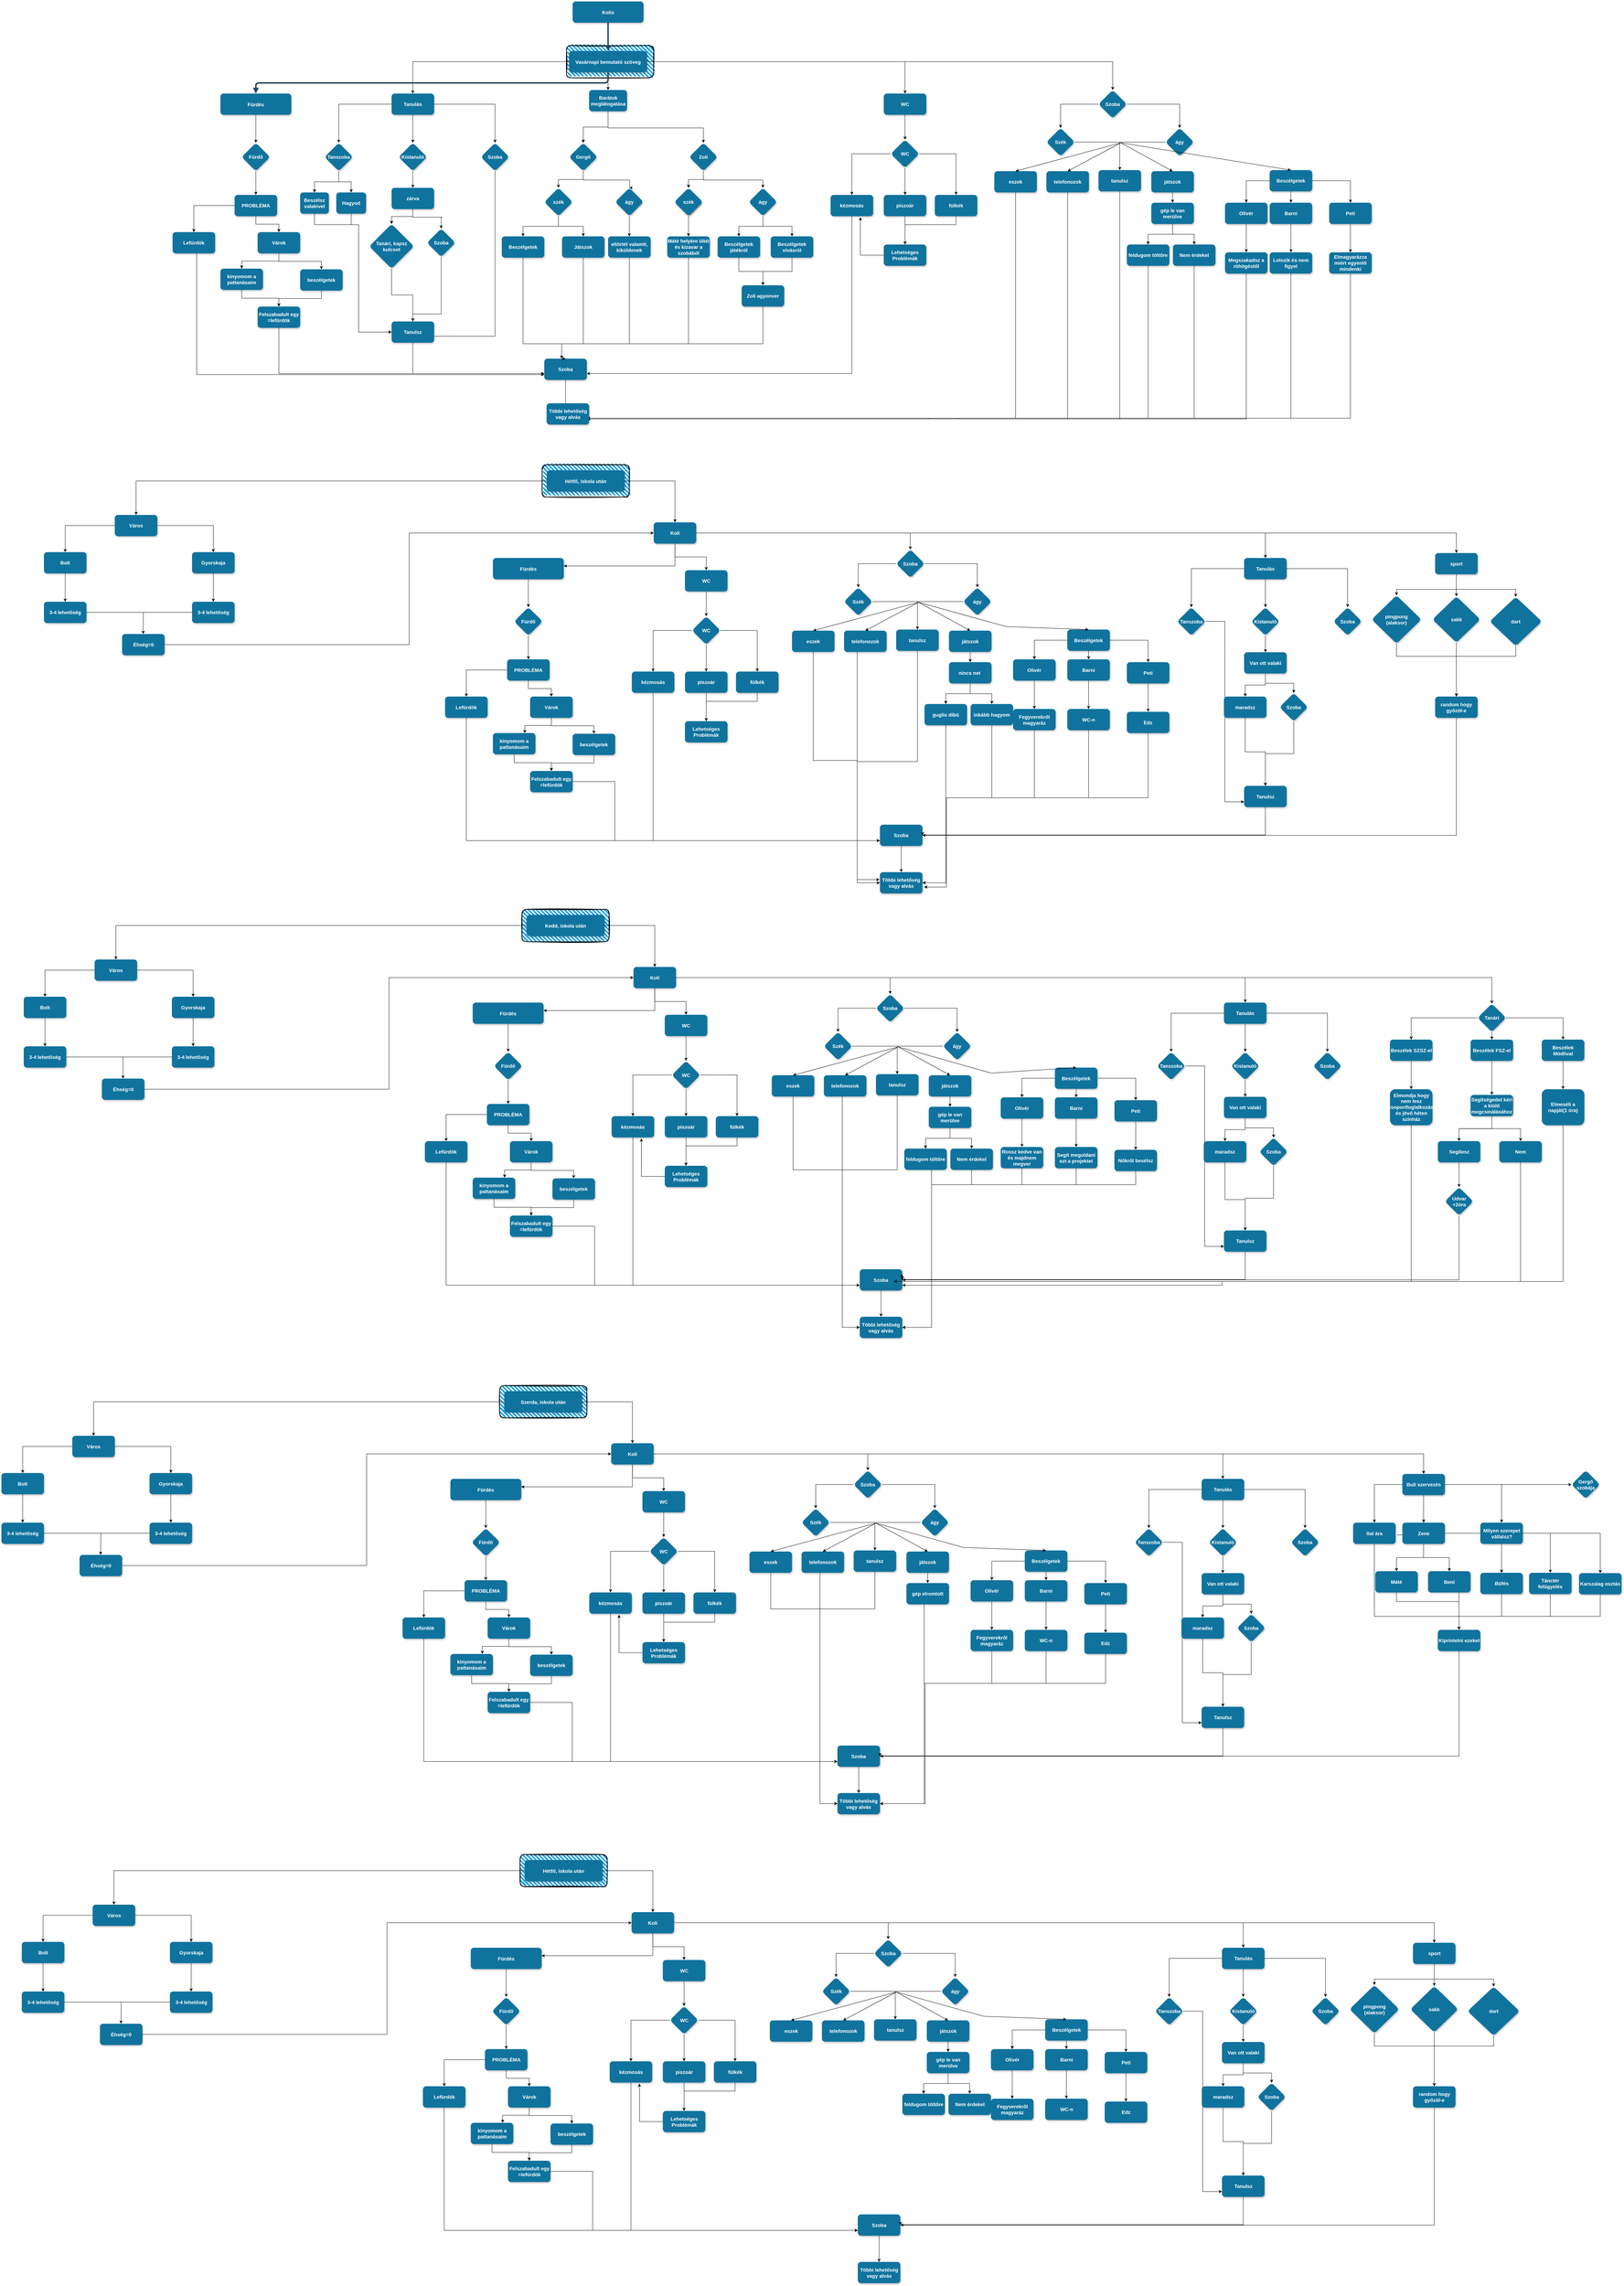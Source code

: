 <mxfile version="22.0.5" type="github">
  <diagram name="Page-1" id="97916047-d0de-89f5-080d-49f4d83e522f">
    <mxGraphModel dx="1760" dy="2556" grid="1" gridSize="21" guides="1" tooltips="1" connect="1" arrows="1" fold="1" page="0" pageScale="1.5" pageWidth="850" pageHeight="1100" background="none" math="0" shadow="0">
      <root>
        <mxCell id="0" />
        <mxCell id="1" parent="0" />
        <mxCell id="IBn8xnxq9UzVSuGG8Kz--33" value="" style="rounded=1;whiteSpace=wrap;html=1;strokeWidth=2;fillWeight=4;hachureGap=8;hachureAngle=45;fillColor=#1ba1e2;sketch=1;" parent="1" vertex="1">
          <mxGeometry x="1883" y="-204.5" width="246" height="91" as="geometry" />
        </mxCell>
        <mxCell id="IBn8xnxq9UzVSuGG8Kz--32" value="" style="rounded=1;whiteSpace=wrap;html=1;strokeWidth=2;fillWeight=4;hachureGap=8;hachureAngle=45;fillColor=#1ba1e2;sketch=1;" parent="1" vertex="1">
          <mxGeometry x="1951.75" y="-1387.5" width="246" height="91" as="geometry" />
        </mxCell>
        <mxCell id="2" value="Kolis" style="rounded=1;fillColor=#10739E;strokeColor=none;shadow=1;gradientColor=none;fontStyle=1;fontColor=#FFFFFF;fontSize=14;" parent="1" vertex="1">
          <mxGeometry x="1969" y="-1512" width="200" height="60" as="geometry" />
        </mxCell>
        <mxCell id="8U4HnvXi1fb4CnehVS-Q-60" value="" style="edgeStyle=orthogonalEdgeStyle;rounded=0;orthogonalLoop=1;jettySize=auto;html=1;" parent="1" source="3" target="8U4HnvXi1fb4CnehVS-Q-59" edge="1">
          <mxGeometry relative="1" as="geometry" />
        </mxCell>
        <mxCell id="8U4HnvXi1fb4CnehVS-Q-62" value="" style="edgeStyle=orthogonalEdgeStyle;rounded=0;orthogonalLoop=1;jettySize=auto;html=1;" parent="1" source="3" target="8U4HnvXi1fb4CnehVS-Q-61" edge="1">
          <mxGeometry relative="1" as="geometry" />
        </mxCell>
        <mxCell id="8U4HnvXi1fb4CnehVS-Q-64" value="" style="edgeStyle=orthogonalEdgeStyle;rounded=0;orthogonalLoop=1;jettySize=auto;html=1;" parent="1" source="3" target="8U4HnvXi1fb4CnehVS-Q-63" edge="1">
          <mxGeometry relative="1" as="geometry" />
        </mxCell>
        <mxCell id="8U4HnvXi1fb4CnehVS-Q-92" value="" style="edgeStyle=orthogonalEdgeStyle;rounded=0;orthogonalLoop=1;jettySize=auto;html=1;" parent="1" source="3" target="8U4HnvXi1fb4CnehVS-Q-91" edge="1">
          <mxGeometry relative="1" as="geometry" />
        </mxCell>
        <mxCell id="8U4HnvXi1fb4CnehVS-Q-67" value="" style="edgeStyle=orthogonalEdgeStyle;rounded=0;orthogonalLoop=1;jettySize=auto;html=1;" parent="1" source="4" target="8U4HnvXi1fb4CnehVS-Q-66" edge="1">
          <mxGeometry relative="1" as="geometry" />
        </mxCell>
        <mxCell id="3" value="Vasárnapi bemutató szöveg" style="rounded=1;fillColor=#10739E;strokeColor=none;shadow=1;gradientColor=none;fontStyle=1;fontColor=#FFFFFF;fontSize=14;" parent="1" vertex="1">
          <mxGeometry x="1959" y="-1372" width="220" height="60" as="geometry" />
        </mxCell>
        <mxCell id="4" value="Fürdés" style="rounded=1;fillColor=#10739E;strokeColor=none;shadow=1;gradientColor=none;fontStyle=1;fontColor=#FFFFFF;fontSize=14;" parent="1" vertex="1">
          <mxGeometry x="975" y="-1252" width="200" height="60" as="geometry" />
        </mxCell>
        <mxCell id="29" value="" style="edgeStyle=elbowEdgeStyle;elbow=vertical;strokeWidth=4;endArrow=block;endFill=1;fontStyle=1;strokeColor=#23445D;" parent="1" source="2" target="3" edge="1">
          <mxGeometry x="22" y="165.5" width="100" height="100" as="geometry">
            <mxPoint x="1319" y="-1452" as="sourcePoint" />
            <mxPoint x="1419" y="-1552" as="targetPoint" />
          </mxGeometry>
        </mxCell>
        <mxCell id="31" value="" style="edgeStyle=elbowEdgeStyle;elbow=vertical;strokeWidth=4;endArrow=block;endFill=1;fontStyle=1;strokeColor=#23445D;" parent="1" source="3" target="4" edge="1">
          <mxGeometry x="22" y="165.5" width="100" height="100" as="geometry">
            <mxPoint x="1319" y="-1452" as="sourcePoint" />
            <mxPoint x="1419" y="-1552" as="targetPoint" />
          </mxGeometry>
        </mxCell>
        <mxCell id="8U4HnvXi1fb4CnehVS-Q-77" value="" style="edgeStyle=orthogonalEdgeStyle;rounded=0;orthogonalLoop=1;jettySize=auto;html=1;" parent="1" source="8U4HnvXi1fb4CnehVS-Q-59" target="8U4HnvXi1fb4CnehVS-Q-76" edge="1">
          <mxGeometry relative="1" as="geometry" />
        </mxCell>
        <mxCell id="8U4HnvXi1fb4CnehVS-Q-79" value="" style="edgeStyle=orthogonalEdgeStyle;rounded=0;orthogonalLoop=1;jettySize=auto;html=1;" parent="1" source="8U4HnvXi1fb4CnehVS-Q-59" target="8U4HnvXi1fb4CnehVS-Q-78" edge="1">
          <mxGeometry relative="1" as="geometry" />
        </mxCell>
        <mxCell id="8U4HnvXi1fb4CnehVS-Q-80" value="" style="edgeStyle=orthogonalEdgeStyle;rounded=0;orthogonalLoop=1;jettySize=auto;html=1;" parent="1" source="8U4HnvXi1fb4CnehVS-Q-59" target="8U4HnvXi1fb4CnehVS-Q-78" edge="1">
          <mxGeometry relative="1" as="geometry" />
        </mxCell>
        <mxCell id="8U4HnvXi1fb4CnehVS-Q-82" value="" style="edgeStyle=orthogonalEdgeStyle;rounded=0;orthogonalLoop=1;jettySize=auto;html=1;" parent="1" source="8U4HnvXi1fb4CnehVS-Q-59" target="8U4HnvXi1fb4CnehVS-Q-81" edge="1">
          <mxGeometry relative="1" as="geometry" />
        </mxCell>
        <mxCell id="8U4HnvXi1fb4CnehVS-Q-59" value="Tanulás" style="whiteSpace=wrap;html=1;fontSize=14;fillColor=#10739E;strokeColor=none;fontColor=#FFFFFF;rounded=1;shadow=1;gradientColor=none;fontStyle=1;" parent="1" vertex="1">
          <mxGeometry x="1458" y="-1252" width="120" height="60" as="geometry" />
        </mxCell>
        <mxCell id="8U4HnvXi1fb4CnehVS-Q-90" value="" style="edgeStyle=orthogonalEdgeStyle;rounded=0;orthogonalLoop=1;jettySize=auto;html=1;" parent="1" source="8U4HnvXi1fb4CnehVS-Q-61" target="8U4HnvXi1fb4CnehVS-Q-89" edge="1">
          <mxGeometry relative="1" as="geometry" />
        </mxCell>
        <mxCell id="8U4HnvXi1fb4CnehVS-Q-61" value="WC" style="rounded=1;whiteSpace=wrap;html=1;fontSize=14;fillColor=#10739E;strokeColor=none;fontColor=#FFFFFF;shadow=1;gradientColor=none;fontStyle=1;" parent="1" vertex="1">
          <mxGeometry x="2847" y="-1252" width="120" height="60" as="geometry" />
        </mxCell>
        <mxCell id="8U4HnvXi1fb4CnehVS-Q-84" value="" style="edgeStyle=orthogonalEdgeStyle;rounded=0;orthogonalLoop=1;jettySize=auto;html=1;" parent="1" source="8U4HnvXi1fb4CnehVS-Q-63" target="8U4HnvXi1fb4CnehVS-Q-83" edge="1">
          <mxGeometry relative="1" as="geometry" />
        </mxCell>
        <mxCell id="8U4HnvXi1fb4CnehVS-Q-85" value="" style="edgeStyle=orthogonalEdgeStyle;rounded=0;orthogonalLoop=1;jettySize=auto;html=1;" parent="1" source="8U4HnvXi1fb4CnehVS-Q-63" target="8U4HnvXi1fb4CnehVS-Q-83" edge="1">
          <mxGeometry relative="1" as="geometry" />
        </mxCell>
        <mxCell id="8U4HnvXi1fb4CnehVS-Q-86" value="" style="edgeStyle=orthogonalEdgeStyle;rounded=0;orthogonalLoop=1;jettySize=auto;html=1;" parent="1" source="8U4HnvXi1fb4CnehVS-Q-63" target="8U4HnvXi1fb4CnehVS-Q-83" edge="1">
          <mxGeometry relative="1" as="geometry" />
        </mxCell>
        <mxCell id="8U4HnvXi1fb4CnehVS-Q-88" value="" style="edgeStyle=orthogonalEdgeStyle;rounded=0;orthogonalLoop=1;jettySize=auto;html=1;" parent="1" source="8U4HnvXi1fb4CnehVS-Q-63" target="8U4HnvXi1fb4CnehVS-Q-87" edge="1">
          <mxGeometry relative="1" as="geometry">
            <Array as="points">
              <mxPoint x="2069" y="-1155" />
              <mxPoint x="2338" y="-1155" />
            </Array>
          </mxGeometry>
        </mxCell>
        <mxCell id="8U4HnvXi1fb4CnehVS-Q-63" value="Barátok meglátogatása" style="whiteSpace=wrap;html=1;fontSize=14;fillColor=#10739E;strokeColor=none;fontColor=#FFFFFF;rounded=1;shadow=1;gradientColor=none;fontStyle=1;" parent="1" vertex="1">
          <mxGeometry x="2015.5" y="-1262" width="107" height="60" as="geometry" />
        </mxCell>
        <mxCell id="8U4HnvXi1fb4CnehVS-Q-94" value="" style="edgeStyle=orthogonalEdgeStyle;rounded=0;orthogonalLoop=1;jettySize=auto;html=1;" parent="1" source="8U4HnvXi1fb4CnehVS-Q-66" target="8U4HnvXi1fb4CnehVS-Q-93" edge="1">
          <mxGeometry relative="1" as="geometry" />
        </mxCell>
        <mxCell id="8U4HnvXi1fb4CnehVS-Q-66" value="Fürdő" style="rhombus;whiteSpace=wrap;html=1;fontSize=14;fillColor=#10739E;strokeColor=none;fontColor=#FFFFFF;rounded=1;shadow=1;gradientColor=none;fontStyle=1;" parent="1" vertex="1">
          <mxGeometry x="1035" y="-1113" width="80" height="80" as="geometry" />
        </mxCell>
        <mxCell id="fAHxTyDC1zf231zhJwNP-42" value="" style="edgeStyle=orthogonalEdgeStyle;rounded=0;orthogonalLoop=1;jettySize=auto;html=1;" parent="1" source="8U4HnvXi1fb4CnehVS-Q-76" target="fAHxTyDC1zf231zhJwNP-41" edge="1">
          <mxGeometry relative="1" as="geometry" />
        </mxCell>
        <mxCell id="fAHxTyDC1zf231zhJwNP-43" value="" style="edgeStyle=orthogonalEdgeStyle;rounded=0;orthogonalLoop=1;jettySize=auto;html=1;" parent="1" source="8U4HnvXi1fb4CnehVS-Q-76" target="fAHxTyDC1zf231zhJwNP-41" edge="1">
          <mxGeometry relative="1" as="geometry" />
        </mxCell>
        <mxCell id="fAHxTyDC1zf231zhJwNP-45" style="edgeStyle=orthogonalEdgeStyle;rounded=0;orthogonalLoop=1;jettySize=auto;html=1;entryX=0.5;entryY=0;entryDx=0;entryDy=0;" parent="1" source="8U4HnvXi1fb4CnehVS-Q-76" target="fAHxTyDC1zf231zhJwNP-44" edge="1">
          <mxGeometry relative="1" as="geometry" />
        </mxCell>
        <mxCell id="8U4HnvXi1fb4CnehVS-Q-76" value="Tanszoba" style="rhombus;whiteSpace=wrap;html=1;fontSize=14;fillColor=#10739E;strokeColor=none;fontColor=#FFFFFF;rounded=1;shadow=1;gradientColor=none;fontStyle=1;" parent="1" vertex="1">
          <mxGeometry x="1269" y="-1113" width="80" height="80" as="geometry" />
        </mxCell>
        <mxCell id="8U4HnvXi1fb4CnehVS-Q-119" value="" style="edgeStyle=orthogonalEdgeStyle;rounded=0;orthogonalLoop=1;jettySize=auto;html=1;" parent="1" source="8U4HnvXi1fb4CnehVS-Q-78" target="8U4HnvXi1fb4CnehVS-Q-118" edge="1">
          <mxGeometry relative="1" as="geometry" />
        </mxCell>
        <mxCell id="8U4HnvXi1fb4CnehVS-Q-78" value="Kistanuló" style="rhombus;whiteSpace=wrap;html=1;fontSize=14;fillColor=#10739E;strokeColor=none;fontColor=#FFFFFF;rounded=1;shadow=1;gradientColor=none;fontStyle=1;" parent="1" vertex="1">
          <mxGeometry x="1478" y="-1113" width="80" height="80" as="geometry" />
        </mxCell>
        <mxCell id="8U4HnvXi1fb4CnehVS-Q-150" style="edgeStyle=orthogonalEdgeStyle;rounded=0;orthogonalLoop=1;jettySize=auto;html=1;entryX=0.5;entryY=0;entryDx=0;entryDy=0;" parent="1" source="8U4HnvXi1fb4CnehVS-Q-81" target="8U4HnvXi1fb4CnehVS-Q-131" edge="1">
          <mxGeometry relative="1" as="geometry">
            <Array as="points">
              <mxPoint x="1750" y="-567" />
              <mxPoint x="1518" y="-567" />
            </Array>
          </mxGeometry>
        </mxCell>
        <mxCell id="8U4HnvXi1fb4CnehVS-Q-81" value="Szoba" style="rhombus;whiteSpace=wrap;html=1;fontSize=14;fillColor=#10739E;strokeColor=none;fontColor=#FFFFFF;rounded=1;shadow=1;gradientColor=none;fontStyle=1;" parent="1" vertex="1">
          <mxGeometry x="1710" y="-1113" width="80" height="80" as="geometry" />
        </mxCell>
        <mxCell id="8U4HnvXi1fb4CnehVS-Q-138" value="" style="edgeStyle=orthogonalEdgeStyle;rounded=0;orthogonalLoop=1;jettySize=auto;html=1;" parent="1" source="8U4HnvXi1fb4CnehVS-Q-83" target="8U4HnvXi1fb4CnehVS-Q-137" edge="1">
          <mxGeometry relative="1" as="geometry" />
        </mxCell>
        <mxCell id="8U4HnvXi1fb4CnehVS-Q-140" value="" style="edgeStyle=orthogonalEdgeStyle;rounded=0;orthogonalLoop=1;jettySize=auto;html=1;entryX=0.5;entryY=0;entryDx=0;entryDy=0;" parent="1" source="8U4HnvXi1fb4CnehVS-Q-83" target="8U4HnvXi1fb4CnehVS-Q-139" edge="1">
          <mxGeometry relative="1" as="geometry">
            <Array as="points">
              <mxPoint x="1999" y="-1008" />
              <mxPoint x="2130" y="-1008" />
              <mxPoint x="2130" y="-986" />
            </Array>
          </mxGeometry>
        </mxCell>
        <mxCell id="8U4HnvXi1fb4CnehVS-Q-83" value="Gergő" style="rhombus;whiteSpace=wrap;html=1;fontSize=14;fillColor=#10739E;strokeColor=none;fontColor=#FFFFFF;rounded=1;shadow=1;gradientColor=none;fontStyle=1;" parent="1" vertex="1">
          <mxGeometry x="1959" y="-1113" width="80" height="80" as="geometry" />
        </mxCell>
        <mxCell id="8U4HnvXi1fb4CnehVS-Q-156" value="" style="edgeStyle=orthogonalEdgeStyle;rounded=0;orthogonalLoop=1;jettySize=auto;html=1;" parent="1" source="8U4HnvXi1fb4CnehVS-Q-87" target="8U4HnvXi1fb4CnehVS-Q-155" edge="1">
          <mxGeometry relative="1" as="geometry" />
        </mxCell>
        <mxCell id="8U4HnvXi1fb4CnehVS-Q-160" value="" style="edgeStyle=orthogonalEdgeStyle;rounded=0;orthogonalLoop=1;jettySize=auto;html=1;" parent="1" source="8U4HnvXi1fb4CnehVS-Q-87" target="8U4HnvXi1fb4CnehVS-Q-155" edge="1">
          <mxGeometry relative="1" as="geometry" />
        </mxCell>
        <mxCell id="8U4HnvXi1fb4CnehVS-Q-167" style="edgeStyle=orthogonalEdgeStyle;rounded=0;orthogonalLoop=1;jettySize=auto;html=1;" parent="1" source="8U4HnvXi1fb4CnehVS-Q-87" target="8U4HnvXi1fb4CnehVS-Q-162" edge="1">
          <mxGeometry relative="1" as="geometry">
            <Array as="points">
              <mxPoint x="2338" y="-1008" />
              <mxPoint x="2506" y="-1008" />
            </Array>
          </mxGeometry>
        </mxCell>
        <mxCell id="8U4HnvXi1fb4CnehVS-Q-87" value="Zoli" style="rhombus;whiteSpace=wrap;html=1;fontSize=14;fillColor=#10739E;strokeColor=none;fontColor=#FFFFFF;rounded=1;shadow=1;gradientColor=none;fontStyle=1;" parent="1" vertex="1">
          <mxGeometry x="2298" y="-1113" width="80" height="80" as="geometry" />
        </mxCell>
        <mxCell id="8U4HnvXi1fb4CnehVS-Q-175" value="" style="edgeStyle=orthogonalEdgeStyle;rounded=0;orthogonalLoop=1;jettySize=auto;html=1;" parent="1" source="8U4HnvXi1fb4CnehVS-Q-89" target="8U4HnvXi1fb4CnehVS-Q-174" edge="1">
          <mxGeometry relative="1" as="geometry" />
        </mxCell>
        <mxCell id="8U4HnvXi1fb4CnehVS-Q-177" value="" style="edgeStyle=orthogonalEdgeStyle;rounded=0;orthogonalLoop=1;jettySize=auto;html=1;" parent="1" source="8U4HnvXi1fb4CnehVS-Q-89" target="8U4HnvXi1fb4CnehVS-Q-176" edge="1">
          <mxGeometry relative="1" as="geometry" />
        </mxCell>
        <mxCell id="8U4HnvXi1fb4CnehVS-Q-185" value="" style="edgeStyle=orthogonalEdgeStyle;rounded=0;orthogonalLoop=1;jettySize=auto;html=1;" parent="1" source="8U4HnvXi1fb4CnehVS-Q-89" target="8U4HnvXi1fb4CnehVS-Q-184" edge="1">
          <mxGeometry relative="1" as="geometry" />
        </mxCell>
        <mxCell id="8U4HnvXi1fb4CnehVS-Q-89" value="WC" style="rhombus;whiteSpace=wrap;html=1;fontSize=14;fillColor=#10739E;strokeColor=none;fontColor=#FFFFFF;rounded=1;shadow=1;gradientColor=none;fontStyle=1;" parent="1" vertex="1">
          <mxGeometry x="2867" y="-1122" width="80" height="80" as="geometry" />
        </mxCell>
        <mxCell id="8U4HnvXi1fb4CnehVS-Q-194" value="" style="edgeStyle=orthogonalEdgeStyle;rounded=0;orthogonalLoop=1;jettySize=auto;html=1;" parent="1" source="8U4HnvXi1fb4CnehVS-Q-91" target="8U4HnvXi1fb4CnehVS-Q-193" edge="1">
          <mxGeometry relative="1" as="geometry" />
        </mxCell>
        <mxCell id="8U4HnvXi1fb4CnehVS-Q-196" value="" style="edgeStyle=orthogonalEdgeStyle;rounded=0;orthogonalLoop=1;jettySize=auto;html=1;" parent="1" source="8U4HnvXi1fb4CnehVS-Q-91" target="8U4HnvXi1fb4CnehVS-Q-195" edge="1">
          <mxGeometry relative="1" as="geometry" />
        </mxCell>
        <mxCell id="8U4HnvXi1fb4CnehVS-Q-91" value="Szoba" style="rhombus;whiteSpace=wrap;html=1;fontSize=14;fillColor=#10739E;strokeColor=none;fontColor=#FFFFFF;rounded=1;shadow=1;gradientColor=none;fontStyle=1;" parent="1" vertex="1">
          <mxGeometry x="3453" y="-1262" width="80" height="80" as="geometry" />
        </mxCell>
        <mxCell id="8U4HnvXi1fb4CnehVS-Q-96" value="" style="edgeStyle=orthogonalEdgeStyle;rounded=0;orthogonalLoop=1;jettySize=auto;html=1;" parent="1" source="8U4HnvXi1fb4CnehVS-Q-93" target="8U4HnvXi1fb4CnehVS-Q-95" edge="1">
          <mxGeometry relative="1" as="geometry" />
        </mxCell>
        <mxCell id="8U4HnvXi1fb4CnehVS-Q-98" value="" style="edgeStyle=orthogonalEdgeStyle;rounded=0;orthogonalLoop=1;jettySize=auto;html=1;" parent="1" source="8U4HnvXi1fb4CnehVS-Q-93" target="8U4HnvXi1fb4CnehVS-Q-97" edge="1">
          <mxGeometry relative="1" as="geometry" />
        </mxCell>
        <mxCell id="8U4HnvXi1fb4CnehVS-Q-93" value="PROBLÉMA" style="whiteSpace=wrap;html=1;fontSize=14;fillColor=#10739E;strokeColor=none;fontColor=#FFFFFF;rounded=1;shadow=1;gradientColor=none;fontStyle=1;" parent="1" vertex="1">
          <mxGeometry x="1015" y="-966" width="120" height="60" as="geometry" />
        </mxCell>
        <mxCell id="8U4HnvXi1fb4CnehVS-Q-115" style="edgeStyle=orthogonalEdgeStyle;rounded=0;orthogonalLoop=1;jettySize=auto;html=1;entryX=0;entryY=0.75;entryDx=0;entryDy=0;" parent="1" target="8U4HnvXi1fb4CnehVS-Q-113" edge="1">
          <mxGeometry relative="1" as="geometry">
            <mxPoint x="908" y="-801.0" as="sourcePoint" />
            <mxPoint x="1790.0" y="-264" as="targetPoint" />
            <Array as="points">
              <mxPoint x="908" y="-459" />
            </Array>
          </mxGeometry>
        </mxCell>
        <mxCell id="8U4HnvXi1fb4CnehVS-Q-95" value="Lefürdök" style="whiteSpace=wrap;html=1;fontSize=14;fillColor=#10739E;strokeColor=none;fontColor=#FFFFFF;rounded=1;shadow=1;gradientColor=none;fontStyle=1;" parent="1" vertex="1">
          <mxGeometry x="840" y="-861" width="120" height="60" as="geometry" />
        </mxCell>
        <mxCell id="8U4HnvXi1fb4CnehVS-Q-102" value="" style="edgeStyle=orthogonalEdgeStyle;rounded=0;orthogonalLoop=1;jettySize=auto;html=1;" parent="1" source="8U4HnvXi1fb4CnehVS-Q-97" target="8U4HnvXi1fb4CnehVS-Q-101" edge="1">
          <mxGeometry relative="1" as="geometry" />
        </mxCell>
        <mxCell id="8U4HnvXi1fb4CnehVS-Q-103" value="" style="edgeStyle=orthogonalEdgeStyle;rounded=0;orthogonalLoop=1;jettySize=auto;html=1;" parent="1" source="8U4HnvXi1fb4CnehVS-Q-97" target="8U4HnvXi1fb4CnehVS-Q-101" edge="1">
          <mxGeometry relative="1" as="geometry" />
        </mxCell>
        <mxCell id="8U4HnvXi1fb4CnehVS-Q-106" style="edgeStyle=orthogonalEdgeStyle;rounded=0;orthogonalLoop=1;jettySize=auto;html=1;entryX=0.5;entryY=0;entryDx=0;entryDy=0;" parent="1" source="8U4HnvXi1fb4CnehVS-Q-97" target="8U4HnvXi1fb4CnehVS-Q-105" edge="1">
          <mxGeometry relative="1" as="geometry" />
        </mxCell>
        <mxCell id="8U4HnvXi1fb4CnehVS-Q-97" value="Várok" style="whiteSpace=wrap;html=1;fontSize=14;fillColor=#10739E;strokeColor=none;fontColor=#FFFFFF;rounded=1;shadow=1;gradientColor=none;fontStyle=1;" parent="1" vertex="1">
          <mxGeometry x="1080" y="-861" width="120" height="60" as="geometry" />
        </mxCell>
        <mxCell id="8U4HnvXi1fb4CnehVS-Q-108" value="" style="edgeStyle=orthogonalEdgeStyle;rounded=0;orthogonalLoop=1;jettySize=auto;html=1;" parent="1" source="8U4HnvXi1fb4CnehVS-Q-105" target="8U4HnvXi1fb4CnehVS-Q-107" edge="1">
          <mxGeometry relative="1" as="geometry" />
        </mxCell>
        <mxCell id="8U4HnvXi1fb4CnehVS-Q-112" style="edgeStyle=orthogonalEdgeStyle;rounded=0;orthogonalLoop=1;jettySize=auto;html=1;" parent="1" source="8U4HnvXi1fb4CnehVS-Q-101" target="8U4HnvXi1fb4CnehVS-Q-107" edge="1">
          <mxGeometry relative="1" as="geometry" />
        </mxCell>
        <mxCell id="8U4HnvXi1fb4CnehVS-Q-101" value="kinyomom a pattanásaim" style="whiteSpace=wrap;html=1;fontSize=14;fillColor=#10739E;strokeColor=none;fontColor=#FFFFFF;rounded=1;shadow=1;gradientColor=none;fontStyle=1;" parent="1" vertex="1">
          <mxGeometry x="975" y="-758" width="120" height="60" as="geometry" />
        </mxCell>
        <mxCell id="8U4HnvXi1fb4CnehVS-Q-109" style="edgeStyle=orthogonalEdgeStyle;rounded=0;orthogonalLoop=1;jettySize=auto;html=1;entryX=0.5;entryY=0;entryDx=0;entryDy=0;" parent="1" source="8U4HnvXi1fb4CnehVS-Q-105" target="8U4HnvXi1fb4CnehVS-Q-107" edge="1">
          <mxGeometry relative="1" as="geometry" />
        </mxCell>
        <mxCell id="8U4HnvXi1fb4CnehVS-Q-114" value="" style="edgeStyle=orthogonalEdgeStyle;rounded=0;orthogonalLoop=1;jettySize=auto;html=1;" parent="1" source="8U4HnvXi1fb4CnehVS-Q-107" target="8U4HnvXi1fb4CnehVS-Q-113" edge="1">
          <mxGeometry relative="1" as="geometry">
            <Array as="points">
              <mxPoint x="1140" y="-462" />
            </Array>
          </mxGeometry>
        </mxCell>
        <mxCell id="8U4HnvXi1fb4CnehVS-Q-107" value="Felszabadult egy =lefürdök" style="whiteSpace=wrap;html=1;fontSize=14;fillColor=#10739E;strokeColor=none;fontColor=#FFFFFF;rounded=1;shadow=1;gradientColor=none;fontStyle=1;" parent="1" vertex="1">
          <mxGeometry x="1080" y="-651" width="120" height="60" as="geometry" />
        </mxCell>
        <mxCell id="8U4HnvXi1fb4CnehVS-Q-105" value="beszélgetek" style="whiteSpace=wrap;html=1;fontSize=14;fillColor=#10739E;strokeColor=none;fontColor=#FFFFFF;rounded=1;shadow=1;gradientColor=none;fontStyle=1;" parent="1" vertex="1">
          <mxGeometry x="1200" y="-756" width="120" height="60" as="geometry" />
        </mxCell>
        <mxCell id="8U4HnvXi1fb4CnehVS-Q-247" value="" style="edgeStyle=orthogonalEdgeStyle;rounded=0;orthogonalLoop=1;jettySize=auto;html=1;" parent="1" source="8U4HnvXi1fb4CnehVS-Q-113" edge="1">
          <mxGeometry relative="1" as="geometry">
            <mxPoint x="1949" y="-364" as="targetPoint" />
          </mxGeometry>
        </mxCell>
        <mxCell id="8U4HnvXi1fb4CnehVS-Q-113" value="Szoba" style="whiteSpace=wrap;html=1;fontSize=14;fillColor=#10739E;strokeColor=none;fontColor=#FFFFFF;rounded=1;shadow=1;gradientColor=none;fontStyle=1;" parent="1" vertex="1">
          <mxGeometry x="1889" y="-504" width="120" height="60" as="geometry" />
        </mxCell>
        <mxCell id="8U4HnvXi1fb4CnehVS-Q-127" value="" style="edgeStyle=orthogonalEdgeStyle;rounded=0;orthogonalLoop=1;jettySize=auto;html=1;" parent="1" source="8U4HnvXi1fb4CnehVS-Q-118" target="8U4HnvXi1fb4CnehVS-Q-126" edge="1">
          <mxGeometry relative="1" as="geometry" />
        </mxCell>
        <mxCell id="8U4HnvXi1fb4CnehVS-Q-128" value="" style="edgeStyle=orthogonalEdgeStyle;rounded=0;orthogonalLoop=1;jettySize=auto;html=1;" parent="1" source="8U4HnvXi1fb4CnehVS-Q-118" target="8U4HnvXi1fb4CnehVS-Q-126" edge="1">
          <mxGeometry relative="1" as="geometry" />
        </mxCell>
        <mxCell id="8U4HnvXi1fb4CnehVS-Q-130" style="edgeStyle=orthogonalEdgeStyle;rounded=0;orthogonalLoop=1;jettySize=auto;html=1;" parent="1" source="8U4HnvXi1fb4CnehVS-Q-118" target="8U4HnvXi1fb4CnehVS-Q-129" edge="1">
          <mxGeometry relative="1" as="geometry">
            <Array as="points">
              <mxPoint x="1602" y="-903" />
              <mxPoint x="1670" y="-903" />
            </Array>
          </mxGeometry>
        </mxCell>
        <mxCell id="8U4HnvXi1fb4CnehVS-Q-118" value="zárva" style="whiteSpace=wrap;html=1;fontSize=14;fillColor=#10739E;strokeColor=none;fontColor=#FFFFFF;rounded=1;shadow=1;gradientColor=none;fontStyle=1;" parent="1" vertex="1">
          <mxGeometry x="1458" y="-986" width="120" height="60" as="geometry" />
        </mxCell>
        <mxCell id="8U4HnvXi1fb4CnehVS-Q-151" style="edgeStyle=orthogonalEdgeStyle;rounded=0;orthogonalLoop=1;jettySize=auto;html=1;entryX=0.5;entryY=0;entryDx=0;entryDy=0;" parent="1" source="8U4HnvXi1fb4CnehVS-Q-126" target="8U4HnvXi1fb4CnehVS-Q-131" edge="1">
          <mxGeometry relative="1" as="geometry" />
        </mxCell>
        <mxCell id="8U4HnvXi1fb4CnehVS-Q-126" value="Tanári, kapsz kulcsot" style="rhombus;whiteSpace=wrap;html=1;fontSize=14;fillColor=#10739E;strokeColor=none;fontColor=#FFFFFF;rounded=1;shadow=1;gradientColor=none;fontStyle=1;" parent="1" vertex="1">
          <mxGeometry x="1395" y="-884" width="126" height="126" as="geometry" />
        </mxCell>
        <mxCell id="8U4HnvXi1fb4CnehVS-Q-152" style="edgeStyle=orthogonalEdgeStyle;rounded=0;orthogonalLoop=1;jettySize=auto;html=1;entryX=0.5;entryY=0;entryDx=0;entryDy=0;" parent="1" source="8U4HnvXi1fb4CnehVS-Q-129" target="8U4HnvXi1fb4CnehVS-Q-131" edge="1">
          <mxGeometry relative="1" as="geometry">
            <Array as="points">
              <mxPoint x="1598" y="-630" />
              <mxPoint x="1518" y="-630" />
            </Array>
          </mxGeometry>
        </mxCell>
        <mxCell id="8U4HnvXi1fb4CnehVS-Q-129" value="Szoba" style="rhombus;whiteSpace=wrap;html=1;fontSize=14;fillColor=#10739E;strokeColor=none;fontColor=#FFFFFF;rounded=1;shadow=1;gradientColor=none;fontStyle=1;" parent="1" vertex="1">
          <mxGeometry x="1558" y="-871" width="80" height="80" as="geometry" />
        </mxCell>
        <mxCell id="8U4HnvXi1fb4CnehVS-Q-154" style="edgeStyle=orthogonalEdgeStyle;rounded=0;orthogonalLoop=1;jettySize=auto;html=1;" parent="1" source="8U4HnvXi1fb4CnehVS-Q-131" target="8U4HnvXi1fb4CnehVS-Q-113" edge="1">
          <mxGeometry relative="1" as="geometry">
            <Array as="points">
              <mxPoint x="1518" y="-462" />
            </Array>
          </mxGeometry>
        </mxCell>
        <mxCell id="8U4HnvXi1fb4CnehVS-Q-131" value="Tanulsz" style="whiteSpace=wrap;html=1;fontSize=14;fillColor=#10739E;strokeColor=none;fontColor=#FFFFFF;rounded=1;shadow=1;gradientColor=none;fontStyle=1;" parent="1" vertex="1">
          <mxGeometry x="1458" y="-609" width="120" height="60" as="geometry" />
        </mxCell>
        <mxCell id="8U4HnvXi1fb4CnehVS-Q-142" value="" style="edgeStyle=orthogonalEdgeStyle;rounded=0;orthogonalLoop=1;jettySize=auto;html=1;" parent="1" source="8U4HnvXi1fb4CnehVS-Q-137" target="8U4HnvXi1fb4CnehVS-Q-141" edge="1">
          <mxGeometry relative="1" as="geometry" />
        </mxCell>
        <mxCell id="8U4HnvXi1fb4CnehVS-Q-144" style="edgeStyle=orthogonalEdgeStyle;rounded=0;orthogonalLoop=1;jettySize=auto;html=1;entryX=0.5;entryY=0;entryDx=0;entryDy=0;" parent="1" source="8U4HnvXi1fb4CnehVS-Q-137" target="8U4HnvXi1fb4CnehVS-Q-143" edge="1">
          <mxGeometry relative="1" as="geometry" />
        </mxCell>
        <mxCell id="8U4HnvXi1fb4CnehVS-Q-137" value="szék" style="rhombus;whiteSpace=wrap;html=1;fontSize=14;fillColor=#10739E;strokeColor=none;fontColor=#FFFFFF;rounded=1;shadow=1;gradientColor=none;fontStyle=1;" parent="1" vertex="1">
          <mxGeometry x="1889" y="-986" width="80" height="80" as="geometry" />
        </mxCell>
        <mxCell id="8U4HnvXi1fb4CnehVS-Q-146" value="" style="edgeStyle=orthogonalEdgeStyle;rounded=0;orthogonalLoop=1;jettySize=auto;html=1;" parent="1" source="8U4HnvXi1fb4CnehVS-Q-139" target="8U4HnvXi1fb4CnehVS-Q-145" edge="1">
          <mxGeometry relative="1" as="geometry" />
        </mxCell>
        <mxCell id="8U4HnvXi1fb4CnehVS-Q-139" value="ágy" style="rhombus;whiteSpace=wrap;html=1;fontSize=14;fillColor=#10739E;strokeColor=none;fontColor=#FFFFFF;rounded=1;shadow=1;gradientColor=none;fontStyle=1;" parent="1" vertex="1">
          <mxGeometry x="2089" y="-986" width="80" height="80" as="geometry" />
        </mxCell>
        <mxCell id="8U4HnvXi1fb4CnehVS-Q-149" style="edgeStyle=orthogonalEdgeStyle;rounded=0;orthogonalLoop=1;jettySize=auto;html=1;entryX=0.5;entryY=0;entryDx=0;entryDy=0;" parent="1" source="8U4HnvXi1fb4CnehVS-Q-141" target="8U4HnvXi1fb4CnehVS-Q-113" edge="1">
          <mxGeometry relative="1" as="geometry">
            <Array as="points">
              <mxPoint x="1829" y="-546" />
              <mxPoint x="1938" y="-546" />
            </Array>
          </mxGeometry>
        </mxCell>
        <mxCell id="8U4HnvXi1fb4CnehVS-Q-141" value="Beszélgetek" style="whiteSpace=wrap;html=1;fontSize=14;fillColor=#10739E;strokeColor=none;fontColor=#FFFFFF;rounded=1;shadow=1;gradientColor=none;fontStyle=1;" parent="1" vertex="1">
          <mxGeometry x="1769" y="-849" width="120" height="60" as="geometry" />
        </mxCell>
        <mxCell id="8U4HnvXi1fb4CnehVS-Q-148" style="edgeStyle=orthogonalEdgeStyle;rounded=0;orthogonalLoop=1;jettySize=auto;html=1;entryX=0.5;entryY=0;entryDx=0;entryDy=0;" parent="1" source="8U4HnvXi1fb4CnehVS-Q-143" target="8U4HnvXi1fb4CnehVS-Q-113" edge="1">
          <mxGeometry relative="1" as="geometry">
            <Array as="points">
              <mxPoint x="1999" y="-546" />
              <mxPoint x="1938" y="-546" />
            </Array>
          </mxGeometry>
        </mxCell>
        <mxCell id="8U4HnvXi1fb4CnehVS-Q-143" value="Játszok" style="whiteSpace=wrap;html=1;fontSize=14;fillColor=#10739E;strokeColor=none;fontColor=#FFFFFF;rounded=1;shadow=1;gradientColor=none;fontStyle=1;" parent="1" vertex="1">
          <mxGeometry x="1939" y="-849" width="120" height="60" as="geometry" />
        </mxCell>
        <mxCell id="8U4HnvXi1fb4CnehVS-Q-147" style="edgeStyle=orthogonalEdgeStyle;rounded=0;orthogonalLoop=1;jettySize=auto;html=1;" parent="1" source="8U4HnvXi1fb4CnehVS-Q-145" target="8U4HnvXi1fb4CnehVS-Q-113" edge="1">
          <mxGeometry relative="1" as="geometry">
            <Array as="points">
              <mxPoint x="2129" y="-546" />
              <mxPoint x="1938" y="-546" />
            </Array>
          </mxGeometry>
        </mxCell>
        <mxCell id="8U4HnvXi1fb4CnehVS-Q-145" value="eltörtél valamit, kiküldenek" style="whiteSpace=wrap;html=1;fontSize=14;fillColor=#10739E;strokeColor=none;fontColor=#FFFFFF;rounded=1;shadow=1;gradientColor=none;fontStyle=1;" parent="1" vertex="1">
          <mxGeometry x="2069" y="-849" width="120" height="60" as="geometry" />
        </mxCell>
        <mxCell id="8U4HnvXi1fb4CnehVS-Q-158" value="" style="edgeStyle=orthogonalEdgeStyle;rounded=0;orthogonalLoop=1;jettySize=auto;html=1;" parent="1" source="8U4HnvXi1fb4CnehVS-Q-155" target="8U4HnvXi1fb4CnehVS-Q-157" edge="1">
          <mxGeometry relative="1" as="geometry" />
        </mxCell>
        <mxCell id="8U4HnvXi1fb4CnehVS-Q-155" value="szék" style="rhombus;whiteSpace=wrap;html=1;fontSize=14;fillColor=#10739E;strokeColor=none;fontColor=#FFFFFF;rounded=1;shadow=1;gradientColor=none;fontStyle=1;" parent="1" vertex="1">
          <mxGeometry x="2256" y="-986" width="80" height="80" as="geometry" />
        </mxCell>
        <mxCell id="8U4HnvXi1fb4CnehVS-Q-159" style="edgeStyle=orthogonalEdgeStyle;rounded=0;orthogonalLoop=1;jettySize=auto;html=1;entryX=0.5;entryY=0;entryDx=0;entryDy=0;" parent="1" source="8U4HnvXi1fb4CnehVS-Q-157" target="8U4HnvXi1fb4CnehVS-Q-113" edge="1">
          <mxGeometry relative="1" as="geometry">
            <Array as="points">
              <mxPoint x="2296" y="-546" />
              <mxPoint x="1938" y="-546" />
            </Array>
          </mxGeometry>
        </mxCell>
        <mxCell id="8U4HnvXi1fb4CnehVS-Q-157" value="Máté helyére ültél és kizavar a szobából" style="whiteSpace=wrap;html=1;fontSize=14;fillColor=#10739E;strokeColor=none;fontColor=#FFFFFF;rounded=1;shadow=1;gradientColor=none;fontStyle=1;" parent="1" vertex="1">
          <mxGeometry x="2236" y="-849" width="120" height="60" as="geometry" />
        </mxCell>
        <mxCell id="8U4HnvXi1fb4CnehVS-Q-161" value="szék" style="rhombus;whiteSpace=wrap;html=1;fontSize=14;fillColor=#10739E;strokeColor=none;fontColor=#FFFFFF;rounded=1;shadow=1;gradientColor=none;fontStyle=1;" parent="1" vertex="1">
          <mxGeometry x="2256" y="-986" width="80" height="80" as="geometry" />
        </mxCell>
        <mxCell id="8U4HnvXi1fb4CnehVS-Q-166" value="" style="edgeStyle=orthogonalEdgeStyle;rounded=0;orthogonalLoop=1;jettySize=auto;html=1;" parent="1" source="8U4HnvXi1fb4CnehVS-Q-162" target="8U4HnvXi1fb4CnehVS-Q-165" edge="1">
          <mxGeometry relative="1" as="geometry" />
        </mxCell>
        <mxCell id="8U4HnvXi1fb4CnehVS-Q-169" value="" style="edgeStyle=orthogonalEdgeStyle;rounded=0;orthogonalLoop=1;jettySize=auto;html=1;exitX=0.5;exitY=1;exitDx=0;exitDy=0;" parent="1" source="8U4HnvXi1fb4CnehVS-Q-162" target="8U4HnvXi1fb4CnehVS-Q-168" edge="1">
          <mxGeometry relative="1" as="geometry">
            <mxPoint x="2536.0" y="-945.0" as="sourcePoint" />
          </mxGeometry>
        </mxCell>
        <mxCell id="8U4HnvXi1fb4CnehVS-Q-162" value="ágy" style="rhombus;whiteSpace=wrap;html=1;fontSize=14;fillColor=#10739E;strokeColor=none;fontColor=#FFFFFF;rounded=1;shadow=1;gradientColor=none;fontStyle=1;" parent="1" vertex="1">
          <mxGeometry x="2466" y="-986" width="80" height="80" as="geometry" />
        </mxCell>
        <mxCell id="8U4HnvXi1fb4CnehVS-Q-172" style="edgeStyle=orthogonalEdgeStyle;rounded=0;orthogonalLoop=1;jettySize=auto;html=1;entryX=0.5;entryY=0;entryDx=0;entryDy=0;" parent="1" source="8U4HnvXi1fb4CnehVS-Q-165" target="8U4HnvXi1fb4CnehVS-Q-170" edge="1">
          <mxGeometry relative="1" as="geometry" />
        </mxCell>
        <mxCell id="8U4HnvXi1fb4CnehVS-Q-165" value="Beszélgetek játékról" style="whiteSpace=wrap;html=1;fontSize=14;fillColor=#10739E;strokeColor=none;fontColor=#FFFFFF;rounded=1;shadow=1;gradientColor=none;fontStyle=1;" parent="1" vertex="1">
          <mxGeometry x="2378" y="-849" width="120" height="60" as="geometry" />
        </mxCell>
        <mxCell id="8U4HnvXi1fb4CnehVS-Q-171" value="" style="edgeStyle=orthogonalEdgeStyle;rounded=0;orthogonalLoop=1;jettySize=auto;html=1;" parent="1" source="8U4HnvXi1fb4CnehVS-Q-168" target="8U4HnvXi1fb4CnehVS-Q-170" edge="1">
          <mxGeometry relative="1" as="geometry" />
        </mxCell>
        <mxCell id="8U4HnvXi1fb4CnehVS-Q-168" value="Beszélgetek vívásról" style="whiteSpace=wrap;html=1;fontSize=14;fillColor=#10739E;strokeColor=none;fontColor=#FFFFFF;rounded=1;shadow=1;gradientColor=none;fontStyle=1;" parent="1" vertex="1">
          <mxGeometry x="2528" y="-849" width="120" height="60" as="geometry" />
        </mxCell>
        <mxCell id="8U4HnvXi1fb4CnehVS-Q-173" style="edgeStyle=orthogonalEdgeStyle;rounded=0;orthogonalLoop=1;jettySize=auto;html=1;entryX=0.5;entryY=0;entryDx=0;entryDy=0;" parent="1" source="8U4HnvXi1fb4CnehVS-Q-170" target="8U4HnvXi1fb4CnehVS-Q-113" edge="1">
          <mxGeometry relative="1" as="geometry">
            <Array as="points">
              <mxPoint x="2506" y="-546" />
              <mxPoint x="1938" y="-546" />
            </Array>
          </mxGeometry>
        </mxCell>
        <mxCell id="8U4HnvXi1fb4CnehVS-Q-170" value="Zoli agyonver" style="whiteSpace=wrap;html=1;fontSize=14;fillColor=#10739E;strokeColor=none;fontColor=#FFFFFF;rounded=1;shadow=1;gradientColor=none;fontStyle=1;" parent="1" vertex="1">
          <mxGeometry x="2446" y="-711" width="120" height="60" as="geometry" />
        </mxCell>
        <mxCell id="8U4HnvXi1fb4CnehVS-Q-190" style="edgeStyle=orthogonalEdgeStyle;rounded=0;orthogonalLoop=1;jettySize=auto;html=1;" parent="1" source="8U4HnvXi1fb4CnehVS-Q-174" target="8U4HnvXi1fb4CnehVS-Q-113" edge="1">
          <mxGeometry relative="1" as="geometry">
            <Array as="points">
              <mxPoint x="2757" y="-462" />
            </Array>
          </mxGeometry>
        </mxCell>
        <mxCell id="8U4HnvXi1fb4CnehVS-Q-174" value="kézmosás" style="whiteSpace=wrap;html=1;fontSize=14;fillColor=#10739E;strokeColor=none;fontColor=#FFFFFF;rounded=1;shadow=1;gradientColor=none;fontStyle=1;" parent="1" vertex="1">
          <mxGeometry x="2697" y="-966" width="120" height="60" as="geometry" />
        </mxCell>
        <mxCell id="8U4HnvXi1fb4CnehVS-Q-179" value="" style="edgeStyle=orthogonalEdgeStyle;rounded=0;orthogonalLoop=1;jettySize=auto;html=1;" parent="1" source="8U4HnvXi1fb4CnehVS-Q-176" target="8U4HnvXi1fb4CnehVS-Q-178" edge="1">
          <mxGeometry relative="1" as="geometry" />
        </mxCell>
        <mxCell id="8U4HnvXi1fb4CnehVS-Q-176" value="piszoár" style="whiteSpace=wrap;html=1;fontSize=14;fillColor=#10739E;strokeColor=none;fontColor=#FFFFFF;rounded=1;shadow=1;gradientColor=none;fontStyle=1;" parent="1" vertex="1">
          <mxGeometry x="2847" y="-966" width="120" height="60" as="geometry" />
        </mxCell>
        <mxCell id="8U4HnvXi1fb4CnehVS-Q-189" style="edgeStyle=orthogonalEdgeStyle;rounded=0;orthogonalLoop=1;jettySize=auto;html=1;" parent="1" source="8U4HnvXi1fb4CnehVS-Q-178" edge="1">
          <mxGeometry relative="1" as="geometry">
            <mxPoint x="2781" y="-903" as="targetPoint" />
            <Array as="points">
              <mxPoint x="2781" y="-796" />
            </Array>
          </mxGeometry>
        </mxCell>
        <mxCell id="8U4HnvXi1fb4CnehVS-Q-178" value="Lehetséges Problémák" style="whiteSpace=wrap;html=1;fontSize=14;fillColor=#10739E;strokeColor=none;fontColor=#FFFFFF;rounded=1;shadow=1;gradientColor=none;fontStyle=1;" parent="1" vertex="1">
          <mxGeometry x="2847" y="-826" width="120" height="60" as="geometry" />
        </mxCell>
        <mxCell id="8U4HnvXi1fb4CnehVS-Q-188" style="edgeStyle=orthogonalEdgeStyle;rounded=0;orthogonalLoop=1;jettySize=auto;html=1;entryX=0.5;entryY=0;entryDx=0;entryDy=0;" parent="1" source="8U4HnvXi1fb4CnehVS-Q-184" target="8U4HnvXi1fb4CnehVS-Q-178" edge="1">
          <mxGeometry relative="1" as="geometry">
            <Array as="points">
              <mxPoint x="3051" y="-882" />
              <mxPoint x="2907" y="-882" />
            </Array>
          </mxGeometry>
        </mxCell>
        <mxCell id="8U4HnvXi1fb4CnehVS-Q-184" value="fülkék" style="whiteSpace=wrap;html=1;fontSize=14;fillColor=#10739E;strokeColor=none;fontColor=#FFFFFF;rounded=1;shadow=1;gradientColor=none;fontStyle=1;" parent="1" vertex="1">
          <mxGeometry x="2991" y="-966" width="120" height="60" as="geometry" />
        </mxCell>
        <mxCell id="8U4HnvXi1fb4CnehVS-Q-211" value="" style="edgeStyle=orthogonalEdgeStyle;rounded=0;orthogonalLoop=1;jettySize=auto;html=1;" parent="1" source="8U4HnvXi1fb4CnehVS-Q-193" target="8U4HnvXi1fb4CnehVS-Q-210" edge="1">
          <mxGeometry relative="1" as="geometry" />
        </mxCell>
        <mxCell id="8U4HnvXi1fb4CnehVS-Q-193" value="Szék" style="rhombus;whiteSpace=wrap;html=1;fontSize=14;fillColor=#10739E;strokeColor=none;fontColor=#FFFFFF;rounded=1;shadow=1;gradientColor=none;fontStyle=1;" parent="1" vertex="1">
          <mxGeometry x="3306" y="-1155" width="80" height="80" as="geometry" />
        </mxCell>
        <mxCell id="8U4HnvXi1fb4CnehVS-Q-195" value="ágy" style="rhombus;whiteSpace=wrap;html=1;fontSize=14;fillColor=#10739E;strokeColor=none;fontColor=#FFFFFF;rounded=1;shadow=1;gradientColor=none;fontStyle=1;" parent="1" vertex="1">
          <mxGeometry x="3642" y="-1155" width="80" height="80" as="geometry" />
        </mxCell>
        <mxCell id="8U4HnvXi1fb4CnehVS-Q-209" value="" style="endArrow=none;html=1;rounded=0;entryX=0;entryY=0.5;entryDx=0;entryDy=0;exitX=1;exitY=0.5;exitDx=0;exitDy=0;" parent="1" source="8U4HnvXi1fb4CnehVS-Q-193" target="8U4HnvXi1fb4CnehVS-Q-195" edge="1">
          <mxGeometry width="50" height="50" relative="1" as="geometry">
            <mxPoint x="3306" y="-1189" as="sourcePoint" />
            <mxPoint x="3356" y="-1239" as="targetPoint" />
            <Array as="points">
              <mxPoint x="3516" y="-1115" />
            </Array>
          </mxGeometry>
        </mxCell>
        <mxCell id="8U4HnvXi1fb4CnehVS-Q-250" style="edgeStyle=orthogonalEdgeStyle;rounded=0;orthogonalLoop=1;jettySize=auto;html=1;" parent="1" source="8U4HnvXi1fb4CnehVS-Q-210" edge="1">
          <mxGeometry relative="1" as="geometry">
            <mxPoint x="2009" y="-334" as="targetPoint" />
            <Array as="points">
              <mxPoint x="3513" y="-334" />
            </Array>
          </mxGeometry>
        </mxCell>
        <mxCell id="8U4HnvXi1fb4CnehVS-Q-210" value="tanulsz" style="whiteSpace=wrap;html=1;fontSize=14;fillColor=#10739E;strokeColor=none;fontColor=#FFFFFF;rounded=1;shadow=1;gradientColor=none;fontStyle=1;" parent="1" vertex="1">
          <mxGeometry x="3453" y="-1036" width="120" height="60" as="geometry" />
        </mxCell>
        <mxCell id="8U4HnvXi1fb4CnehVS-Q-215" value="" style="edgeStyle=orthogonalEdgeStyle;rounded=0;orthogonalLoop=1;jettySize=auto;html=1;" parent="1" source="8U4HnvXi1fb4CnehVS-Q-212" target="8U4HnvXi1fb4CnehVS-Q-214" edge="1">
          <mxGeometry relative="1" as="geometry" />
        </mxCell>
        <mxCell id="8U4HnvXi1fb4CnehVS-Q-212" value="játszok" style="whiteSpace=wrap;html=1;fontSize=14;fillColor=#10739E;strokeColor=none;fontColor=#FFFFFF;rounded=1;shadow=1;gradientColor=none;fontStyle=1;" parent="1" vertex="1">
          <mxGeometry x="3602" y="-1033" width="120" height="60" as="geometry" />
        </mxCell>
        <mxCell id="8U4HnvXi1fb4CnehVS-Q-213" value="" style="endArrow=classic;html=1;rounded=0;entryX=0.5;entryY=0;entryDx=0;entryDy=0;" parent="1" target="8U4HnvXi1fb4CnehVS-Q-212" edge="1">
          <mxGeometry width="50" height="50" relative="1" as="geometry">
            <mxPoint x="3516" y="-1113" as="sourcePoint" />
            <mxPoint x="3398" y="-1029" as="targetPoint" />
          </mxGeometry>
        </mxCell>
        <mxCell id="8U4HnvXi1fb4CnehVS-Q-217" value="" style="edgeStyle=orthogonalEdgeStyle;rounded=0;orthogonalLoop=1;jettySize=auto;html=1;" parent="1" source="8U4HnvXi1fb4CnehVS-Q-214" target="8U4HnvXi1fb4CnehVS-Q-216" edge="1">
          <mxGeometry relative="1" as="geometry" />
        </mxCell>
        <mxCell id="8U4HnvXi1fb4CnehVS-Q-218" value="" style="edgeStyle=orthogonalEdgeStyle;rounded=0;orthogonalLoop=1;jettySize=auto;html=1;" parent="1" source="8U4HnvXi1fb4CnehVS-Q-214" target="8U4HnvXi1fb4CnehVS-Q-216" edge="1">
          <mxGeometry relative="1" as="geometry" />
        </mxCell>
        <mxCell id="8U4HnvXi1fb4CnehVS-Q-221" style="edgeStyle=orthogonalEdgeStyle;rounded=0;orthogonalLoop=1;jettySize=auto;html=1;" parent="1" source="8U4HnvXi1fb4CnehVS-Q-214" target="8U4HnvXi1fb4CnehVS-Q-220" edge="1">
          <mxGeometry relative="1" as="geometry" />
        </mxCell>
        <mxCell id="8U4HnvXi1fb4CnehVS-Q-214" value="gép le van merülve" style="whiteSpace=wrap;html=1;fontSize=14;fillColor=#10739E;strokeColor=none;fontColor=#FFFFFF;rounded=1;shadow=1;gradientColor=none;fontStyle=1;" parent="1" vertex="1">
          <mxGeometry x="3602" y="-944" width="120" height="60" as="geometry" />
        </mxCell>
        <mxCell id="8U4HnvXi1fb4CnehVS-Q-251" style="edgeStyle=orthogonalEdgeStyle;rounded=0;orthogonalLoop=1;jettySize=auto;html=1;" parent="1" source="8U4HnvXi1fb4CnehVS-Q-216" edge="1">
          <mxGeometry relative="1" as="geometry">
            <mxPoint x="2009" y="-336.0" as="targetPoint" />
            <Array as="points">
              <mxPoint x="3593" y="-336" />
            </Array>
          </mxGeometry>
        </mxCell>
        <mxCell id="8U4HnvXi1fb4CnehVS-Q-216" value="feldugom töltőre" style="whiteSpace=wrap;html=1;fontSize=14;fillColor=#10739E;strokeColor=none;fontColor=#FFFFFF;rounded=1;shadow=1;gradientColor=none;fontStyle=1;" parent="1" vertex="1">
          <mxGeometry x="3533" y="-826" width="120" height="60" as="geometry" />
        </mxCell>
        <mxCell id="8U4HnvXi1fb4CnehVS-Q-252" style="edgeStyle=orthogonalEdgeStyle;rounded=0;orthogonalLoop=1;jettySize=auto;html=1;" parent="1" source="8U4HnvXi1fb4CnehVS-Q-220" edge="1">
          <mxGeometry relative="1" as="geometry">
            <mxPoint x="2009" y="-336.0" as="targetPoint" />
            <Array as="points">
              <mxPoint x="3723" y="-336" />
            </Array>
          </mxGeometry>
        </mxCell>
        <mxCell id="8U4HnvXi1fb4CnehVS-Q-220" value="Nem érdekel" style="whiteSpace=wrap;html=1;fontSize=14;fillColor=#10739E;strokeColor=none;fontColor=#FFFFFF;rounded=1;shadow=1;gradientColor=none;fontStyle=1;" parent="1" vertex="1">
          <mxGeometry x="3663" y="-826" width="120" height="60" as="geometry" />
        </mxCell>
        <mxCell id="8U4HnvXi1fb4CnehVS-Q-249" style="edgeStyle=orthogonalEdgeStyle;rounded=0;orthogonalLoop=1;jettySize=auto;html=1;" parent="1" source="8U4HnvXi1fb4CnehVS-Q-222" edge="1">
          <mxGeometry relative="1" as="geometry">
            <mxPoint x="2009" y="-334" as="targetPoint" />
            <Array as="points">
              <mxPoint x="3366" y="-334" />
            </Array>
          </mxGeometry>
        </mxCell>
        <mxCell id="8U4HnvXi1fb4CnehVS-Q-222" value="telefonozok" style="whiteSpace=wrap;html=1;fontSize=14;fillColor=#10739E;strokeColor=none;fontColor=#FFFFFF;rounded=1;shadow=1;gradientColor=none;fontStyle=1;" parent="1" vertex="1">
          <mxGeometry x="3306" y="-1033" width="120" height="60" as="geometry" />
        </mxCell>
        <mxCell id="8U4HnvXi1fb4CnehVS-Q-223" value="" style="endArrow=classic;html=1;rounded=0;entryX=0.5;entryY=0;entryDx=0;entryDy=0;" parent="1" target="8U4HnvXi1fb4CnehVS-Q-222" edge="1">
          <mxGeometry width="50" height="50" relative="1" as="geometry">
            <mxPoint x="3516" y="-1113" as="sourcePoint" />
            <mxPoint x="3545" y="-966" as="targetPoint" />
          </mxGeometry>
        </mxCell>
        <mxCell id="8U4HnvXi1fb4CnehVS-Q-248" style="edgeStyle=orthogonalEdgeStyle;rounded=0;orthogonalLoop=1;jettySize=auto;html=1;" parent="1" source="8U4HnvXi1fb4CnehVS-Q-224" edge="1">
          <mxGeometry relative="1" as="geometry">
            <mxPoint x="2009" y="-336.0" as="targetPoint" />
            <Array as="points">
              <mxPoint x="3219" y="-336" />
            </Array>
          </mxGeometry>
        </mxCell>
        <mxCell id="8U4HnvXi1fb4CnehVS-Q-224" value="eszek" style="whiteSpace=wrap;html=1;fontSize=14;fillColor=#10739E;strokeColor=none;fontColor=#FFFFFF;rounded=1;shadow=1;gradientColor=none;fontStyle=1;" parent="1" vertex="1">
          <mxGeometry x="3159" y="-1033" width="120" height="60" as="geometry" />
        </mxCell>
        <mxCell id="8U4HnvXi1fb4CnehVS-Q-225" value="" style="endArrow=classic;html=1;rounded=0;entryX=0.5;entryY=0;entryDx=0;entryDy=0;" parent="1" target="8U4HnvXi1fb4CnehVS-Q-224" edge="1">
          <mxGeometry width="50" height="50" relative="1" as="geometry">
            <mxPoint x="3516" y="-1113" as="sourcePoint" />
            <mxPoint x="3545" y="-966" as="targetPoint" />
          </mxGeometry>
        </mxCell>
        <mxCell id="8U4HnvXi1fb4CnehVS-Q-229" value="" style="edgeStyle=orthogonalEdgeStyle;rounded=0;orthogonalLoop=1;jettySize=auto;html=1;" parent="1" source="8U4HnvXi1fb4CnehVS-Q-226" target="8U4HnvXi1fb4CnehVS-Q-228" edge="1">
          <mxGeometry relative="1" as="geometry" />
        </mxCell>
        <mxCell id="8U4HnvXi1fb4CnehVS-Q-233" value="" style="edgeStyle=orthogonalEdgeStyle;rounded=0;orthogonalLoop=1;jettySize=auto;html=1;" parent="1" source="8U4HnvXi1fb4CnehVS-Q-226" target="8U4HnvXi1fb4CnehVS-Q-228" edge="1">
          <mxGeometry relative="1" as="geometry" />
        </mxCell>
        <mxCell id="8U4HnvXi1fb4CnehVS-Q-234" value="" style="edgeStyle=orthogonalEdgeStyle;rounded=0;orthogonalLoop=1;jettySize=auto;html=1;" parent="1" source="8U4HnvXi1fb4CnehVS-Q-226" target="8U4HnvXi1fb4CnehVS-Q-228" edge="1">
          <mxGeometry relative="1" as="geometry" />
        </mxCell>
        <mxCell id="8U4HnvXi1fb4CnehVS-Q-236" style="edgeStyle=orthogonalEdgeStyle;rounded=0;orthogonalLoop=1;jettySize=auto;html=1;entryX=0.5;entryY=0;entryDx=0;entryDy=0;" parent="1" source="8U4HnvXi1fb4CnehVS-Q-226" target="8U4HnvXi1fb4CnehVS-Q-235" edge="1">
          <mxGeometry relative="1" as="geometry" />
        </mxCell>
        <mxCell id="8U4HnvXi1fb4CnehVS-Q-240" value="" style="edgeStyle=orthogonalEdgeStyle;rounded=0;orthogonalLoop=1;jettySize=auto;html=1;" parent="1" source="8U4HnvXi1fb4CnehVS-Q-226" target="8U4HnvXi1fb4CnehVS-Q-239" edge="1">
          <mxGeometry relative="1" as="geometry" />
        </mxCell>
        <mxCell id="8U4HnvXi1fb4CnehVS-Q-226" value="Beszélgetek" style="whiteSpace=wrap;html=1;fontSize=14;fillColor=#10739E;strokeColor=none;fontColor=#FFFFFF;rounded=1;shadow=1;gradientColor=none;fontStyle=1;" parent="1" vertex="1">
          <mxGeometry x="3936" y="-1036" width="120" height="60" as="geometry" />
        </mxCell>
        <mxCell id="8U4HnvXi1fb4CnehVS-Q-227" value="" style="endArrow=classic;html=1;rounded=0;entryX=0.5;entryY=0;entryDx=0;entryDy=0;" parent="1" target="8U4HnvXi1fb4CnehVS-Q-226" edge="1">
          <mxGeometry width="50" height="50" relative="1" as="geometry">
            <mxPoint x="3516" y="-1113" as="sourcePoint" />
            <mxPoint x="3566" y="-903" as="targetPoint" />
          </mxGeometry>
        </mxCell>
        <mxCell id="8U4HnvXi1fb4CnehVS-Q-231" value="" style="edgeStyle=orthogonalEdgeStyle;rounded=0;orthogonalLoop=1;jettySize=auto;html=1;" parent="1" source="8U4HnvXi1fb4CnehVS-Q-228" target="8U4HnvXi1fb4CnehVS-Q-230" edge="1">
          <mxGeometry relative="1" as="geometry" />
        </mxCell>
        <mxCell id="8U4HnvXi1fb4CnehVS-Q-228" value="Olivér" style="whiteSpace=wrap;html=1;fontSize=14;fillColor=#10739E;strokeColor=none;fontColor=#FFFFFF;rounded=1;shadow=1;gradientColor=none;fontStyle=1;" parent="1" vertex="1">
          <mxGeometry x="3810" y="-944" width="120" height="60" as="geometry" />
        </mxCell>
        <mxCell id="8U4HnvXi1fb4CnehVS-Q-253" style="edgeStyle=orthogonalEdgeStyle;rounded=0;orthogonalLoop=1;jettySize=auto;html=1;entryX=1;entryY=0.5;entryDx=0;entryDy=0;" parent="1" source="8U4HnvXi1fb4CnehVS-Q-230" edge="1">
          <mxGeometry relative="1" as="geometry">
            <mxPoint x="2009" y="-334" as="targetPoint" />
            <Array as="points">
              <mxPoint x="3870" y="-334" />
            </Array>
          </mxGeometry>
        </mxCell>
        <mxCell id="8U4HnvXi1fb4CnehVS-Q-230" value="Megszakadsz a röhögéstől" style="rounded=1;whiteSpace=wrap;html=1;fontSize=14;fillColor=#10739E;strokeColor=none;fontColor=#FFFFFF;shadow=1;gradientColor=none;fontStyle=1;" parent="1" vertex="1">
          <mxGeometry x="3810" y="-804" width="120" height="60" as="geometry" />
        </mxCell>
        <mxCell id="8U4HnvXi1fb4CnehVS-Q-238" value="" style="edgeStyle=orthogonalEdgeStyle;rounded=0;orthogonalLoop=1;jettySize=auto;html=1;" parent="1" source="8U4HnvXi1fb4CnehVS-Q-235" target="8U4HnvXi1fb4CnehVS-Q-237" edge="1">
          <mxGeometry relative="1" as="geometry" />
        </mxCell>
        <mxCell id="8U4HnvXi1fb4CnehVS-Q-235" value="Barni" style="whiteSpace=wrap;html=1;fontSize=14;fillColor=#10739E;strokeColor=none;fontColor=#FFFFFF;rounded=1;shadow=1;gradientColor=none;fontStyle=1;" parent="1" vertex="1">
          <mxGeometry x="3936" y="-944" width="120" height="60" as="geometry" />
        </mxCell>
        <mxCell id="8U4HnvXi1fb4CnehVS-Q-254" style="edgeStyle=orthogonalEdgeStyle;rounded=0;orthogonalLoop=1;jettySize=auto;html=1;entryX=1;entryY=0.5;entryDx=0;entryDy=0;" parent="1" source="8U4HnvXi1fb4CnehVS-Q-237" edge="1">
          <mxGeometry relative="1" as="geometry">
            <mxPoint x="2009" y="-334" as="targetPoint" />
            <Array as="points">
              <mxPoint x="3996" y="-336" />
              <mxPoint x="2973" y="-336" />
              <mxPoint x="2973" y="-334" />
            </Array>
          </mxGeometry>
        </mxCell>
        <mxCell id="8U4HnvXi1fb4CnehVS-Q-237" value="Lolozik és nem figyel" style="whiteSpace=wrap;html=1;fontSize=14;fillColor=#10739E;strokeColor=none;fontColor=#FFFFFF;rounded=1;shadow=1;gradientColor=none;fontStyle=1;" parent="1" vertex="1">
          <mxGeometry x="3936" y="-804" width="120" height="60" as="geometry" />
        </mxCell>
        <mxCell id="8U4HnvXi1fb4CnehVS-Q-242" value="" style="edgeStyle=orthogonalEdgeStyle;rounded=0;orthogonalLoop=1;jettySize=auto;html=1;" parent="1" source="8U4HnvXi1fb4CnehVS-Q-239" target="8U4HnvXi1fb4CnehVS-Q-241" edge="1">
          <mxGeometry relative="1" as="geometry" />
        </mxCell>
        <mxCell id="8U4HnvXi1fb4CnehVS-Q-239" value="Peti" style="whiteSpace=wrap;html=1;fontSize=14;fillColor=#10739E;strokeColor=none;fontColor=#FFFFFF;rounded=1;shadow=1;gradientColor=none;fontStyle=1;" parent="1" vertex="1">
          <mxGeometry x="4104" y="-944" width="120" height="60" as="geometry" />
        </mxCell>
        <mxCell id="8U4HnvXi1fb4CnehVS-Q-255" style="edgeStyle=orthogonalEdgeStyle;rounded=0;orthogonalLoop=1;jettySize=auto;html=1;entryX=1;entryY=0.5;entryDx=0;entryDy=0;" parent="1" source="8U4HnvXi1fb4CnehVS-Q-241" edge="1">
          <mxGeometry relative="1" as="geometry">
            <mxPoint x="2009" y="-334" as="targetPoint" />
            <Array as="points">
              <mxPoint x="4164" y="-336" />
              <mxPoint x="3057" y="-336" />
              <mxPoint x="3057" y="-334" />
            </Array>
          </mxGeometry>
        </mxCell>
        <mxCell id="8U4HnvXi1fb4CnehVS-Q-241" value="Elmagyarázza miért egyenlő mindenki" style="whiteSpace=wrap;html=1;fontSize=14;fillColor=#10739E;strokeColor=none;fontColor=#FFFFFF;rounded=1;shadow=1;gradientColor=none;fontStyle=1;" parent="1" vertex="1">
          <mxGeometry x="4104" y="-804" width="120" height="60" as="geometry" />
        </mxCell>
        <mxCell id="8U4HnvXi1fb4CnehVS-Q-246" value="Többi lehetőség vagy alvás" style="whiteSpace=wrap;html=1;fontSize=14;fillColor=#10739E;strokeColor=none;fontColor=#FFFFFF;rounded=1;shadow=1;gradientColor=none;fontStyle=1;" parent="1" vertex="1">
          <mxGeometry x="1895.5" y="-378" width="120" height="60" as="geometry" />
        </mxCell>
        <mxCell id="8U4HnvXi1fb4CnehVS-Q-409" value="" style="edgeStyle=orthogonalEdgeStyle;rounded=0;orthogonalLoop=1;jettySize=auto;html=1;" parent="1" source="8U4HnvXi1fb4CnehVS-Q-265" target="8U4HnvXi1fb4CnehVS-Q-408" edge="1">
          <mxGeometry relative="1" as="geometry" />
        </mxCell>
        <mxCell id="8U4HnvXi1fb4CnehVS-Q-411" value="" style="edgeStyle=orthogonalEdgeStyle;rounded=0;orthogonalLoop=1;jettySize=auto;html=1;" parent="1" source="8U4HnvXi1fb4CnehVS-Q-265" target="8U4HnvXi1fb4CnehVS-Q-410" edge="1">
          <mxGeometry relative="1" as="geometry" />
        </mxCell>
        <mxCell id="8U4HnvXi1fb4CnehVS-Q-265" value="Hétfő, iskola után" style="rounded=1;fillColor=#10739E;strokeColor=none;shadow=1;gradientColor=none;fontStyle=1;fontColor=#FFFFFF;fontSize=14;" parent="1" vertex="1">
          <mxGeometry x="1896" y="-189" width="220" height="60" as="geometry" />
        </mxCell>
        <mxCell id="8U4HnvXi1fb4CnehVS-Q-447" style="edgeStyle=orthogonalEdgeStyle;rounded=0;orthogonalLoop=1;jettySize=auto;html=1;" parent="1" source="8U4HnvXi1fb4CnehVS-Q-408" target="8U4HnvXi1fb4CnehVS-Q-427" edge="1">
          <mxGeometry relative="1" as="geometry">
            <Array as="points">
              <mxPoint x="2257" y="81" />
            </Array>
          </mxGeometry>
        </mxCell>
        <mxCell id="8U4HnvXi1fb4CnehVS-Q-498" style="edgeStyle=orthogonalEdgeStyle;rounded=0;orthogonalLoop=1;jettySize=auto;html=1;" parent="1" source="8U4HnvXi1fb4CnehVS-Q-408" target="8U4HnvXi1fb4CnehVS-Q-449" edge="1">
          <mxGeometry relative="1" as="geometry" />
        </mxCell>
        <mxCell id="8U4HnvXi1fb4CnehVS-Q-499" style="edgeStyle=orthogonalEdgeStyle;rounded=0;orthogonalLoop=1;jettySize=auto;html=1;" parent="1" source="8U4HnvXi1fb4CnehVS-Q-408" target="8U4HnvXi1fb4CnehVS-Q-456" edge="1">
          <mxGeometry relative="1" as="geometry" />
        </mxCell>
        <mxCell id="8U4HnvXi1fb4CnehVS-Q-510" style="edgeStyle=orthogonalEdgeStyle;rounded=0;orthogonalLoop=1;jettySize=auto;html=1;" parent="1" source="8U4HnvXi1fb4CnehVS-Q-408" target="8U4HnvXi1fb4CnehVS-Q-500" edge="1">
          <mxGeometry relative="1" as="geometry" />
        </mxCell>
        <mxCell id="jGm-LDVLdrCH_E90MwoG-35" style="edgeStyle=orthogonalEdgeStyle;rounded=0;orthogonalLoop=1;jettySize=auto;html=1;" parent="1" source="8U4HnvXi1fb4CnehVS-Q-408" target="jGm-LDVLdrCH_E90MwoG-34" edge="1">
          <mxGeometry relative="1" as="geometry" />
        </mxCell>
        <mxCell id="8U4HnvXi1fb4CnehVS-Q-408" value="Koli" style="whiteSpace=wrap;html=1;fontSize=14;fillColor=#10739E;strokeColor=none;fontColor=#FFFFFF;rounded=1;shadow=1;gradientColor=none;fontStyle=1;" parent="1" vertex="1">
          <mxGeometry x="2197.75" y="-42" width="120" height="60" as="geometry" />
        </mxCell>
        <mxCell id="8U4HnvXi1fb4CnehVS-Q-413" value="" style="edgeStyle=orthogonalEdgeStyle;rounded=0;orthogonalLoop=1;jettySize=auto;html=1;" parent="1" source="8U4HnvXi1fb4CnehVS-Q-410" target="8U4HnvXi1fb4CnehVS-Q-412" edge="1">
          <mxGeometry relative="1" as="geometry" />
        </mxCell>
        <mxCell id="8U4HnvXi1fb4CnehVS-Q-415" value="" style="edgeStyle=orthogonalEdgeStyle;rounded=0;orthogonalLoop=1;jettySize=auto;html=1;" parent="1" source="8U4HnvXi1fb4CnehVS-Q-410" target="8U4HnvXi1fb4CnehVS-Q-414" edge="1">
          <mxGeometry relative="1" as="geometry" />
        </mxCell>
        <mxCell id="8U4HnvXi1fb4CnehVS-Q-410" value="Város" style="whiteSpace=wrap;html=1;fontSize=14;fillColor=#10739E;strokeColor=none;fontColor=#FFFFFF;rounded=1;shadow=1;gradientColor=none;fontStyle=1;" parent="1" vertex="1">
          <mxGeometry x="677" y="-63" width="120" height="60" as="geometry" />
        </mxCell>
        <mxCell id="8U4HnvXi1fb4CnehVS-Q-422" value="" style="edgeStyle=orthogonalEdgeStyle;rounded=0;orthogonalLoop=1;jettySize=auto;html=1;" parent="1" source="8U4HnvXi1fb4CnehVS-Q-412" target="8U4HnvXi1fb4CnehVS-Q-421" edge="1">
          <mxGeometry relative="1" as="geometry" />
        </mxCell>
        <mxCell id="8U4HnvXi1fb4CnehVS-Q-412" value="Bolt" style="whiteSpace=wrap;html=1;fontSize=14;fillColor=#10739E;strokeColor=none;fontColor=#FFFFFF;rounded=1;shadow=1;gradientColor=none;fontStyle=1;" parent="1" vertex="1">
          <mxGeometry x="477" y="42" width="120" height="60" as="geometry" />
        </mxCell>
        <mxCell id="8U4HnvXi1fb4CnehVS-Q-420" value="" style="edgeStyle=orthogonalEdgeStyle;rounded=0;orthogonalLoop=1;jettySize=auto;html=1;" parent="1" source="8U4HnvXi1fb4CnehVS-Q-414" target="8U4HnvXi1fb4CnehVS-Q-419" edge="1">
          <mxGeometry relative="1" as="geometry" />
        </mxCell>
        <mxCell id="8U4HnvXi1fb4CnehVS-Q-414" value="Gyorskaja" style="whiteSpace=wrap;html=1;fontSize=14;fillColor=#10739E;strokeColor=none;fontColor=#FFFFFF;rounded=1;shadow=1;gradientColor=none;fontStyle=1;" parent="1" vertex="1">
          <mxGeometry x="895" y="42" width="120" height="60" as="geometry" />
        </mxCell>
        <mxCell id="8U4HnvXi1fb4CnehVS-Q-425" value="" style="edgeStyle=orthogonalEdgeStyle;rounded=0;orthogonalLoop=1;jettySize=auto;html=1;" parent="1" source="8U4HnvXi1fb4CnehVS-Q-419" edge="1">
          <mxGeometry relative="1" as="geometry">
            <mxPoint x="757.0" y="273" as="targetPoint" />
          </mxGeometry>
        </mxCell>
        <mxCell id="8U4HnvXi1fb4CnehVS-Q-419" value="3-4 lehetőség" style="whiteSpace=wrap;html=1;fontSize=14;fillColor=#10739E;strokeColor=none;fontColor=#FFFFFF;rounded=1;shadow=1;gradientColor=none;fontStyle=1;" parent="1" vertex="1">
          <mxGeometry x="895" y="182" width="120" height="60" as="geometry" />
        </mxCell>
        <mxCell id="8U4HnvXi1fb4CnehVS-Q-421" value="3-4 lehetőség" style="whiteSpace=wrap;html=1;fontSize=14;fillColor=#10739E;strokeColor=none;fontColor=#FFFFFF;rounded=1;shadow=1;gradientColor=none;fontStyle=1;" parent="1" vertex="1">
          <mxGeometry x="477" y="182" width="120" height="60" as="geometry" />
        </mxCell>
        <mxCell id="8U4HnvXi1fb4CnehVS-Q-423" value="" style="endArrow=none;html=1;rounded=0;exitX=0;exitY=0.5;exitDx=0;exitDy=0;entryX=1;entryY=0.5;entryDx=0;entryDy=0;" parent="1" source="8U4HnvXi1fb4CnehVS-Q-419" target="8U4HnvXi1fb4CnehVS-Q-421" edge="1">
          <mxGeometry width="50" height="50" relative="1" as="geometry">
            <mxPoint x="967" y="176" as="sourcePoint" />
            <mxPoint x="1017" y="126" as="targetPoint" />
          </mxGeometry>
        </mxCell>
        <mxCell id="8U4HnvXi1fb4CnehVS-Q-426" style="edgeStyle=orthogonalEdgeStyle;rounded=0;orthogonalLoop=1;jettySize=auto;html=1;entryX=0;entryY=0.5;entryDx=0;entryDy=0;" parent="1" source="8U4HnvXi1fb4CnehVS-Q-424" target="8U4HnvXi1fb4CnehVS-Q-408" edge="1">
          <mxGeometry relative="1" as="geometry" />
        </mxCell>
        <mxCell id="8U4HnvXi1fb4CnehVS-Q-424" value="Éhség=0" style="rounded=1;whiteSpace=wrap;html=1;fontSize=14;fillColor=#10739E;strokeColor=none;fontColor=#FFFFFF;shadow=1;gradientColor=none;fontStyle=1;" parent="1" vertex="1">
          <mxGeometry x="697.5" y="273" width="120" height="60" as="geometry" />
        </mxCell>
        <mxCell id="8U4HnvXi1fb4CnehVS-Q-437" style="edgeStyle=orthogonalEdgeStyle;rounded=0;orthogonalLoop=1;jettySize=auto;html=1;" parent="1" source="8U4HnvXi1fb4CnehVS-Q-427" target="8U4HnvXi1fb4CnehVS-Q-428" edge="1">
          <mxGeometry relative="1" as="geometry" />
        </mxCell>
        <mxCell id="8U4HnvXi1fb4CnehVS-Q-427" value="Fürdés" style="rounded=1;fillColor=#10739E;strokeColor=none;shadow=1;gradientColor=none;fontStyle=1;fontColor=#FFFFFF;fontSize=14;" parent="1" vertex="1">
          <mxGeometry x="1744" y="58.5" width="200" height="60" as="geometry" />
        </mxCell>
        <mxCell id="8U4HnvXi1fb4CnehVS-Q-438" style="edgeStyle=orthogonalEdgeStyle;rounded=0;orthogonalLoop=1;jettySize=auto;html=1;" parent="1" source="8U4HnvXi1fb4CnehVS-Q-428" target="8U4HnvXi1fb4CnehVS-Q-429" edge="1">
          <mxGeometry relative="1" as="geometry" />
        </mxCell>
        <mxCell id="8U4HnvXi1fb4CnehVS-Q-428" value="Fürdő" style="rhombus;whiteSpace=wrap;html=1;fontSize=14;fillColor=#10739E;strokeColor=none;fontColor=#FFFFFF;rounded=1;shadow=1;gradientColor=none;fontStyle=1;" parent="1" vertex="1">
          <mxGeometry x="1804" y="197.5" width="80" height="80" as="geometry" />
        </mxCell>
        <mxCell id="8U4HnvXi1fb4CnehVS-Q-439" style="edgeStyle=orthogonalEdgeStyle;rounded=0;orthogonalLoop=1;jettySize=auto;html=1;" parent="1" source="8U4HnvXi1fb4CnehVS-Q-429" target="8U4HnvXi1fb4CnehVS-Q-431" edge="1">
          <mxGeometry relative="1" as="geometry" />
        </mxCell>
        <mxCell id="8U4HnvXi1fb4CnehVS-Q-440" style="edgeStyle=orthogonalEdgeStyle;rounded=0;orthogonalLoop=1;jettySize=auto;html=1;" parent="1" source="8U4HnvXi1fb4CnehVS-Q-429" target="8U4HnvXi1fb4CnehVS-Q-430" edge="1">
          <mxGeometry relative="1" as="geometry" />
        </mxCell>
        <mxCell id="8U4HnvXi1fb4CnehVS-Q-429" value="PROBLÉMA" style="whiteSpace=wrap;html=1;fontSize=14;fillColor=#10739E;strokeColor=none;fontColor=#FFFFFF;rounded=1;shadow=1;gradientColor=none;fontStyle=1;" parent="1" vertex="1">
          <mxGeometry x="1784" y="344.5" width="120" height="60" as="geometry" />
        </mxCell>
        <mxCell id="8U4HnvXi1fb4CnehVS-Q-441" style="edgeStyle=orthogonalEdgeStyle;rounded=0;orthogonalLoop=1;jettySize=auto;html=1;entryX=0;entryY=0.75;entryDx=0;entryDy=0;" parent="1" source="8U4HnvXi1fb4CnehVS-Q-430" target="8U4HnvXi1fb4CnehVS-Q-435" edge="1">
          <mxGeometry relative="1" as="geometry">
            <Array as="points">
              <mxPoint x="1669" y="856" />
            </Array>
          </mxGeometry>
        </mxCell>
        <mxCell id="8U4HnvXi1fb4CnehVS-Q-430" value="Lefürdök" style="whiteSpace=wrap;html=1;fontSize=14;fillColor=#10739E;strokeColor=none;fontColor=#FFFFFF;rounded=1;shadow=1;gradientColor=none;fontStyle=1;" parent="1" vertex="1">
          <mxGeometry x="1609" y="449.5" width="120" height="60" as="geometry" />
        </mxCell>
        <mxCell id="8U4HnvXi1fb4CnehVS-Q-442" style="edgeStyle=orthogonalEdgeStyle;rounded=0;orthogonalLoop=1;jettySize=auto;html=1;entryX=0.75;entryY=0;entryDx=0;entryDy=0;" parent="1" source="8U4HnvXi1fb4CnehVS-Q-431" target="8U4HnvXi1fb4CnehVS-Q-432" edge="1">
          <mxGeometry relative="1" as="geometry" />
        </mxCell>
        <mxCell id="8U4HnvXi1fb4CnehVS-Q-443" style="edgeStyle=orthogonalEdgeStyle;rounded=0;orthogonalLoop=1;jettySize=auto;html=1;" parent="1" source="8U4HnvXi1fb4CnehVS-Q-431" target="8U4HnvXi1fb4CnehVS-Q-434" edge="1">
          <mxGeometry relative="1" as="geometry" />
        </mxCell>
        <mxCell id="8U4HnvXi1fb4CnehVS-Q-431" value="Várok" style="whiteSpace=wrap;html=1;fontSize=14;fillColor=#10739E;strokeColor=none;fontColor=#FFFFFF;rounded=1;shadow=1;gradientColor=none;fontStyle=1;" parent="1" vertex="1">
          <mxGeometry x="1849" y="449.5" width="120" height="60" as="geometry" />
        </mxCell>
        <mxCell id="8U4HnvXi1fb4CnehVS-Q-444" style="edgeStyle=orthogonalEdgeStyle;rounded=0;orthogonalLoop=1;jettySize=auto;html=1;" parent="1" source="8U4HnvXi1fb4CnehVS-Q-432" target="8U4HnvXi1fb4CnehVS-Q-433" edge="1">
          <mxGeometry relative="1" as="geometry" />
        </mxCell>
        <mxCell id="8U4HnvXi1fb4CnehVS-Q-432" value="kinyomom a pattanásaim" style="whiteSpace=wrap;html=1;fontSize=14;fillColor=#10739E;strokeColor=none;fontColor=#FFFFFF;rounded=1;shadow=1;gradientColor=none;fontStyle=1;" parent="1" vertex="1">
          <mxGeometry x="1744" y="552.5" width="120" height="60" as="geometry" />
        </mxCell>
        <mxCell id="8U4HnvXi1fb4CnehVS-Q-446" style="edgeStyle=orthogonalEdgeStyle;rounded=0;orthogonalLoop=1;jettySize=auto;html=1;entryX=0;entryY=0.75;entryDx=0;entryDy=0;" parent="1" source="8U4HnvXi1fb4CnehVS-Q-433" target="8U4HnvXi1fb4CnehVS-Q-435" edge="1">
          <mxGeometry relative="1" as="geometry">
            <Array as="points">
              <mxPoint x="2088" y="690" />
              <mxPoint x="2088" y="856" />
            </Array>
          </mxGeometry>
        </mxCell>
        <mxCell id="8U4HnvXi1fb4CnehVS-Q-433" value="Felszabadult egy =lefürdök" style="whiteSpace=wrap;html=1;fontSize=14;fillColor=#10739E;strokeColor=none;fontColor=#FFFFFF;rounded=1;shadow=1;gradientColor=none;fontStyle=1;" parent="1" vertex="1">
          <mxGeometry x="1849" y="659.5" width="120" height="60" as="geometry" />
        </mxCell>
        <mxCell id="8U4HnvXi1fb4CnehVS-Q-445" style="edgeStyle=orthogonalEdgeStyle;rounded=0;orthogonalLoop=1;jettySize=auto;html=1;entryX=0.5;entryY=0;entryDx=0;entryDy=0;" parent="1" source="8U4HnvXi1fb4CnehVS-Q-434" target="8U4HnvXi1fb4CnehVS-Q-433" edge="1">
          <mxGeometry relative="1" as="geometry" />
        </mxCell>
        <mxCell id="8U4HnvXi1fb4CnehVS-Q-434" value="beszélgetek" style="whiteSpace=wrap;html=1;fontSize=14;fillColor=#10739E;strokeColor=none;fontColor=#FFFFFF;rounded=1;shadow=1;gradientColor=none;fontStyle=1;" parent="1" vertex="1">
          <mxGeometry x="1969" y="554.5" width="120" height="60" as="geometry" />
        </mxCell>
        <mxCell id="jGm-LDVLdrCH_E90MwoG-55" style="edgeStyle=orthogonalEdgeStyle;rounded=0;orthogonalLoop=1;jettySize=auto;html=1;" parent="1" source="8U4HnvXi1fb4CnehVS-Q-435" target="8U4HnvXi1fb4CnehVS-Q-436" edge="1">
          <mxGeometry relative="1" as="geometry" />
        </mxCell>
        <mxCell id="8U4HnvXi1fb4CnehVS-Q-435" value="Szoba" style="whiteSpace=wrap;html=1;fontSize=14;fillColor=#10739E;strokeColor=none;fontColor=#FFFFFF;rounded=1;shadow=1;gradientColor=none;fontStyle=1;" parent="1" vertex="1">
          <mxGeometry x="2836.25" y="811" width="120" height="60" as="geometry" />
        </mxCell>
        <mxCell id="8U4HnvXi1fb4CnehVS-Q-436" value="Többi lehetőség vagy alvás" style="whiteSpace=wrap;html=1;fontSize=14;fillColor=#10739E;strokeColor=none;fontColor=#FFFFFF;rounded=1;shadow=1;gradientColor=none;fontStyle=1;" parent="1" vertex="1">
          <mxGeometry x="2836.25" y="945" width="120" height="60" as="geometry" />
        </mxCell>
        <mxCell id="8U4HnvXi1fb4CnehVS-Q-448" value="" style="edgeStyle=orthogonalEdgeStyle;rounded=0;orthogonalLoop=1;jettySize=auto;html=1;" parent="1" source="8U4HnvXi1fb4CnehVS-Q-449" target="8U4HnvXi1fb4CnehVS-Q-453" edge="1">
          <mxGeometry relative="1" as="geometry" />
        </mxCell>
        <mxCell id="8U4HnvXi1fb4CnehVS-Q-449" value="WC" style="rounded=1;whiteSpace=wrap;html=1;fontSize=14;fillColor=#10739E;strokeColor=none;fontColor=#FFFFFF;shadow=1;gradientColor=none;fontStyle=1;" parent="1" vertex="1">
          <mxGeometry x="2286" y="93" width="120" height="60" as="geometry" />
        </mxCell>
        <mxCell id="8U4HnvXi1fb4CnehVS-Q-450" value="" style="edgeStyle=orthogonalEdgeStyle;rounded=0;orthogonalLoop=1;jettySize=auto;html=1;" parent="1" source="8U4HnvXi1fb4CnehVS-Q-453" target="8U4HnvXi1fb4CnehVS-Q-457" edge="1">
          <mxGeometry relative="1" as="geometry" />
        </mxCell>
        <mxCell id="8U4HnvXi1fb4CnehVS-Q-451" value="" style="edgeStyle=orthogonalEdgeStyle;rounded=0;orthogonalLoop=1;jettySize=auto;html=1;" parent="1" source="8U4HnvXi1fb4CnehVS-Q-453" target="8U4HnvXi1fb4CnehVS-Q-459" edge="1">
          <mxGeometry relative="1" as="geometry" />
        </mxCell>
        <mxCell id="8U4HnvXi1fb4CnehVS-Q-452" value="" style="edgeStyle=orthogonalEdgeStyle;rounded=0;orthogonalLoop=1;jettySize=auto;html=1;" parent="1" source="8U4HnvXi1fb4CnehVS-Q-453" target="8U4HnvXi1fb4CnehVS-Q-463" edge="1">
          <mxGeometry relative="1" as="geometry" />
        </mxCell>
        <mxCell id="8U4HnvXi1fb4CnehVS-Q-453" value="WC" style="rhombus;whiteSpace=wrap;html=1;fontSize=14;fillColor=#10739E;strokeColor=none;fontColor=#FFFFFF;rounded=1;shadow=1;gradientColor=none;fontStyle=1;" parent="1" vertex="1">
          <mxGeometry x="2306" y="223" width="80" height="80" as="geometry" />
        </mxCell>
        <mxCell id="8U4HnvXi1fb4CnehVS-Q-454" value="" style="edgeStyle=orthogonalEdgeStyle;rounded=0;orthogonalLoop=1;jettySize=auto;html=1;" parent="1" source="8U4HnvXi1fb4CnehVS-Q-456" target="8U4HnvXi1fb4CnehVS-Q-465" edge="1">
          <mxGeometry relative="1" as="geometry" />
        </mxCell>
        <mxCell id="8U4HnvXi1fb4CnehVS-Q-455" value="" style="edgeStyle=orthogonalEdgeStyle;rounded=0;orthogonalLoop=1;jettySize=auto;html=1;" parent="1" source="8U4HnvXi1fb4CnehVS-Q-456" target="8U4HnvXi1fb4CnehVS-Q-466" edge="1">
          <mxGeometry relative="1" as="geometry" />
        </mxCell>
        <mxCell id="8U4HnvXi1fb4CnehVS-Q-456" value="Szoba" style="rhombus;whiteSpace=wrap;html=1;fontSize=14;fillColor=#10739E;strokeColor=none;fontColor=#FFFFFF;rounded=1;shadow=1;gradientColor=none;fontStyle=1;" parent="1" vertex="1">
          <mxGeometry x="2882" y="34.5" width="80" height="80" as="geometry" />
        </mxCell>
        <mxCell id="jGm-LDVLdrCH_E90MwoG-32" style="edgeStyle=orthogonalEdgeStyle;rounded=0;orthogonalLoop=1;jettySize=auto;html=1;entryX=0;entryY=0.75;entryDx=0;entryDy=0;" parent="1" source="8U4HnvXi1fb4CnehVS-Q-457" target="8U4HnvXi1fb4CnehVS-Q-435" edge="1">
          <mxGeometry relative="1" as="geometry">
            <Array as="points">
              <mxPoint x="2196" y="856" />
            </Array>
          </mxGeometry>
        </mxCell>
        <mxCell id="8U4HnvXi1fb4CnehVS-Q-457" value="kézmosás" style="whiteSpace=wrap;html=1;fontSize=14;fillColor=#10739E;strokeColor=none;fontColor=#FFFFFF;rounded=1;shadow=1;gradientColor=none;fontStyle=1;" parent="1" vertex="1">
          <mxGeometry x="2136" y="379" width="120" height="60" as="geometry" />
        </mxCell>
        <mxCell id="8U4HnvXi1fb4CnehVS-Q-458" value="" style="edgeStyle=orthogonalEdgeStyle;rounded=0;orthogonalLoop=1;jettySize=auto;html=1;" parent="1" source="8U4HnvXi1fb4CnehVS-Q-459" target="8U4HnvXi1fb4CnehVS-Q-461" edge="1">
          <mxGeometry relative="1" as="geometry" />
        </mxCell>
        <mxCell id="8U4HnvXi1fb4CnehVS-Q-459" value="piszoár" style="whiteSpace=wrap;html=1;fontSize=14;fillColor=#10739E;strokeColor=none;fontColor=#FFFFFF;rounded=1;shadow=1;gradientColor=none;fontStyle=1;" parent="1" vertex="1">
          <mxGeometry x="2286" y="379" width="120" height="60" as="geometry" />
        </mxCell>
        <mxCell id="8U4HnvXi1fb4CnehVS-Q-461" value="Lehetséges Problémák" style="whiteSpace=wrap;html=1;fontSize=14;fillColor=#10739E;strokeColor=none;fontColor=#FFFFFF;rounded=1;shadow=1;gradientColor=none;fontStyle=1;" parent="1" vertex="1">
          <mxGeometry x="2286" y="519" width="120" height="60" as="geometry" />
        </mxCell>
        <mxCell id="8U4HnvXi1fb4CnehVS-Q-462" style="edgeStyle=orthogonalEdgeStyle;rounded=0;orthogonalLoop=1;jettySize=auto;html=1;entryX=0.5;entryY=0;entryDx=0;entryDy=0;" parent="1" source="8U4HnvXi1fb4CnehVS-Q-463" target="8U4HnvXi1fb4CnehVS-Q-461" edge="1">
          <mxGeometry relative="1" as="geometry">
            <Array as="points">
              <mxPoint x="2490" y="463" />
              <mxPoint x="2346" y="463" />
            </Array>
          </mxGeometry>
        </mxCell>
        <mxCell id="8U4HnvXi1fb4CnehVS-Q-463" value="fülkék" style="whiteSpace=wrap;html=1;fontSize=14;fillColor=#10739E;strokeColor=none;fontColor=#FFFFFF;rounded=1;shadow=1;gradientColor=none;fontStyle=1;" parent="1" vertex="1">
          <mxGeometry x="2430" y="379" width="120" height="60" as="geometry" />
        </mxCell>
        <mxCell id="8U4HnvXi1fb4CnehVS-Q-464" value="" style="edgeStyle=orthogonalEdgeStyle;rounded=0;orthogonalLoop=1;jettySize=auto;html=1;" parent="1" source="8U4HnvXi1fb4CnehVS-Q-465" target="8U4HnvXi1fb4CnehVS-Q-468" edge="1">
          <mxGeometry relative="1" as="geometry" />
        </mxCell>
        <mxCell id="8U4HnvXi1fb4CnehVS-Q-465" value="Szék" style="rhombus;whiteSpace=wrap;html=1;fontSize=14;fillColor=#10739E;strokeColor=none;fontColor=#FFFFFF;rounded=1;shadow=1;gradientColor=none;fontStyle=1;" parent="1" vertex="1">
          <mxGeometry x="2735" y="141.5" width="80" height="80" as="geometry" />
        </mxCell>
        <mxCell id="8U4HnvXi1fb4CnehVS-Q-466" value="ágy" style="rhombus;whiteSpace=wrap;html=1;fontSize=14;fillColor=#10739E;strokeColor=none;fontColor=#FFFFFF;rounded=1;shadow=1;gradientColor=none;fontStyle=1;" parent="1" vertex="1">
          <mxGeometry x="3071" y="141.5" width="80" height="80" as="geometry" />
        </mxCell>
        <mxCell id="8U4HnvXi1fb4CnehVS-Q-467" value="" style="endArrow=none;html=1;rounded=0;entryX=0;entryY=0.5;entryDx=0;entryDy=0;exitX=1;exitY=0.5;exitDx=0;exitDy=0;" parent="1" source="8U4HnvXi1fb4CnehVS-Q-465" target="8U4HnvXi1fb4CnehVS-Q-466" edge="1">
          <mxGeometry width="50" height="50" relative="1" as="geometry">
            <mxPoint x="2735" y="107.5" as="sourcePoint" />
            <mxPoint x="2785" y="57.5" as="targetPoint" />
            <Array as="points">
              <mxPoint x="2945" y="181.5" />
            </Array>
          </mxGeometry>
        </mxCell>
        <mxCell id="jeOdmAc6cCORaOMYIXIu-42" style="edgeStyle=orthogonalEdgeStyle;rounded=0;orthogonalLoop=1;jettySize=auto;html=1;entryX=0;entryY=0.5;entryDx=0;entryDy=0;" edge="1" parent="1" source="8U4HnvXi1fb4CnehVS-Q-468" target="8U4HnvXi1fb4CnehVS-Q-436">
          <mxGeometry relative="1" as="geometry">
            <Array as="points">
              <mxPoint x="2942" y="633" />
              <mxPoint x="2772" y="633" />
              <mxPoint x="2772" y="975" />
            </Array>
          </mxGeometry>
        </mxCell>
        <mxCell id="8U4HnvXi1fb4CnehVS-Q-468" value="tanulsz" style="whiteSpace=wrap;html=1;fontSize=14;fillColor=#10739E;strokeColor=none;fontColor=#FFFFFF;rounded=1;shadow=1;gradientColor=none;fontStyle=1;" parent="1" vertex="1">
          <mxGeometry x="2882" y="260.5" width="120" height="60" as="geometry" />
        </mxCell>
        <mxCell id="8U4HnvXi1fb4CnehVS-Q-469" value="" style="edgeStyle=orthogonalEdgeStyle;rounded=0;orthogonalLoop=1;jettySize=auto;html=1;" parent="1" source="8U4HnvXi1fb4CnehVS-Q-470" target="8U4HnvXi1fb4CnehVS-Q-475" edge="1">
          <mxGeometry relative="1" as="geometry" />
        </mxCell>
        <mxCell id="8U4HnvXi1fb4CnehVS-Q-470" value="játszok" style="whiteSpace=wrap;html=1;fontSize=14;fillColor=#10739E;strokeColor=none;fontColor=#FFFFFF;rounded=1;shadow=1;gradientColor=none;fontStyle=1;" parent="1" vertex="1">
          <mxGeometry x="3031" y="263.5" width="120" height="60" as="geometry" />
        </mxCell>
        <mxCell id="8U4HnvXi1fb4CnehVS-Q-471" value="" style="endArrow=classic;html=1;rounded=0;entryX=0.5;entryY=0;entryDx=0;entryDy=0;" parent="1" target="8U4HnvXi1fb4CnehVS-Q-470" edge="1">
          <mxGeometry width="50" height="50" relative="1" as="geometry">
            <mxPoint x="2945" y="183.5" as="sourcePoint" />
            <mxPoint x="2827" y="267.5" as="targetPoint" />
          </mxGeometry>
        </mxCell>
        <mxCell id="8U4HnvXi1fb4CnehVS-Q-472" value="" style="edgeStyle=orthogonalEdgeStyle;rounded=0;orthogonalLoop=1;jettySize=auto;html=1;" parent="1" source="8U4HnvXi1fb4CnehVS-Q-475" target="8U4HnvXi1fb4CnehVS-Q-476" edge="1">
          <mxGeometry relative="1" as="geometry" />
        </mxCell>
        <mxCell id="8U4HnvXi1fb4CnehVS-Q-473" value="" style="edgeStyle=orthogonalEdgeStyle;rounded=0;orthogonalLoop=1;jettySize=auto;html=1;" parent="1" source="8U4HnvXi1fb4CnehVS-Q-475" target="8U4HnvXi1fb4CnehVS-Q-476" edge="1">
          <mxGeometry relative="1" as="geometry" />
        </mxCell>
        <mxCell id="8U4HnvXi1fb4CnehVS-Q-474" style="edgeStyle=orthogonalEdgeStyle;rounded=0;orthogonalLoop=1;jettySize=auto;html=1;" parent="1" source="8U4HnvXi1fb4CnehVS-Q-475" target="8U4HnvXi1fb4CnehVS-Q-477" edge="1">
          <mxGeometry relative="1" as="geometry" />
        </mxCell>
        <mxCell id="8U4HnvXi1fb4CnehVS-Q-475" value="nincs net&amp;nbsp;" style="whiteSpace=wrap;html=1;fontSize=14;fillColor=#10739E;strokeColor=none;fontColor=#FFFFFF;rounded=1;shadow=1;gradientColor=none;fontStyle=1;" parent="1" vertex="1">
          <mxGeometry x="3031" y="352.5" width="120" height="60" as="geometry" />
        </mxCell>
        <mxCell id="jeOdmAc6cCORaOMYIXIu-43" style="edgeStyle=orthogonalEdgeStyle;rounded=0;orthogonalLoop=1;jettySize=auto;html=1;entryX=1;entryY=0.5;entryDx=0;entryDy=0;" edge="1" parent="1" source="8U4HnvXi1fb4CnehVS-Q-476" target="8U4HnvXi1fb4CnehVS-Q-436">
          <mxGeometry relative="1" as="geometry">
            <Array as="points">
              <mxPoint x="3022" y="975" />
            </Array>
          </mxGeometry>
        </mxCell>
        <mxCell id="8U4HnvXi1fb4CnehVS-Q-476" value="guglis díbü" style="whiteSpace=wrap;html=1;fontSize=14;fillColor=#10739E;strokeColor=none;fontColor=#FFFFFF;rounded=1;shadow=1;gradientColor=none;fontStyle=1;" parent="1" vertex="1">
          <mxGeometry x="2962" y="470.5" width="120" height="60" as="geometry" />
        </mxCell>
        <mxCell id="jeOdmAc6cCORaOMYIXIu-44" style="edgeStyle=orthogonalEdgeStyle;rounded=0;orthogonalLoop=1;jettySize=auto;html=1;entryX=1;entryY=0.5;entryDx=0;entryDy=0;" edge="1" parent="1" source="8U4HnvXi1fb4CnehVS-Q-477" target="8U4HnvXi1fb4CnehVS-Q-436">
          <mxGeometry relative="1" as="geometry">
            <Array as="points">
              <mxPoint x="3152" y="735" />
              <mxPoint x="3024" y="735" />
              <mxPoint x="3024" y="975" />
            </Array>
          </mxGeometry>
        </mxCell>
        <mxCell id="8U4HnvXi1fb4CnehVS-Q-477" value="inkább hagyom" style="whiteSpace=wrap;html=1;fontSize=14;fillColor=#10739E;strokeColor=none;fontColor=#FFFFFF;rounded=1;shadow=1;gradientColor=none;fontStyle=1;" parent="1" vertex="1">
          <mxGeometry x="3092" y="470.5" width="120" height="60" as="geometry" />
        </mxCell>
        <mxCell id="jeOdmAc6cCORaOMYIXIu-41" style="edgeStyle=orthogonalEdgeStyle;rounded=0;orthogonalLoop=1;jettySize=auto;html=1;" edge="1" parent="1" source="8U4HnvXi1fb4CnehVS-Q-478">
          <mxGeometry relative="1" as="geometry">
            <mxPoint x="2835" y="966" as="targetPoint" />
            <Array as="points">
              <mxPoint x="2772" y="966" />
            </Array>
          </mxGeometry>
        </mxCell>
        <mxCell id="8U4HnvXi1fb4CnehVS-Q-478" value="telefonozok" style="whiteSpace=wrap;html=1;fontSize=14;fillColor=#10739E;strokeColor=none;fontColor=#FFFFFF;rounded=1;shadow=1;gradientColor=none;fontStyle=1;" parent="1" vertex="1">
          <mxGeometry x="2735" y="263.5" width="120" height="60" as="geometry" />
        </mxCell>
        <mxCell id="8U4HnvXi1fb4CnehVS-Q-479" value="" style="endArrow=classic;html=1;rounded=0;entryX=0.5;entryY=0;entryDx=0;entryDy=0;" parent="1" target="8U4HnvXi1fb4CnehVS-Q-478" edge="1">
          <mxGeometry width="50" height="50" relative="1" as="geometry">
            <mxPoint x="2945" y="183.5" as="sourcePoint" />
            <mxPoint x="2974" y="330.5" as="targetPoint" />
          </mxGeometry>
        </mxCell>
        <mxCell id="jeOdmAc6cCORaOMYIXIu-40" style="edgeStyle=orthogonalEdgeStyle;rounded=0;orthogonalLoop=1;jettySize=auto;html=1;entryX=0;entryY=0.5;entryDx=0;entryDy=0;" edge="1" parent="1" source="8U4HnvXi1fb4CnehVS-Q-480" target="8U4HnvXi1fb4CnehVS-Q-436">
          <mxGeometry relative="1" as="geometry">
            <Array as="points">
              <mxPoint x="2648" y="630" />
              <mxPoint x="2772" y="630" />
              <mxPoint x="2772" y="975" />
            </Array>
          </mxGeometry>
        </mxCell>
        <mxCell id="8U4HnvXi1fb4CnehVS-Q-480" value="eszek" style="whiteSpace=wrap;html=1;fontSize=14;fillColor=#10739E;strokeColor=none;fontColor=#FFFFFF;rounded=1;shadow=1;gradientColor=none;fontStyle=1;" parent="1" vertex="1">
          <mxGeometry x="2588" y="263.5" width="120" height="60" as="geometry" />
        </mxCell>
        <mxCell id="8U4HnvXi1fb4CnehVS-Q-481" value="" style="endArrow=classic;html=1;rounded=0;entryX=0.5;entryY=0;entryDx=0;entryDy=0;" parent="1" target="8U4HnvXi1fb4CnehVS-Q-480" edge="1">
          <mxGeometry width="50" height="50" relative="1" as="geometry">
            <mxPoint x="2945" y="183.5" as="sourcePoint" />
            <mxPoint x="2974" y="330.5" as="targetPoint" />
          </mxGeometry>
        </mxCell>
        <mxCell id="8U4HnvXi1fb4CnehVS-Q-482" value="" style="edgeStyle=orthogonalEdgeStyle;rounded=0;orthogonalLoop=1;jettySize=auto;html=1;" parent="1" source="8U4HnvXi1fb4CnehVS-Q-487" target="8U4HnvXi1fb4CnehVS-Q-490" edge="1">
          <mxGeometry relative="1" as="geometry" />
        </mxCell>
        <mxCell id="8U4HnvXi1fb4CnehVS-Q-483" value="" style="edgeStyle=orthogonalEdgeStyle;rounded=0;orthogonalLoop=1;jettySize=auto;html=1;" parent="1" source="8U4HnvXi1fb4CnehVS-Q-487" target="8U4HnvXi1fb4CnehVS-Q-490" edge="1">
          <mxGeometry relative="1" as="geometry" />
        </mxCell>
        <mxCell id="8U4HnvXi1fb4CnehVS-Q-484" value="" style="edgeStyle=orthogonalEdgeStyle;rounded=0;orthogonalLoop=1;jettySize=auto;html=1;" parent="1" source="8U4HnvXi1fb4CnehVS-Q-487" target="8U4HnvXi1fb4CnehVS-Q-490" edge="1">
          <mxGeometry relative="1" as="geometry" />
        </mxCell>
        <mxCell id="8U4HnvXi1fb4CnehVS-Q-485" style="edgeStyle=orthogonalEdgeStyle;rounded=0;orthogonalLoop=1;jettySize=auto;html=1;entryX=0.5;entryY=0;entryDx=0;entryDy=0;" parent="1" source="8U4HnvXi1fb4CnehVS-Q-487" target="8U4HnvXi1fb4CnehVS-Q-493" edge="1">
          <mxGeometry relative="1" as="geometry" />
        </mxCell>
        <mxCell id="8U4HnvXi1fb4CnehVS-Q-486" value="" style="edgeStyle=orthogonalEdgeStyle;rounded=0;orthogonalLoop=1;jettySize=auto;html=1;" parent="1" source="8U4HnvXi1fb4CnehVS-Q-487" target="8U4HnvXi1fb4CnehVS-Q-496" edge="1">
          <mxGeometry relative="1" as="geometry" />
        </mxCell>
        <mxCell id="8U4HnvXi1fb4CnehVS-Q-487" value="Beszélgetek" style="whiteSpace=wrap;html=1;fontSize=14;fillColor=#10739E;strokeColor=none;fontColor=#FFFFFF;rounded=1;shadow=1;gradientColor=none;fontStyle=1;" parent="1" vertex="1">
          <mxGeometry x="3365" y="260.5" width="120" height="60" as="geometry" />
        </mxCell>
        <mxCell id="8U4HnvXi1fb4CnehVS-Q-488" value="" style="endArrow=classic;html=1;rounded=0;entryX=0.5;entryY=0;entryDx=0;entryDy=0;" parent="1" target="8U4HnvXi1fb4CnehVS-Q-487" edge="1">
          <mxGeometry width="50" height="50" relative="1" as="geometry">
            <mxPoint x="2945" y="183.5" as="sourcePoint" />
            <mxPoint x="2995" y="393.5" as="targetPoint" />
            <Array as="points">
              <mxPoint x="3192" y="252" />
            </Array>
          </mxGeometry>
        </mxCell>
        <mxCell id="8U4HnvXi1fb4CnehVS-Q-489" value="" style="edgeStyle=orthogonalEdgeStyle;rounded=0;orthogonalLoop=1;jettySize=auto;html=1;" parent="1" source="8U4HnvXi1fb4CnehVS-Q-490" target="8U4HnvXi1fb4CnehVS-Q-491" edge="1">
          <mxGeometry relative="1" as="geometry" />
        </mxCell>
        <mxCell id="8U4HnvXi1fb4CnehVS-Q-490" value="Olivér" style="whiteSpace=wrap;html=1;fontSize=14;fillColor=#10739E;strokeColor=none;fontColor=#FFFFFF;rounded=1;shadow=1;gradientColor=none;fontStyle=1;" parent="1" vertex="1">
          <mxGeometry x="3212" y="344.5" width="120" height="60" as="geometry" />
        </mxCell>
        <mxCell id="jeOdmAc6cCORaOMYIXIu-45" style="edgeStyle=orthogonalEdgeStyle;rounded=0;orthogonalLoop=1;jettySize=auto;html=1;" edge="1" parent="1" source="8U4HnvXi1fb4CnehVS-Q-491">
          <mxGeometry relative="1" as="geometry">
            <mxPoint x="2961" y="987" as="targetPoint" />
            <Array as="points">
              <mxPoint x="3272" y="735" />
              <mxPoint x="3024" y="735" />
              <mxPoint x="3024" y="987" />
            </Array>
          </mxGeometry>
        </mxCell>
        <mxCell id="8U4HnvXi1fb4CnehVS-Q-491" value="Fegyverekről magyaráz" style="rounded=1;whiteSpace=wrap;html=1;fontSize=14;fillColor=#10739E;strokeColor=none;fontColor=#FFFFFF;shadow=1;gradientColor=none;fontStyle=1;" parent="1" vertex="1">
          <mxGeometry x="3212" y="484.5" width="120" height="60" as="geometry" />
        </mxCell>
        <mxCell id="8U4HnvXi1fb4CnehVS-Q-492" value="" style="edgeStyle=orthogonalEdgeStyle;rounded=0;orthogonalLoop=1;jettySize=auto;html=1;" parent="1" source="8U4HnvXi1fb4CnehVS-Q-493" target="8U4HnvXi1fb4CnehVS-Q-494" edge="1">
          <mxGeometry relative="1" as="geometry" />
        </mxCell>
        <mxCell id="8U4HnvXi1fb4CnehVS-Q-493" value="Barni" style="whiteSpace=wrap;html=1;fontSize=14;fillColor=#10739E;strokeColor=none;fontColor=#FFFFFF;rounded=1;shadow=1;gradientColor=none;fontStyle=1;" parent="1" vertex="1">
          <mxGeometry x="3365" y="344.5" width="120" height="60" as="geometry" />
        </mxCell>
        <mxCell id="jeOdmAc6cCORaOMYIXIu-46" style="edgeStyle=orthogonalEdgeStyle;rounded=0;orthogonalLoop=1;jettySize=auto;html=1;entryX=1;entryY=0.5;entryDx=0;entryDy=0;" edge="1" parent="1" source="8U4HnvXi1fb4CnehVS-Q-494" target="8U4HnvXi1fb4CnehVS-Q-436">
          <mxGeometry relative="1" as="geometry">
            <Array as="points">
              <mxPoint x="3425" y="735" />
              <mxPoint x="3024" y="735" />
              <mxPoint x="3024" y="975" />
            </Array>
          </mxGeometry>
        </mxCell>
        <mxCell id="8U4HnvXi1fb4CnehVS-Q-494" value="WC-n" style="whiteSpace=wrap;html=1;fontSize=14;fillColor=#10739E;strokeColor=none;fontColor=#FFFFFF;rounded=1;shadow=1;gradientColor=none;fontStyle=1;" parent="1" vertex="1">
          <mxGeometry x="3365" y="484.5" width="120" height="60" as="geometry" />
        </mxCell>
        <mxCell id="8U4HnvXi1fb4CnehVS-Q-495" value="" style="edgeStyle=orthogonalEdgeStyle;rounded=0;orthogonalLoop=1;jettySize=auto;html=1;" parent="1" source="8U4HnvXi1fb4CnehVS-Q-496" target="8U4HnvXi1fb4CnehVS-Q-497" edge="1">
          <mxGeometry relative="1" as="geometry" />
        </mxCell>
        <mxCell id="8U4HnvXi1fb4CnehVS-Q-496" value="Peti" style="whiteSpace=wrap;html=1;fontSize=14;fillColor=#10739E;strokeColor=none;fontColor=#FFFFFF;rounded=1;shadow=1;gradientColor=none;fontStyle=1;" parent="1" vertex="1">
          <mxGeometry x="3533" y="352.5" width="120" height="60" as="geometry" />
        </mxCell>
        <mxCell id="jeOdmAc6cCORaOMYIXIu-47" style="edgeStyle=orthogonalEdgeStyle;rounded=0;orthogonalLoop=1;jettySize=auto;html=1;" edge="1" parent="1" source="8U4HnvXi1fb4CnehVS-Q-497">
          <mxGeometry relative="1" as="geometry">
            <mxPoint x="2961" y="987" as="targetPoint" />
            <Array as="points">
              <mxPoint x="3593" y="735" />
              <mxPoint x="3024" y="735" />
              <mxPoint x="3024" y="987" />
            </Array>
          </mxGeometry>
        </mxCell>
        <mxCell id="8U4HnvXi1fb4CnehVS-Q-497" value="Edz" style="whiteSpace=wrap;html=1;fontSize=14;fillColor=#10739E;strokeColor=none;fontColor=#FFFFFF;rounded=1;shadow=1;gradientColor=none;fontStyle=1;" parent="1" vertex="1">
          <mxGeometry x="3533" y="492.5" width="120" height="60" as="geometry" />
        </mxCell>
        <mxCell id="8U4HnvXi1fb4CnehVS-Q-511" style="edgeStyle=orthogonalEdgeStyle;rounded=0;orthogonalLoop=1;jettySize=auto;html=1;" parent="1" source="8U4HnvXi1fb4CnehVS-Q-500" target="8U4HnvXi1fb4CnehVS-Q-502" edge="1">
          <mxGeometry relative="1" as="geometry" />
        </mxCell>
        <mxCell id="8U4HnvXi1fb4CnehVS-Q-512" style="edgeStyle=orthogonalEdgeStyle;rounded=0;orthogonalLoop=1;jettySize=auto;html=1;entryX=0.5;entryY=0;entryDx=0;entryDy=0;" parent="1" source="8U4HnvXi1fb4CnehVS-Q-500" target="8U4HnvXi1fb4CnehVS-Q-501" edge="1">
          <mxGeometry relative="1" as="geometry" />
        </mxCell>
        <mxCell id="8U4HnvXi1fb4CnehVS-Q-513" style="edgeStyle=orthogonalEdgeStyle;rounded=0;orthogonalLoop=1;jettySize=auto;html=1;entryX=0.5;entryY=0;entryDx=0;entryDy=0;" parent="1" source="8U4HnvXi1fb4CnehVS-Q-500" target="8U4HnvXi1fb4CnehVS-Q-503" edge="1">
          <mxGeometry relative="1" as="geometry" />
        </mxCell>
        <mxCell id="8U4HnvXi1fb4CnehVS-Q-500" value="Tanulás" style="whiteSpace=wrap;html=1;fontSize=14;fillColor=#10739E;strokeColor=none;fontColor=#FFFFFF;rounded=1;shadow=1;gradientColor=none;fontStyle=1;" parent="1" vertex="1">
          <mxGeometry x="3864" y="58.5" width="120" height="60" as="geometry" />
        </mxCell>
        <mxCell id="8U4HnvXi1fb4CnehVS-Q-515" style="edgeStyle=orthogonalEdgeStyle;rounded=0;orthogonalLoop=1;jettySize=auto;html=1;entryX=0;entryY=0.75;entryDx=0;entryDy=0;" parent="1" source="8U4HnvXi1fb4CnehVS-Q-501" target="8U4HnvXi1fb4CnehVS-Q-507" edge="1">
          <mxGeometry relative="1" as="geometry" />
        </mxCell>
        <mxCell id="8U4HnvXi1fb4CnehVS-Q-501" value="Tanszoba" style="rhombus;whiteSpace=wrap;html=1;fontSize=14;fillColor=#10739E;strokeColor=none;fontColor=#FFFFFF;rounded=1;shadow=1;gradientColor=none;fontStyle=1;" parent="1" vertex="1">
          <mxGeometry x="3675" y="197.5" width="80" height="80" as="geometry" />
        </mxCell>
        <mxCell id="8U4HnvXi1fb4CnehVS-Q-514" style="edgeStyle=orthogonalEdgeStyle;rounded=0;orthogonalLoop=1;jettySize=auto;html=1;" parent="1" source="8U4HnvXi1fb4CnehVS-Q-502" target="8U4HnvXi1fb4CnehVS-Q-504" edge="1">
          <mxGeometry relative="1" as="geometry" />
        </mxCell>
        <mxCell id="8U4HnvXi1fb4CnehVS-Q-502" value="Kistanuló" style="rhombus;whiteSpace=wrap;html=1;fontSize=14;fillColor=#10739E;strokeColor=none;fontColor=#FFFFFF;rounded=1;shadow=1;gradientColor=none;fontStyle=1;" parent="1" vertex="1">
          <mxGeometry x="3884" y="197.5" width="80" height="80" as="geometry" />
        </mxCell>
        <mxCell id="8U4HnvXi1fb4CnehVS-Q-503" value="Szoba" style="rhombus;whiteSpace=wrap;html=1;fontSize=14;fillColor=#10739E;strokeColor=none;fontColor=#FFFFFF;rounded=1;shadow=1;gradientColor=none;fontStyle=1;" parent="1" vertex="1">
          <mxGeometry x="4116" y="197.5" width="80" height="80" as="geometry" />
        </mxCell>
        <mxCell id="8U4HnvXi1fb4CnehVS-Q-517" style="edgeStyle=orthogonalEdgeStyle;rounded=0;orthogonalLoop=1;jettySize=auto;html=1;" parent="1" source="8U4HnvXi1fb4CnehVS-Q-504" target="8U4HnvXi1fb4CnehVS-Q-506" edge="1">
          <mxGeometry relative="1" as="geometry" />
        </mxCell>
        <mxCell id="8U4HnvXi1fb4CnehVS-Q-521" value="" style="edgeStyle=orthogonalEdgeStyle;rounded=0;orthogonalLoop=1;jettySize=auto;html=1;" parent="1" source="8U4HnvXi1fb4CnehVS-Q-504" target="8U4HnvXi1fb4CnehVS-Q-520" edge="1">
          <mxGeometry relative="1" as="geometry" />
        </mxCell>
        <mxCell id="8U4HnvXi1fb4CnehVS-Q-504" value="Van ott valaki" style="whiteSpace=wrap;html=1;fontSize=14;fillColor=#10739E;strokeColor=none;fontColor=#FFFFFF;rounded=1;shadow=1;gradientColor=none;fontStyle=1;" parent="1" vertex="1">
          <mxGeometry x="3864" y="324.5" width="120" height="60" as="geometry" />
        </mxCell>
        <mxCell id="8U4HnvXi1fb4CnehVS-Q-518" style="edgeStyle=orthogonalEdgeStyle;rounded=0;orthogonalLoop=1;jettySize=auto;html=1;exitX=0.5;exitY=1;exitDx=0;exitDy=0;" parent="1" source="8U4HnvXi1fb4CnehVS-Q-520" target="8U4HnvXi1fb4CnehVS-Q-507" edge="1">
          <mxGeometry relative="1" as="geometry">
            <mxPoint x="3864" y="552.5" as="sourcePoint" />
          </mxGeometry>
        </mxCell>
        <mxCell id="8U4HnvXi1fb4CnehVS-Q-519" style="edgeStyle=orthogonalEdgeStyle;rounded=0;orthogonalLoop=1;jettySize=auto;html=1;entryX=0.5;entryY=0;entryDx=0;entryDy=0;" parent="1" source="8U4HnvXi1fb4CnehVS-Q-506" target="8U4HnvXi1fb4CnehVS-Q-507" edge="1">
          <mxGeometry relative="1" as="geometry" />
        </mxCell>
        <mxCell id="8U4HnvXi1fb4CnehVS-Q-506" value="Szoba" style="rhombus;whiteSpace=wrap;html=1;fontSize=14;fillColor=#10739E;strokeColor=none;fontColor=#FFFFFF;rounded=1;shadow=1;gradientColor=none;fontStyle=1;" parent="1" vertex="1">
          <mxGeometry x="3964" y="439.5" width="80" height="80" as="geometry" />
        </mxCell>
        <mxCell id="jGm-LDVLdrCH_E90MwoG-53" style="edgeStyle=orthogonalEdgeStyle;rounded=0;orthogonalLoop=1;jettySize=auto;html=1;entryX=1;entryY=0.5;entryDx=0;entryDy=0;" parent="1" source="8U4HnvXi1fb4CnehVS-Q-507" target="8U4HnvXi1fb4CnehVS-Q-435" edge="1">
          <mxGeometry relative="1" as="geometry">
            <Array as="points">
              <mxPoint x="3924" y="840" />
            </Array>
          </mxGeometry>
        </mxCell>
        <mxCell id="8U4HnvXi1fb4CnehVS-Q-507" value="Tanulsz" style="whiteSpace=wrap;html=1;fontSize=14;fillColor=#10739E;strokeColor=none;fontColor=#FFFFFF;rounded=1;shadow=1;gradientColor=none;fontStyle=1;" parent="1" vertex="1">
          <mxGeometry x="3864" y="701.5" width="120" height="60" as="geometry" />
        </mxCell>
        <mxCell id="8U4HnvXi1fb4CnehVS-Q-520" value="maradsz" style="whiteSpace=wrap;html=1;fontSize=14;fillColor=#10739E;strokeColor=none;fontColor=#FFFFFF;rounded=1;shadow=1;gradientColor=none;fontStyle=1;" parent="1" vertex="1">
          <mxGeometry x="3807" y="449.5" width="120" height="60" as="geometry" />
        </mxCell>
        <mxCell id="jGm-LDVLdrCH_E90MwoG-56" style="edgeStyle=orthogonalEdgeStyle;rounded=0;orthogonalLoop=1;jettySize=auto;html=1;entryX=0.5;entryY=0;entryDx=0;entryDy=0;" parent="1" source="jGm-LDVLdrCH_E90MwoG-34" target="jGm-LDVLdrCH_E90MwoG-36" edge="1">
          <mxGeometry relative="1" as="geometry">
            <Array as="points">
              <mxPoint x="4463" y="147" />
              <mxPoint x="4294" y="147" />
            </Array>
          </mxGeometry>
        </mxCell>
        <mxCell id="jGm-LDVLdrCH_E90MwoG-57" style="edgeStyle=orthogonalEdgeStyle;rounded=0;orthogonalLoop=1;jettySize=auto;html=1;" parent="1" source="jGm-LDVLdrCH_E90MwoG-34" target="jGm-LDVLdrCH_E90MwoG-39" edge="1">
          <mxGeometry relative="1" as="geometry" />
        </mxCell>
        <mxCell id="jGm-LDVLdrCH_E90MwoG-59" style="edgeStyle=orthogonalEdgeStyle;rounded=0;orthogonalLoop=1;jettySize=auto;html=1;entryX=0.5;entryY=0;entryDx=0;entryDy=0;" parent="1" source="jGm-LDVLdrCH_E90MwoG-34" target="jGm-LDVLdrCH_E90MwoG-44" edge="1">
          <mxGeometry relative="1" as="geometry">
            <Array as="points">
              <mxPoint x="4463" y="147" />
              <mxPoint x="4631" y="147" />
            </Array>
          </mxGeometry>
        </mxCell>
        <mxCell id="jGm-LDVLdrCH_E90MwoG-34" value="sport" style="whiteSpace=wrap;html=1;fontSize=14;fillColor=#10739E;strokeColor=none;fontColor=#FFFFFF;rounded=1;shadow=1;gradientColor=none;fontStyle=1;" parent="1" vertex="1">
          <mxGeometry x="4403" y="44.5" width="120" height="60" as="geometry" />
        </mxCell>
        <mxCell id="jGm-LDVLdrCH_E90MwoG-63" style="edgeStyle=orthogonalEdgeStyle;rounded=0;orthogonalLoop=1;jettySize=auto;html=1;entryX=0.5;entryY=0;entryDx=0;entryDy=0;" parent="1" source="jGm-LDVLdrCH_E90MwoG-36" target="jGm-LDVLdrCH_E90MwoG-46" edge="1">
          <mxGeometry relative="1" as="geometry">
            <Array as="points">
              <mxPoint x="4294" y="336" />
              <mxPoint x="4463" y="336" />
            </Array>
          </mxGeometry>
        </mxCell>
        <mxCell id="jGm-LDVLdrCH_E90MwoG-36" value="pingpong&lt;br&gt;(alaksor)" style="rhombus;whiteSpace=wrap;html=1;fontSize=14;fillColor=#10739E;strokeColor=none;fontColor=#FFFFFF;rounded=1;shadow=1;gradientColor=none;fontStyle=1;" parent="1" vertex="1">
          <mxGeometry x="4224" y="163.88" width="140" height="136.25" as="geometry" />
        </mxCell>
        <mxCell id="jGm-LDVLdrCH_E90MwoG-61" style="edgeStyle=orthogonalEdgeStyle;rounded=0;orthogonalLoop=1;jettySize=auto;html=1;" parent="1" source="jGm-LDVLdrCH_E90MwoG-39" target="jGm-LDVLdrCH_E90MwoG-46" edge="1">
          <mxGeometry relative="1" as="geometry" />
        </mxCell>
        <mxCell id="jGm-LDVLdrCH_E90MwoG-39" value="sakk" style="rhombus;whiteSpace=wrap;html=1;fontSize=14;fillColor=#10739E;strokeColor=none;fontColor=#FFFFFF;rounded=1;shadow=1;gradientColor=none;fontStyle=1;" parent="1" vertex="1">
          <mxGeometry x="4395.5" y="166.75" width="135" height="130.5" as="geometry" />
        </mxCell>
        <mxCell id="jGm-LDVLdrCH_E90MwoG-64" style="edgeStyle=orthogonalEdgeStyle;rounded=0;orthogonalLoop=1;jettySize=auto;html=1;entryX=0.5;entryY=0;entryDx=0;entryDy=0;" parent="1" source="jGm-LDVLdrCH_E90MwoG-44" target="jGm-LDVLdrCH_E90MwoG-46" edge="1">
          <mxGeometry relative="1" as="geometry">
            <Array as="points">
              <mxPoint x="4631" y="336" />
              <mxPoint x="4463" y="336" />
            </Array>
          </mxGeometry>
        </mxCell>
        <mxCell id="jGm-LDVLdrCH_E90MwoG-44" value="dart" style="rhombus;whiteSpace=wrap;html=1;fontSize=14;fillColor=#10739E;strokeColor=none;fontColor=#FFFFFF;rounded=1;shadow=1;gradientColor=none;fontStyle=1;" parent="1" vertex="1">
          <mxGeometry x="4557" y="168.25" width="147" height="138.5" as="geometry" />
        </mxCell>
        <mxCell id="jGm-LDVLdrCH_E90MwoG-65" style="edgeStyle=orthogonalEdgeStyle;rounded=0;orthogonalLoop=1;jettySize=auto;html=1;entryX=1;entryY=0.5;entryDx=0;entryDy=0;" parent="1" source="jGm-LDVLdrCH_E90MwoG-46" target="8U4HnvXi1fb4CnehVS-Q-435" edge="1">
          <mxGeometry relative="1" as="geometry">
            <Array as="points">
              <mxPoint x="4463" y="841" />
            </Array>
          </mxGeometry>
        </mxCell>
        <mxCell id="jGm-LDVLdrCH_E90MwoG-46" value="random hogy győzöl-e" style="whiteSpace=wrap;html=1;fontSize=14;fillColor=#10739E;strokeColor=none;fontColor=#FFFFFF;rounded=1;shadow=1;gradientColor=none;fontStyle=1;" parent="1" vertex="1">
          <mxGeometry x="4403" y="449.5" width="120" height="60" as="geometry" />
        </mxCell>
        <mxCell id="IBn8xnxq9UzVSuGG8Kz--34" value="" style="rounded=1;whiteSpace=wrap;html=1;strokeWidth=2;fillWeight=4;hachureGap=8;hachureAngle=45;fillColor=#1ba1e2;sketch=1;" parent="1" vertex="1">
          <mxGeometry x="1826" y="1050" width="246" height="91" as="geometry" />
        </mxCell>
        <mxCell id="IBn8xnxq9UzVSuGG8Kz--35" value="" style="edgeStyle=orthogonalEdgeStyle;rounded=0;orthogonalLoop=1;jettySize=auto;html=1;" parent="1" source="IBn8xnxq9UzVSuGG8Kz--37" target="IBn8xnxq9UzVSuGG8Kz--43" edge="1">
          <mxGeometry relative="1" as="geometry" />
        </mxCell>
        <mxCell id="IBn8xnxq9UzVSuGG8Kz--36" value="" style="edgeStyle=orthogonalEdgeStyle;rounded=0;orthogonalLoop=1;jettySize=auto;html=1;" parent="1" source="IBn8xnxq9UzVSuGG8Kz--37" target="IBn8xnxq9UzVSuGG8Kz--46" edge="1">
          <mxGeometry relative="1" as="geometry" />
        </mxCell>
        <mxCell id="IBn8xnxq9UzVSuGG8Kz--37" value="Kedd, iskola után" style="rounded=1;fillColor=#10739E;strokeColor=none;shadow=1;gradientColor=none;fontStyle=1;fontColor=#FFFFFF;fontSize=14;" parent="1" vertex="1">
          <mxGeometry x="1839" y="1065.5" width="220" height="60" as="geometry" />
        </mxCell>
        <mxCell id="IBn8xnxq9UzVSuGG8Kz--38" style="edgeStyle=orthogonalEdgeStyle;rounded=0;orthogonalLoop=1;jettySize=auto;html=1;" parent="1" source="IBn8xnxq9UzVSuGG8Kz--43" target="IBn8xnxq9UzVSuGG8Kz--58" edge="1">
          <mxGeometry relative="1" as="geometry">
            <Array as="points">
              <mxPoint x="2200" y="1335.5" />
            </Array>
          </mxGeometry>
        </mxCell>
        <mxCell id="IBn8xnxq9UzVSuGG8Kz--39" style="edgeStyle=orthogonalEdgeStyle;rounded=0;orthogonalLoop=1;jettySize=auto;html=1;" parent="1" source="IBn8xnxq9UzVSuGG8Kz--43" target="IBn8xnxq9UzVSuGG8Kz--79" edge="1">
          <mxGeometry relative="1" as="geometry" />
        </mxCell>
        <mxCell id="IBn8xnxq9UzVSuGG8Kz--40" style="edgeStyle=orthogonalEdgeStyle;rounded=0;orthogonalLoop=1;jettySize=auto;html=1;" parent="1" source="IBn8xnxq9UzVSuGG8Kz--43" target="IBn8xnxq9UzVSuGG8Kz--86" edge="1">
          <mxGeometry relative="1" as="geometry" />
        </mxCell>
        <mxCell id="IBn8xnxq9UzVSuGG8Kz--41" style="edgeStyle=orthogonalEdgeStyle;rounded=0;orthogonalLoop=1;jettySize=auto;html=1;" parent="1" source="IBn8xnxq9UzVSuGG8Kz--43" target="IBn8xnxq9UzVSuGG8Kz--132" edge="1">
          <mxGeometry relative="1" as="geometry" />
        </mxCell>
        <mxCell id="fAHxTyDC1zf231zhJwNP-32" value="" style="edgeStyle=orthogonalEdgeStyle;rounded=0;orthogonalLoop=1;jettySize=auto;html=1;" parent="1" source="IBn8xnxq9UzVSuGG8Kz--43" target="fAHxTyDC1zf231zhJwNP-31" edge="1">
          <mxGeometry relative="1" as="geometry" />
        </mxCell>
        <mxCell id="IBn8xnxq9UzVSuGG8Kz--43" value="Koli" style="whiteSpace=wrap;html=1;fontSize=14;fillColor=#10739E;strokeColor=none;fontColor=#FFFFFF;rounded=1;shadow=1;gradientColor=none;fontStyle=1;" parent="1" vertex="1">
          <mxGeometry x="2140.75" y="1212.5" width="120" height="60" as="geometry" />
        </mxCell>
        <mxCell id="IBn8xnxq9UzVSuGG8Kz--44" value="" style="edgeStyle=orthogonalEdgeStyle;rounded=0;orthogonalLoop=1;jettySize=auto;html=1;" parent="1" source="IBn8xnxq9UzVSuGG8Kz--46" target="IBn8xnxq9UzVSuGG8Kz--48" edge="1">
          <mxGeometry relative="1" as="geometry" />
        </mxCell>
        <mxCell id="IBn8xnxq9UzVSuGG8Kz--45" value="" style="edgeStyle=orthogonalEdgeStyle;rounded=0;orthogonalLoop=1;jettySize=auto;html=1;" parent="1" source="IBn8xnxq9UzVSuGG8Kz--46" target="IBn8xnxq9UzVSuGG8Kz--50" edge="1">
          <mxGeometry relative="1" as="geometry" />
        </mxCell>
        <mxCell id="IBn8xnxq9UzVSuGG8Kz--46" value="Város" style="whiteSpace=wrap;html=1;fontSize=14;fillColor=#10739E;strokeColor=none;fontColor=#FFFFFF;rounded=1;shadow=1;gradientColor=none;fontStyle=1;" parent="1" vertex="1">
          <mxGeometry x="620" y="1191.5" width="120" height="60" as="geometry" />
        </mxCell>
        <mxCell id="IBn8xnxq9UzVSuGG8Kz--47" value="" style="edgeStyle=orthogonalEdgeStyle;rounded=0;orthogonalLoop=1;jettySize=auto;html=1;" parent="1" source="IBn8xnxq9UzVSuGG8Kz--48" target="IBn8xnxq9UzVSuGG8Kz--53" edge="1">
          <mxGeometry relative="1" as="geometry" />
        </mxCell>
        <mxCell id="IBn8xnxq9UzVSuGG8Kz--48" value="Bolt" style="whiteSpace=wrap;html=1;fontSize=14;fillColor=#10739E;strokeColor=none;fontColor=#FFFFFF;rounded=1;shadow=1;gradientColor=none;fontStyle=1;" parent="1" vertex="1">
          <mxGeometry x="420" y="1296.5" width="120" height="60" as="geometry" />
        </mxCell>
        <mxCell id="IBn8xnxq9UzVSuGG8Kz--49" value="" style="edgeStyle=orthogonalEdgeStyle;rounded=0;orthogonalLoop=1;jettySize=auto;html=1;" parent="1" source="IBn8xnxq9UzVSuGG8Kz--50" target="IBn8xnxq9UzVSuGG8Kz--52" edge="1">
          <mxGeometry relative="1" as="geometry" />
        </mxCell>
        <mxCell id="IBn8xnxq9UzVSuGG8Kz--50" value="Gyorskaja" style="whiteSpace=wrap;html=1;fontSize=14;fillColor=#10739E;strokeColor=none;fontColor=#FFFFFF;rounded=1;shadow=1;gradientColor=none;fontStyle=1;" parent="1" vertex="1">
          <mxGeometry x="838" y="1296.5" width="120" height="60" as="geometry" />
        </mxCell>
        <mxCell id="IBn8xnxq9UzVSuGG8Kz--51" value="" style="edgeStyle=orthogonalEdgeStyle;rounded=0;orthogonalLoop=1;jettySize=auto;html=1;" parent="1" source="IBn8xnxq9UzVSuGG8Kz--52" edge="1">
          <mxGeometry relative="1" as="geometry">
            <mxPoint x="700.0" y="1527.5" as="targetPoint" />
          </mxGeometry>
        </mxCell>
        <mxCell id="IBn8xnxq9UzVSuGG8Kz--52" value="3-4 lehetőség" style="whiteSpace=wrap;html=1;fontSize=14;fillColor=#10739E;strokeColor=none;fontColor=#FFFFFF;rounded=1;shadow=1;gradientColor=none;fontStyle=1;" parent="1" vertex="1">
          <mxGeometry x="838" y="1436.5" width="120" height="60" as="geometry" />
        </mxCell>
        <mxCell id="IBn8xnxq9UzVSuGG8Kz--53" value="3-4 lehetőség" style="whiteSpace=wrap;html=1;fontSize=14;fillColor=#10739E;strokeColor=none;fontColor=#FFFFFF;rounded=1;shadow=1;gradientColor=none;fontStyle=1;" parent="1" vertex="1">
          <mxGeometry x="420" y="1436.5" width="120" height="60" as="geometry" />
        </mxCell>
        <mxCell id="IBn8xnxq9UzVSuGG8Kz--54" value="" style="endArrow=none;html=1;rounded=0;exitX=0;exitY=0.5;exitDx=0;exitDy=0;entryX=1;entryY=0.5;entryDx=0;entryDy=0;" parent="1" source="IBn8xnxq9UzVSuGG8Kz--52" target="IBn8xnxq9UzVSuGG8Kz--53" edge="1">
          <mxGeometry width="50" height="50" relative="1" as="geometry">
            <mxPoint x="910" y="1430.5" as="sourcePoint" />
            <mxPoint x="960" y="1380.5" as="targetPoint" />
          </mxGeometry>
        </mxCell>
        <mxCell id="IBn8xnxq9UzVSuGG8Kz--55" style="edgeStyle=orthogonalEdgeStyle;rounded=0;orthogonalLoop=1;jettySize=auto;html=1;entryX=0;entryY=0.5;entryDx=0;entryDy=0;" parent="1" source="IBn8xnxq9UzVSuGG8Kz--56" target="IBn8xnxq9UzVSuGG8Kz--43" edge="1">
          <mxGeometry relative="1" as="geometry" />
        </mxCell>
        <mxCell id="IBn8xnxq9UzVSuGG8Kz--56" value="Éhség=0" style="rounded=1;whiteSpace=wrap;html=1;fontSize=14;fillColor=#10739E;strokeColor=none;fontColor=#FFFFFF;shadow=1;gradientColor=none;fontStyle=1;" parent="1" vertex="1">
          <mxGeometry x="640.5" y="1527.5" width="120" height="60" as="geometry" />
        </mxCell>
        <mxCell id="IBn8xnxq9UzVSuGG8Kz--57" style="edgeStyle=orthogonalEdgeStyle;rounded=0;orthogonalLoop=1;jettySize=auto;html=1;" parent="1" source="IBn8xnxq9UzVSuGG8Kz--58" target="IBn8xnxq9UzVSuGG8Kz--60" edge="1">
          <mxGeometry relative="1" as="geometry" />
        </mxCell>
        <mxCell id="IBn8xnxq9UzVSuGG8Kz--58" value="Fürdés" style="rounded=1;fillColor=#10739E;strokeColor=none;shadow=1;gradientColor=none;fontStyle=1;fontColor=#FFFFFF;fontSize=14;" parent="1" vertex="1">
          <mxGeometry x="1687" y="1313" width="200" height="60" as="geometry" />
        </mxCell>
        <mxCell id="IBn8xnxq9UzVSuGG8Kz--59" style="edgeStyle=orthogonalEdgeStyle;rounded=0;orthogonalLoop=1;jettySize=auto;html=1;" parent="1" source="IBn8xnxq9UzVSuGG8Kz--60" target="IBn8xnxq9UzVSuGG8Kz--63" edge="1">
          <mxGeometry relative="1" as="geometry" />
        </mxCell>
        <mxCell id="IBn8xnxq9UzVSuGG8Kz--60" value="Fürdő" style="rhombus;whiteSpace=wrap;html=1;fontSize=14;fillColor=#10739E;strokeColor=none;fontColor=#FFFFFF;rounded=1;shadow=1;gradientColor=none;fontStyle=1;" parent="1" vertex="1">
          <mxGeometry x="1747" y="1452" width="80" height="80" as="geometry" />
        </mxCell>
        <mxCell id="IBn8xnxq9UzVSuGG8Kz--61" style="edgeStyle=orthogonalEdgeStyle;rounded=0;orthogonalLoop=1;jettySize=auto;html=1;" parent="1" source="IBn8xnxq9UzVSuGG8Kz--63" target="IBn8xnxq9UzVSuGG8Kz--68" edge="1">
          <mxGeometry relative="1" as="geometry" />
        </mxCell>
        <mxCell id="IBn8xnxq9UzVSuGG8Kz--62" style="edgeStyle=orthogonalEdgeStyle;rounded=0;orthogonalLoop=1;jettySize=auto;html=1;" parent="1" source="IBn8xnxq9UzVSuGG8Kz--63" target="IBn8xnxq9UzVSuGG8Kz--65" edge="1">
          <mxGeometry relative="1" as="geometry" />
        </mxCell>
        <mxCell id="IBn8xnxq9UzVSuGG8Kz--63" value="PROBLÉMA" style="whiteSpace=wrap;html=1;fontSize=14;fillColor=#10739E;strokeColor=none;fontColor=#FFFFFF;rounded=1;shadow=1;gradientColor=none;fontStyle=1;" parent="1" vertex="1">
          <mxGeometry x="1727" y="1599" width="120" height="60" as="geometry" />
        </mxCell>
        <mxCell id="IBn8xnxq9UzVSuGG8Kz--64" style="edgeStyle=orthogonalEdgeStyle;rounded=0;orthogonalLoop=1;jettySize=auto;html=1;entryX=0;entryY=0.75;entryDx=0;entryDy=0;" parent="1" source="IBn8xnxq9UzVSuGG8Kz--65" target="IBn8xnxq9UzVSuGG8Kz--76" edge="1">
          <mxGeometry relative="1" as="geometry">
            <Array as="points">
              <mxPoint x="1612" y="2110.5" />
            </Array>
          </mxGeometry>
        </mxCell>
        <mxCell id="IBn8xnxq9UzVSuGG8Kz--65" value="Lefürdök" style="whiteSpace=wrap;html=1;fontSize=14;fillColor=#10739E;strokeColor=none;fontColor=#FFFFFF;rounded=1;shadow=1;gradientColor=none;fontStyle=1;" parent="1" vertex="1">
          <mxGeometry x="1552" y="1704" width="120" height="60" as="geometry" />
        </mxCell>
        <mxCell id="IBn8xnxq9UzVSuGG8Kz--66" style="edgeStyle=orthogonalEdgeStyle;rounded=0;orthogonalLoop=1;jettySize=auto;html=1;entryX=0.75;entryY=0;entryDx=0;entryDy=0;" parent="1" source="IBn8xnxq9UzVSuGG8Kz--68" target="IBn8xnxq9UzVSuGG8Kz--70" edge="1">
          <mxGeometry relative="1" as="geometry" />
        </mxCell>
        <mxCell id="IBn8xnxq9UzVSuGG8Kz--67" style="edgeStyle=orthogonalEdgeStyle;rounded=0;orthogonalLoop=1;jettySize=auto;html=1;" parent="1" source="IBn8xnxq9UzVSuGG8Kz--68" target="IBn8xnxq9UzVSuGG8Kz--74" edge="1">
          <mxGeometry relative="1" as="geometry" />
        </mxCell>
        <mxCell id="IBn8xnxq9UzVSuGG8Kz--68" value="Várok" style="whiteSpace=wrap;html=1;fontSize=14;fillColor=#10739E;strokeColor=none;fontColor=#FFFFFF;rounded=1;shadow=1;gradientColor=none;fontStyle=1;" parent="1" vertex="1">
          <mxGeometry x="1792" y="1704" width="120" height="60" as="geometry" />
        </mxCell>
        <mxCell id="IBn8xnxq9UzVSuGG8Kz--69" style="edgeStyle=orthogonalEdgeStyle;rounded=0;orthogonalLoop=1;jettySize=auto;html=1;" parent="1" source="IBn8xnxq9UzVSuGG8Kz--70" target="IBn8xnxq9UzVSuGG8Kz--72" edge="1">
          <mxGeometry relative="1" as="geometry" />
        </mxCell>
        <mxCell id="IBn8xnxq9UzVSuGG8Kz--70" value="kinyomom a pattanásaim" style="whiteSpace=wrap;html=1;fontSize=14;fillColor=#10739E;strokeColor=none;fontColor=#FFFFFF;rounded=1;shadow=1;gradientColor=none;fontStyle=1;" parent="1" vertex="1">
          <mxGeometry x="1687" y="1807" width="120" height="60" as="geometry" />
        </mxCell>
        <mxCell id="IBn8xnxq9UzVSuGG8Kz--71" style="edgeStyle=orthogonalEdgeStyle;rounded=0;orthogonalLoop=1;jettySize=auto;html=1;entryX=0;entryY=0.75;entryDx=0;entryDy=0;" parent="1" source="IBn8xnxq9UzVSuGG8Kz--72" target="IBn8xnxq9UzVSuGG8Kz--76" edge="1">
          <mxGeometry relative="1" as="geometry">
            <Array as="points">
              <mxPoint x="2031" y="1944.5" />
              <mxPoint x="2031" y="2110.5" />
            </Array>
          </mxGeometry>
        </mxCell>
        <mxCell id="IBn8xnxq9UzVSuGG8Kz--72" value="Felszabadult egy =lefürdök" style="whiteSpace=wrap;html=1;fontSize=14;fillColor=#10739E;strokeColor=none;fontColor=#FFFFFF;rounded=1;shadow=1;gradientColor=none;fontStyle=1;" parent="1" vertex="1">
          <mxGeometry x="1792" y="1914" width="120" height="60" as="geometry" />
        </mxCell>
        <mxCell id="IBn8xnxq9UzVSuGG8Kz--73" style="edgeStyle=orthogonalEdgeStyle;rounded=0;orthogonalLoop=1;jettySize=auto;html=1;entryX=0.5;entryY=0;entryDx=0;entryDy=0;" parent="1" source="IBn8xnxq9UzVSuGG8Kz--74" target="IBn8xnxq9UzVSuGG8Kz--72" edge="1">
          <mxGeometry relative="1" as="geometry" />
        </mxCell>
        <mxCell id="IBn8xnxq9UzVSuGG8Kz--74" value="beszélgetek" style="whiteSpace=wrap;html=1;fontSize=14;fillColor=#10739E;strokeColor=none;fontColor=#FFFFFF;rounded=1;shadow=1;gradientColor=none;fontStyle=1;" parent="1" vertex="1">
          <mxGeometry x="1912" y="1809" width="120" height="60" as="geometry" />
        </mxCell>
        <mxCell id="IBn8xnxq9UzVSuGG8Kz--75" style="edgeStyle=orthogonalEdgeStyle;rounded=0;orthogonalLoop=1;jettySize=auto;html=1;" parent="1" source="IBn8xnxq9UzVSuGG8Kz--76" target="IBn8xnxq9UzVSuGG8Kz--77" edge="1">
          <mxGeometry relative="1" as="geometry" />
        </mxCell>
        <mxCell id="IBn8xnxq9UzVSuGG8Kz--76" value="Szoba" style="whiteSpace=wrap;html=1;fontSize=14;fillColor=#10739E;strokeColor=none;fontColor=#FFFFFF;rounded=1;shadow=1;gradientColor=none;fontStyle=1;" parent="1" vertex="1">
          <mxGeometry x="2779.25" y="2065.5" width="120" height="60" as="geometry" />
        </mxCell>
        <mxCell id="IBn8xnxq9UzVSuGG8Kz--77" value="Többi lehetőség vagy alvás" style="whiteSpace=wrap;html=1;fontSize=14;fillColor=#10739E;strokeColor=none;fontColor=#FFFFFF;rounded=1;shadow=1;gradientColor=none;fontStyle=1;" parent="1" vertex="1">
          <mxGeometry x="2779.25" y="2199.5" width="120" height="60" as="geometry" />
        </mxCell>
        <mxCell id="IBn8xnxq9UzVSuGG8Kz--78" value="" style="edgeStyle=orthogonalEdgeStyle;rounded=0;orthogonalLoop=1;jettySize=auto;html=1;" parent="1" source="IBn8xnxq9UzVSuGG8Kz--79" target="IBn8xnxq9UzVSuGG8Kz--83" edge="1">
          <mxGeometry relative="1" as="geometry" />
        </mxCell>
        <mxCell id="IBn8xnxq9UzVSuGG8Kz--79" value="WC" style="rounded=1;whiteSpace=wrap;html=1;fontSize=14;fillColor=#10739E;strokeColor=none;fontColor=#FFFFFF;shadow=1;gradientColor=none;fontStyle=1;" parent="1" vertex="1">
          <mxGeometry x="2229" y="1347.5" width="120" height="60" as="geometry" />
        </mxCell>
        <mxCell id="IBn8xnxq9UzVSuGG8Kz--80" value="" style="edgeStyle=orthogonalEdgeStyle;rounded=0;orthogonalLoop=1;jettySize=auto;html=1;" parent="1" source="IBn8xnxq9UzVSuGG8Kz--83" target="IBn8xnxq9UzVSuGG8Kz--88" edge="1">
          <mxGeometry relative="1" as="geometry" />
        </mxCell>
        <mxCell id="IBn8xnxq9UzVSuGG8Kz--81" value="" style="edgeStyle=orthogonalEdgeStyle;rounded=0;orthogonalLoop=1;jettySize=auto;html=1;" parent="1" source="IBn8xnxq9UzVSuGG8Kz--83" target="IBn8xnxq9UzVSuGG8Kz--90" edge="1">
          <mxGeometry relative="1" as="geometry" />
        </mxCell>
        <mxCell id="IBn8xnxq9UzVSuGG8Kz--82" value="" style="edgeStyle=orthogonalEdgeStyle;rounded=0;orthogonalLoop=1;jettySize=auto;html=1;" parent="1" source="IBn8xnxq9UzVSuGG8Kz--83" target="IBn8xnxq9UzVSuGG8Kz--94" edge="1">
          <mxGeometry relative="1" as="geometry" />
        </mxCell>
        <mxCell id="IBn8xnxq9UzVSuGG8Kz--83" value="WC" style="rhombus;whiteSpace=wrap;html=1;fontSize=14;fillColor=#10739E;strokeColor=none;fontColor=#FFFFFF;rounded=1;shadow=1;gradientColor=none;fontStyle=1;" parent="1" vertex="1">
          <mxGeometry x="2249" y="1477.5" width="80" height="80" as="geometry" />
        </mxCell>
        <mxCell id="IBn8xnxq9UzVSuGG8Kz--84" value="" style="edgeStyle=orthogonalEdgeStyle;rounded=0;orthogonalLoop=1;jettySize=auto;html=1;" parent="1" source="IBn8xnxq9UzVSuGG8Kz--86" target="IBn8xnxq9UzVSuGG8Kz--96" edge="1">
          <mxGeometry relative="1" as="geometry" />
        </mxCell>
        <mxCell id="IBn8xnxq9UzVSuGG8Kz--85" value="" style="edgeStyle=orthogonalEdgeStyle;rounded=0;orthogonalLoop=1;jettySize=auto;html=1;" parent="1" source="IBn8xnxq9UzVSuGG8Kz--86" target="IBn8xnxq9UzVSuGG8Kz--97" edge="1">
          <mxGeometry relative="1" as="geometry" />
        </mxCell>
        <mxCell id="IBn8xnxq9UzVSuGG8Kz--86" value="Szoba" style="rhombus;whiteSpace=wrap;html=1;fontSize=14;fillColor=#10739E;strokeColor=none;fontColor=#FFFFFF;rounded=1;shadow=1;gradientColor=none;fontStyle=1;" parent="1" vertex="1">
          <mxGeometry x="2825" y="1289" width="80" height="80" as="geometry" />
        </mxCell>
        <mxCell id="IBn8xnxq9UzVSuGG8Kz--87" style="edgeStyle=orthogonalEdgeStyle;rounded=0;orthogonalLoop=1;jettySize=auto;html=1;entryX=0;entryY=0.75;entryDx=0;entryDy=0;" parent="1" source="IBn8xnxq9UzVSuGG8Kz--88" target="IBn8xnxq9UzVSuGG8Kz--76" edge="1">
          <mxGeometry relative="1" as="geometry">
            <Array as="points">
              <mxPoint x="2139" y="2110.5" />
            </Array>
          </mxGeometry>
        </mxCell>
        <mxCell id="IBn8xnxq9UzVSuGG8Kz--88" value="kézmosás" style="whiteSpace=wrap;html=1;fontSize=14;fillColor=#10739E;strokeColor=none;fontColor=#FFFFFF;rounded=1;shadow=1;gradientColor=none;fontStyle=1;" parent="1" vertex="1">
          <mxGeometry x="2079" y="1633.5" width="120" height="60" as="geometry" />
        </mxCell>
        <mxCell id="IBn8xnxq9UzVSuGG8Kz--89" value="" style="edgeStyle=orthogonalEdgeStyle;rounded=0;orthogonalLoop=1;jettySize=auto;html=1;" parent="1" source="IBn8xnxq9UzVSuGG8Kz--90" target="IBn8xnxq9UzVSuGG8Kz--92" edge="1">
          <mxGeometry relative="1" as="geometry" />
        </mxCell>
        <mxCell id="IBn8xnxq9UzVSuGG8Kz--90" value="piszoár" style="whiteSpace=wrap;html=1;fontSize=14;fillColor=#10739E;strokeColor=none;fontColor=#FFFFFF;rounded=1;shadow=1;gradientColor=none;fontStyle=1;" parent="1" vertex="1">
          <mxGeometry x="2229" y="1633.5" width="120" height="60" as="geometry" />
        </mxCell>
        <mxCell id="IBn8xnxq9UzVSuGG8Kz--91" style="edgeStyle=orthogonalEdgeStyle;rounded=0;orthogonalLoop=1;jettySize=auto;html=1;" parent="1" source="IBn8xnxq9UzVSuGG8Kz--92" edge="1">
          <mxGeometry relative="1" as="geometry">
            <mxPoint x="2163" y="1696.5" as="targetPoint" />
            <Array as="points">
              <mxPoint x="2163" y="1803.5" />
            </Array>
          </mxGeometry>
        </mxCell>
        <mxCell id="IBn8xnxq9UzVSuGG8Kz--92" value="Lehetséges Problémák" style="whiteSpace=wrap;html=1;fontSize=14;fillColor=#10739E;strokeColor=none;fontColor=#FFFFFF;rounded=1;shadow=1;gradientColor=none;fontStyle=1;" parent="1" vertex="1">
          <mxGeometry x="2229" y="1773.5" width="120" height="60" as="geometry" />
        </mxCell>
        <mxCell id="IBn8xnxq9UzVSuGG8Kz--93" style="edgeStyle=orthogonalEdgeStyle;rounded=0;orthogonalLoop=1;jettySize=auto;html=1;entryX=0.5;entryY=0;entryDx=0;entryDy=0;" parent="1" source="IBn8xnxq9UzVSuGG8Kz--94" target="IBn8xnxq9UzVSuGG8Kz--92" edge="1">
          <mxGeometry relative="1" as="geometry">
            <Array as="points">
              <mxPoint x="2433" y="1717.5" />
              <mxPoint x="2289" y="1717.5" />
            </Array>
          </mxGeometry>
        </mxCell>
        <mxCell id="IBn8xnxq9UzVSuGG8Kz--94" value="fülkék" style="whiteSpace=wrap;html=1;fontSize=14;fillColor=#10739E;strokeColor=none;fontColor=#FFFFFF;rounded=1;shadow=1;gradientColor=none;fontStyle=1;" parent="1" vertex="1">
          <mxGeometry x="2373" y="1633.5" width="120" height="60" as="geometry" />
        </mxCell>
        <mxCell id="IBn8xnxq9UzVSuGG8Kz--95" value="" style="edgeStyle=orthogonalEdgeStyle;rounded=0;orthogonalLoop=1;jettySize=auto;html=1;" parent="1" source="IBn8xnxq9UzVSuGG8Kz--96" target="IBn8xnxq9UzVSuGG8Kz--99" edge="1">
          <mxGeometry relative="1" as="geometry" />
        </mxCell>
        <mxCell id="IBn8xnxq9UzVSuGG8Kz--96" value="Szék" style="rhombus;whiteSpace=wrap;html=1;fontSize=14;fillColor=#10739E;strokeColor=none;fontColor=#FFFFFF;rounded=1;shadow=1;gradientColor=none;fontStyle=1;" parent="1" vertex="1">
          <mxGeometry x="2678" y="1396" width="80" height="80" as="geometry" />
        </mxCell>
        <mxCell id="IBn8xnxq9UzVSuGG8Kz--97" value="ágy" style="rhombus;whiteSpace=wrap;html=1;fontSize=14;fillColor=#10739E;strokeColor=none;fontColor=#FFFFFF;rounded=1;shadow=1;gradientColor=none;fontStyle=1;" parent="1" vertex="1">
          <mxGeometry x="3014" y="1396" width="80" height="80" as="geometry" />
        </mxCell>
        <mxCell id="IBn8xnxq9UzVSuGG8Kz--98" value="" style="endArrow=none;html=1;rounded=0;entryX=0;entryY=0.5;entryDx=0;entryDy=0;exitX=1;exitY=0.5;exitDx=0;exitDy=0;" parent="1" source="IBn8xnxq9UzVSuGG8Kz--96" target="IBn8xnxq9UzVSuGG8Kz--97" edge="1">
          <mxGeometry width="50" height="50" relative="1" as="geometry">
            <mxPoint x="2678" y="1362" as="sourcePoint" />
            <mxPoint x="2728" y="1312" as="targetPoint" />
            <Array as="points">
              <mxPoint x="2888" y="1436" />
            </Array>
          </mxGeometry>
        </mxCell>
        <mxCell id="jeOdmAc6cCORaOMYIXIu-35" style="edgeStyle=orthogonalEdgeStyle;rounded=0;orthogonalLoop=1;jettySize=auto;html=1;entryX=0;entryY=0.5;entryDx=0;entryDy=0;" edge="1" parent="1" source="IBn8xnxq9UzVSuGG8Kz--99" target="IBn8xnxq9UzVSuGG8Kz--77">
          <mxGeometry relative="1" as="geometry">
            <Array as="points">
              <mxPoint x="2885" y="1785" />
              <mxPoint x="2730" y="1785" />
              <mxPoint x="2730" y="2229" />
            </Array>
          </mxGeometry>
        </mxCell>
        <mxCell id="IBn8xnxq9UzVSuGG8Kz--99" value="tanulsz" style="whiteSpace=wrap;html=1;fontSize=14;fillColor=#10739E;strokeColor=none;fontColor=#FFFFFF;rounded=1;shadow=1;gradientColor=none;fontStyle=1;" parent="1" vertex="1">
          <mxGeometry x="2825" y="1515" width="120" height="60" as="geometry" />
        </mxCell>
        <mxCell id="IBn8xnxq9UzVSuGG8Kz--100" value="" style="edgeStyle=orthogonalEdgeStyle;rounded=0;orthogonalLoop=1;jettySize=auto;html=1;" parent="1" source="IBn8xnxq9UzVSuGG8Kz--101" target="IBn8xnxq9UzVSuGG8Kz--106" edge="1">
          <mxGeometry relative="1" as="geometry" />
        </mxCell>
        <mxCell id="IBn8xnxq9UzVSuGG8Kz--101" value="játszok" style="whiteSpace=wrap;html=1;fontSize=14;fillColor=#10739E;strokeColor=none;fontColor=#FFFFFF;rounded=1;shadow=1;gradientColor=none;fontStyle=1;" parent="1" vertex="1">
          <mxGeometry x="2974" y="1518" width="120" height="60" as="geometry" />
        </mxCell>
        <mxCell id="IBn8xnxq9UzVSuGG8Kz--102" value="" style="endArrow=classic;html=1;rounded=0;entryX=0.5;entryY=0;entryDx=0;entryDy=0;" parent="1" target="IBn8xnxq9UzVSuGG8Kz--101" edge="1">
          <mxGeometry width="50" height="50" relative="1" as="geometry">
            <mxPoint x="2888" y="1438" as="sourcePoint" />
            <mxPoint x="2770" y="1522" as="targetPoint" />
          </mxGeometry>
        </mxCell>
        <mxCell id="IBn8xnxq9UzVSuGG8Kz--103" value="" style="edgeStyle=orthogonalEdgeStyle;rounded=0;orthogonalLoop=1;jettySize=auto;html=1;" parent="1" source="IBn8xnxq9UzVSuGG8Kz--106" target="IBn8xnxq9UzVSuGG8Kz--107" edge="1">
          <mxGeometry relative="1" as="geometry" />
        </mxCell>
        <mxCell id="IBn8xnxq9UzVSuGG8Kz--104" value="" style="edgeStyle=orthogonalEdgeStyle;rounded=0;orthogonalLoop=1;jettySize=auto;html=1;" parent="1" source="IBn8xnxq9UzVSuGG8Kz--106" target="IBn8xnxq9UzVSuGG8Kz--107" edge="1">
          <mxGeometry relative="1" as="geometry" />
        </mxCell>
        <mxCell id="IBn8xnxq9UzVSuGG8Kz--105" style="edgeStyle=orthogonalEdgeStyle;rounded=0;orthogonalLoop=1;jettySize=auto;html=1;" parent="1" source="IBn8xnxq9UzVSuGG8Kz--106" target="IBn8xnxq9UzVSuGG8Kz--108" edge="1">
          <mxGeometry relative="1" as="geometry" />
        </mxCell>
        <mxCell id="IBn8xnxq9UzVSuGG8Kz--106" value="gép le van merülve" style="whiteSpace=wrap;html=1;fontSize=14;fillColor=#10739E;strokeColor=none;fontColor=#FFFFFF;rounded=1;shadow=1;gradientColor=none;fontStyle=1;" parent="1" vertex="1">
          <mxGeometry x="2974" y="1607" width="120" height="60" as="geometry" />
        </mxCell>
        <mxCell id="jeOdmAc6cCORaOMYIXIu-34" style="edgeStyle=orthogonalEdgeStyle;rounded=0;orthogonalLoop=1;jettySize=auto;html=1;entryX=1;entryY=0.5;entryDx=0;entryDy=0;" edge="1" parent="1" source="IBn8xnxq9UzVSuGG8Kz--107" target="IBn8xnxq9UzVSuGG8Kz--77">
          <mxGeometry relative="1" as="geometry">
            <Array as="points">
              <mxPoint x="2982" y="2229" />
            </Array>
          </mxGeometry>
        </mxCell>
        <mxCell id="IBn8xnxq9UzVSuGG8Kz--107" value="feldugom töltőre" style="whiteSpace=wrap;html=1;fontSize=14;fillColor=#10739E;strokeColor=none;fontColor=#FFFFFF;rounded=1;shadow=1;gradientColor=none;fontStyle=1;" parent="1" vertex="1">
          <mxGeometry x="2905" y="1725" width="120" height="60" as="geometry" />
        </mxCell>
        <mxCell id="jeOdmAc6cCORaOMYIXIu-36" style="edgeStyle=orthogonalEdgeStyle;rounded=0;orthogonalLoop=1;jettySize=auto;html=1;entryX=1;entryY=0.5;entryDx=0;entryDy=0;" edge="1" parent="1" source="IBn8xnxq9UzVSuGG8Kz--108" target="IBn8xnxq9UzVSuGG8Kz--77">
          <mxGeometry relative="1" as="geometry">
            <Array as="points">
              <mxPoint x="3095" y="1827" />
              <mxPoint x="2982" y="1827" />
              <mxPoint x="2982" y="2229" />
            </Array>
          </mxGeometry>
        </mxCell>
        <mxCell id="IBn8xnxq9UzVSuGG8Kz--108" value="Nem érdekel" style="whiteSpace=wrap;html=1;fontSize=14;fillColor=#10739E;strokeColor=none;fontColor=#FFFFFF;rounded=1;shadow=1;gradientColor=none;fontStyle=1;" parent="1" vertex="1">
          <mxGeometry x="3035" y="1725" width="120" height="60" as="geometry" />
        </mxCell>
        <mxCell id="jeOdmAc6cCORaOMYIXIu-33" style="edgeStyle=orthogonalEdgeStyle;rounded=0;orthogonalLoop=1;jettySize=auto;html=1;entryX=0;entryY=0.5;entryDx=0;entryDy=0;" edge="1" parent="1" source="IBn8xnxq9UzVSuGG8Kz--109" target="IBn8xnxq9UzVSuGG8Kz--77">
          <mxGeometry relative="1" as="geometry">
            <Array as="points">
              <mxPoint x="2730" y="2229" />
            </Array>
          </mxGeometry>
        </mxCell>
        <mxCell id="IBn8xnxq9UzVSuGG8Kz--109" value="telefonozok" style="whiteSpace=wrap;html=1;fontSize=14;fillColor=#10739E;strokeColor=none;fontColor=#FFFFFF;rounded=1;shadow=1;gradientColor=none;fontStyle=1;" parent="1" vertex="1">
          <mxGeometry x="2678" y="1518" width="120" height="60" as="geometry" />
        </mxCell>
        <mxCell id="IBn8xnxq9UzVSuGG8Kz--110" value="" style="endArrow=classic;html=1;rounded=0;entryX=0.5;entryY=0;entryDx=0;entryDy=0;" parent="1" target="IBn8xnxq9UzVSuGG8Kz--109" edge="1">
          <mxGeometry width="50" height="50" relative="1" as="geometry">
            <mxPoint x="2888" y="1438" as="sourcePoint" />
            <mxPoint x="2917" y="1585" as="targetPoint" />
          </mxGeometry>
        </mxCell>
        <mxCell id="jeOdmAc6cCORaOMYIXIu-32" style="edgeStyle=orthogonalEdgeStyle;rounded=0;orthogonalLoop=1;jettySize=auto;html=1;entryX=0;entryY=0.5;entryDx=0;entryDy=0;" edge="1" parent="1" source="IBn8xnxq9UzVSuGG8Kz--111" target="IBn8xnxq9UzVSuGG8Kz--77">
          <mxGeometry relative="1" as="geometry">
            <Array as="points">
              <mxPoint x="2591" y="1785" />
              <mxPoint x="2730" y="1785" />
              <mxPoint x="2730" y="2229" />
            </Array>
          </mxGeometry>
        </mxCell>
        <mxCell id="IBn8xnxq9UzVSuGG8Kz--111" value="eszek" style="whiteSpace=wrap;html=1;fontSize=14;fillColor=#10739E;strokeColor=none;fontColor=#FFFFFF;rounded=1;shadow=1;gradientColor=none;fontStyle=1;" parent="1" vertex="1">
          <mxGeometry x="2531" y="1518" width="120" height="60" as="geometry" />
        </mxCell>
        <mxCell id="IBn8xnxq9UzVSuGG8Kz--112" value="" style="endArrow=classic;html=1;rounded=0;entryX=0.5;entryY=0;entryDx=0;entryDy=0;" parent="1" target="IBn8xnxq9UzVSuGG8Kz--111" edge="1">
          <mxGeometry width="50" height="50" relative="1" as="geometry">
            <mxPoint x="2888" y="1438" as="sourcePoint" />
            <mxPoint x="2917" y="1585" as="targetPoint" />
          </mxGeometry>
        </mxCell>
        <mxCell id="IBn8xnxq9UzVSuGG8Kz--113" value="" style="edgeStyle=orthogonalEdgeStyle;rounded=0;orthogonalLoop=1;jettySize=auto;html=1;" parent="1" source="IBn8xnxq9UzVSuGG8Kz--118" target="IBn8xnxq9UzVSuGG8Kz--121" edge="1">
          <mxGeometry relative="1" as="geometry" />
        </mxCell>
        <mxCell id="IBn8xnxq9UzVSuGG8Kz--114" value="" style="edgeStyle=orthogonalEdgeStyle;rounded=0;orthogonalLoop=1;jettySize=auto;html=1;" parent="1" source="IBn8xnxq9UzVSuGG8Kz--118" target="IBn8xnxq9UzVSuGG8Kz--121" edge="1">
          <mxGeometry relative="1" as="geometry" />
        </mxCell>
        <mxCell id="IBn8xnxq9UzVSuGG8Kz--115" value="" style="edgeStyle=orthogonalEdgeStyle;rounded=0;orthogonalLoop=1;jettySize=auto;html=1;" parent="1" source="IBn8xnxq9UzVSuGG8Kz--118" target="IBn8xnxq9UzVSuGG8Kz--121" edge="1">
          <mxGeometry relative="1" as="geometry" />
        </mxCell>
        <mxCell id="IBn8xnxq9UzVSuGG8Kz--116" style="edgeStyle=orthogonalEdgeStyle;rounded=0;orthogonalLoop=1;jettySize=auto;html=1;entryX=0.5;entryY=0;entryDx=0;entryDy=0;" parent="1" source="IBn8xnxq9UzVSuGG8Kz--118" target="IBn8xnxq9UzVSuGG8Kz--124" edge="1">
          <mxGeometry relative="1" as="geometry" />
        </mxCell>
        <mxCell id="IBn8xnxq9UzVSuGG8Kz--117" value="" style="edgeStyle=orthogonalEdgeStyle;rounded=0;orthogonalLoop=1;jettySize=auto;html=1;" parent="1" source="IBn8xnxq9UzVSuGG8Kz--118" target="IBn8xnxq9UzVSuGG8Kz--127" edge="1">
          <mxGeometry relative="1" as="geometry" />
        </mxCell>
        <mxCell id="IBn8xnxq9UzVSuGG8Kz--118" value="Beszélgetek" style="whiteSpace=wrap;html=1;fontSize=14;fillColor=#10739E;strokeColor=none;fontColor=#FFFFFF;rounded=1;shadow=1;gradientColor=none;fontStyle=1;" parent="1" vertex="1">
          <mxGeometry x="3330" y="1496.5" width="120" height="60" as="geometry" />
        </mxCell>
        <mxCell id="IBn8xnxq9UzVSuGG8Kz--119" value="" style="endArrow=classic;html=1;rounded=0;entryX=0.5;entryY=0;entryDx=0;entryDy=0;" parent="1" target="IBn8xnxq9UzVSuGG8Kz--118" edge="1">
          <mxGeometry width="50" height="50" relative="1" as="geometry">
            <mxPoint x="2888" y="1438" as="sourcePoint" />
            <mxPoint x="2938" y="1648" as="targetPoint" />
            <Array as="points">
              <mxPoint x="3150" y="1512" />
            </Array>
          </mxGeometry>
        </mxCell>
        <mxCell id="IBn8xnxq9UzVSuGG8Kz--120" value="" style="edgeStyle=orthogonalEdgeStyle;rounded=0;orthogonalLoop=1;jettySize=auto;html=1;" parent="1" source="IBn8xnxq9UzVSuGG8Kz--121" target="IBn8xnxq9UzVSuGG8Kz--122" edge="1">
          <mxGeometry relative="1" as="geometry" />
        </mxCell>
        <mxCell id="IBn8xnxq9UzVSuGG8Kz--121" value="Olivér" style="whiteSpace=wrap;html=1;fontSize=14;fillColor=#10739E;strokeColor=none;fontColor=#FFFFFF;rounded=1;shadow=1;gradientColor=none;fontStyle=1;" parent="1" vertex="1">
          <mxGeometry x="3177" y="1580.5" width="120" height="60" as="geometry" />
        </mxCell>
        <mxCell id="jeOdmAc6cCORaOMYIXIu-37" style="edgeStyle=orthogonalEdgeStyle;rounded=0;orthogonalLoop=1;jettySize=auto;html=1;entryX=1;entryY=0.5;entryDx=0;entryDy=0;" edge="1" parent="1" source="IBn8xnxq9UzVSuGG8Kz--122" target="IBn8xnxq9UzVSuGG8Kz--77">
          <mxGeometry relative="1" as="geometry">
            <Array as="points">
              <mxPoint x="3237" y="1827" />
              <mxPoint x="2982" y="1827" />
              <mxPoint x="2982" y="2229" />
            </Array>
          </mxGeometry>
        </mxCell>
        <mxCell id="IBn8xnxq9UzVSuGG8Kz--122" value="Rossz kedve van és majdnem megver" style="rounded=1;whiteSpace=wrap;html=1;fontSize=14;fillColor=#10739E;strokeColor=none;fontColor=#FFFFFF;shadow=1;gradientColor=none;fontStyle=1;" parent="1" vertex="1">
          <mxGeometry x="3177" y="1720.5" width="120" height="60" as="geometry" />
        </mxCell>
        <mxCell id="IBn8xnxq9UzVSuGG8Kz--123" value="" style="edgeStyle=orthogonalEdgeStyle;rounded=0;orthogonalLoop=1;jettySize=auto;html=1;" parent="1" source="IBn8xnxq9UzVSuGG8Kz--124" target="IBn8xnxq9UzVSuGG8Kz--125" edge="1">
          <mxGeometry relative="1" as="geometry" />
        </mxCell>
        <mxCell id="IBn8xnxq9UzVSuGG8Kz--124" value="Barni" style="whiteSpace=wrap;html=1;fontSize=14;fillColor=#10739E;strokeColor=none;fontColor=#FFFFFF;rounded=1;shadow=1;gradientColor=none;fontStyle=1;" parent="1" vertex="1">
          <mxGeometry x="3330" y="1580.5" width="120" height="60" as="geometry" />
        </mxCell>
        <mxCell id="jeOdmAc6cCORaOMYIXIu-38" style="edgeStyle=orthogonalEdgeStyle;rounded=0;orthogonalLoop=1;jettySize=auto;html=1;entryX=1;entryY=0.5;entryDx=0;entryDy=0;" edge="1" parent="1" source="IBn8xnxq9UzVSuGG8Kz--125" target="IBn8xnxq9UzVSuGG8Kz--77">
          <mxGeometry relative="1" as="geometry">
            <Array as="points">
              <mxPoint x="3390" y="1827" />
              <mxPoint x="2982" y="1827" />
              <mxPoint x="2982" y="2229" />
            </Array>
          </mxGeometry>
        </mxCell>
        <mxCell id="IBn8xnxq9UzVSuGG8Kz--125" value="Segít megoldani ezt a projektet" style="whiteSpace=wrap;html=1;fontSize=14;fillColor=#10739E;strokeColor=none;fontColor=#FFFFFF;rounded=1;shadow=1;gradientColor=none;fontStyle=1;" parent="1" vertex="1">
          <mxGeometry x="3330" y="1720.5" width="120" height="60" as="geometry" />
        </mxCell>
        <mxCell id="IBn8xnxq9UzVSuGG8Kz--126" value="" style="edgeStyle=orthogonalEdgeStyle;rounded=0;orthogonalLoop=1;jettySize=auto;html=1;" parent="1" source="IBn8xnxq9UzVSuGG8Kz--127" target="IBn8xnxq9UzVSuGG8Kz--128" edge="1">
          <mxGeometry relative="1" as="geometry" />
        </mxCell>
        <mxCell id="IBn8xnxq9UzVSuGG8Kz--127" value="Peti" style="whiteSpace=wrap;html=1;fontSize=14;fillColor=#10739E;strokeColor=none;fontColor=#FFFFFF;rounded=1;shadow=1;gradientColor=none;fontStyle=1;" parent="1" vertex="1">
          <mxGeometry x="3498" y="1588.5" width="120" height="60" as="geometry" />
        </mxCell>
        <mxCell id="jeOdmAc6cCORaOMYIXIu-39" style="edgeStyle=orthogonalEdgeStyle;rounded=0;orthogonalLoop=1;jettySize=auto;html=1;entryX=1;entryY=0.5;entryDx=0;entryDy=0;" edge="1" parent="1" source="IBn8xnxq9UzVSuGG8Kz--128" target="IBn8xnxq9UzVSuGG8Kz--77">
          <mxGeometry relative="1" as="geometry">
            <Array as="points">
              <mxPoint x="3558" y="1827" />
              <mxPoint x="2982" y="1827" />
              <mxPoint x="2982" y="2229" />
            </Array>
          </mxGeometry>
        </mxCell>
        <mxCell id="IBn8xnxq9UzVSuGG8Kz--128" value="Nőkről besélsz" style="whiteSpace=wrap;html=1;fontSize=14;fillColor=#10739E;strokeColor=none;fontColor=#FFFFFF;rounded=1;shadow=1;gradientColor=none;fontStyle=1;" parent="1" vertex="1">
          <mxGeometry x="3498" y="1728.5" width="120" height="60" as="geometry" />
        </mxCell>
        <mxCell id="IBn8xnxq9UzVSuGG8Kz--129" style="edgeStyle=orthogonalEdgeStyle;rounded=0;orthogonalLoop=1;jettySize=auto;html=1;" parent="1" source="IBn8xnxq9UzVSuGG8Kz--132" target="IBn8xnxq9UzVSuGG8Kz--136" edge="1">
          <mxGeometry relative="1" as="geometry" />
        </mxCell>
        <mxCell id="IBn8xnxq9UzVSuGG8Kz--130" style="edgeStyle=orthogonalEdgeStyle;rounded=0;orthogonalLoop=1;jettySize=auto;html=1;entryX=0.5;entryY=0;entryDx=0;entryDy=0;" parent="1" source="IBn8xnxq9UzVSuGG8Kz--132" target="IBn8xnxq9UzVSuGG8Kz--134" edge="1">
          <mxGeometry relative="1" as="geometry" />
        </mxCell>
        <mxCell id="IBn8xnxq9UzVSuGG8Kz--131" style="edgeStyle=orthogonalEdgeStyle;rounded=0;orthogonalLoop=1;jettySize=auto;html=1;entryX=0.5;entryY=0;entryDx=0;entryDy=0;" parent="1" source="IBn8xnxq9UzVSuGG8Kz--132" target="IBn8xnxq9UzVSuGG8Kz--137" edge="1">
          <mxGeometry relative="1" as="geometry" />
        </mxCell>
        <mxCell id="IBn8xnxq9UzVSuGG8Kz--132" value="Tanulás" style="whiteSpace=wrap;html=1;fontSize=14;fillColor=#10739E;strokeColor=none;fontColor=#FFFFFF;rounded=1;shadow=1;gradientColor=none;fontStyle=1;" parent="1" vertex="1">
          <mxGeometry x="3807" y="1313" width="120" height="60" as="geometry" />
        </mxCell>
        <mxCell id="IBn8xnxq9UzVSuGG8Kz--133" style="edgeStyle=orthogonalEdgeStyle;rounded=0;orthogonalLoop=1;jettySize=auto;html=1;entryX=0;entryY=0.75;entryDx=0;entryDy=0;" parent="1" source="IBn8xnxq9UzVSuGG8Kz--134" target="IBn8xnxq9UzVSuGG8Kz--145" edge="1">
          <mxGeometry relative="1" as="geometry" />
        </mxCell>
        <mxCell id="IBn8xnxq9UzVSuGG8Kz--134" value="Tanszoba" style="rhombus;whiteSpace=wrap;html=1;fontSize=14;fillColor=#10739E;strokeColor=none;fontColor=#FFFFFF;rounded=1;shadow=1;gradientColor=none;fontStyle=1;" parent="1" vertex="1">
          <mxGeometry x="3618" y="1452" width="80" height="80" as="geometry" />
        </mxCell>
        <mxCell id="IBn8xnxq9UzVSuGG8Kz--135" style="edgeStyle=orthogonalEdgeStyle;rounded=0;orthogonalLoop=1;jettySize=auto;html=1;" parent="1" source="IBn8xnxq9UzVSuGG8Kz--136" target="IBn8xnxq9UzVSuGG8Kz--140" edge="1">
          <mxGeometry relative="1" as="geometry" />
        </mxCell>
        <mxCell id="IBn8xnxq9UzVSuGG8Kz--136" value="Kistanuló" style="rhombus;whiteSpace=wrap;html=1;fontSize=14;fillColor=#10739E;strokeColor=none;fontColor=#FFFFFF;rounded=1;shadow=1;gradientColor=none;fontStyle=1;" parent="1" vertex="1">
          <mxGeometry x="3827" y="1452" width="80" height="80" as="geometry" />
        </mxCell>
        <mxCell id="IBn8xnxq9UzVSuGG8Kz--137" value="Szoba" style="rhombus;whiteSpace=wrap;html=1;fontSize=14;fillColor=#10739E;strokeColor=none;fontColor=#FFFFFF;rounded=1;shadow=1;gradientColor=none;fontStyle=1;" parent="1" vertex="1">
          <mxGeometry x="4059" y="1452" width="80" height="80" as="geometry" />
        </mxCell>
        <mxCell id="IBn8xnxq9UzVSuGG8Kz--138" style="edgeStyle=orthogonalEdgeStyle;rounded=0;orthogonalLoop=1;jettySize=auto;html=1;" parent="1" source="IBn8xnxq9UzVSuGG8Kz--140" target="IBn8xnxq9UzVSuGG8Kz--143" edge="1">
          <mxGeometry relative="1" as="geometry" />
        </mxCell>
        <mxCell id="IBn8xnxq9UzVSuGG8Kz--139" value="" style="edgeStyle=orthogonalEdgeStyle;rounded=0;orthogonalLoop=1;jettySize=auto;html=1;" parent="1" source="IBn8xnxq9UzVSuGG8Kz--140" target="IBn8xnxq9UzVSuGG8Kz--146" edge="1">
          <mxGeometry relative="1" as="geometry" />
        </mxCell>
        <mxCell id="IBn8xnxq9UzVSuGG8Kz--140" value="Van ott valaki" style="whiteSpace=wrap;html=1;fontSize=14;fillColor=#10739E;strokeColor=none;fontColor=#FFFFFF;rounded=1;shadow=1;gradientColor=none;fontStyle=1;" parent="1" vertex="1">
          <mxGeometry x="3807" y="1579" width="120" height="60" as="geometry" />
        </mxCell>
        <mxCell id="IBn8xnxq9UzVSuGG8Kz--141" style="edgeStyle=orthogonalEdgeStyle;rounded=0;orthogonalLoop=1;jettySize=auto;html=1;exitX=0.5;exitY=1;exitDx=0;exitDy=0;" parent="1" source="IBn8xnxq9UzVSuGG8Kz--146" target="IBn8xnxq9UzVSuGG8Kz--145" edge="1">
          <mxGeometry relative="1" as="geometry">
            <mxPoint x="3807" y="1807.0" as="sourcePoint" />
            <Array as="points">
              <mxPoint x="3810" y="1869" />
              <mxPoint x="3867" y="1869" />
            </Array>
          </mxGeometry>
        </mxCell>
        <mxCell id="IBn8xnxq9UzVSuGG8Kz--142" style="edgeStyle=orthogonalEdgeStyle;rounded=0;orthogonalLoop=1;jettySize=auto;html=1;entryX=0.5;entryY=0;entryDx=0;entryDy=0;" parent="1" source="IBn8xnxq9UzVSuGG8Kz--143" target="IBn8xnxq9UzVSuGG8Kz--145" edge="1">
          <mxGeometry relative="1" as="geometry" />
        </mxCell>
        <mxCell id="IBn8xnxq9UzVSuGG8Kz--143" value="Szoba" style="rhombus;whiteSpace=wrap;html=1;fontSize=14;fillColor=#10739E;strokeColor=none;fontColor=#FFFFFF;rounded=1;shadow=1;gradientColor=none;fontStyle=1;" parent="1" vertex="1">
          <mxGeometry x="3907" y="1694" width="80" height="80" as="geometry" />
        </mxCell>
        <mxCell id="IBn8xnxq9UzVSuGG8Kz--144" style="edgeStyle=orthogonalEdgeStyle;rounded=0;orthogonalLoop=1;jettySize=auto;html=1;entryX=1;entryY=0.5;entryDx=0;entryDy=0;" parent="1" source="IBn8xnxq9UzVSuGG8Kz--145" target="IBn8xnxq9UzVSuGG8Kz--76" edge="1">
          <mxGeometry relative="1" as="geometry">
            <Array as="points">
              <mxPoint x="3867" y="2094.5" />
            </Array>
          </mxGeometry>
        </mxCell>
        <mxCell id="IBn8xnxq9UzVSuGG8Kz--145" value="Tanulsz" style="whiteSpace=wrap;html=1;fontSize=14;fillColor=#10739E;strokeColor=none;fontColor=#FFFFFF;rounded=1;shadow=1;gradientColor=none;fontStyle=1;" parent="1" vertex="1">
          <mxGeometry x="3807" y="1956" width="120" height="60" as="geometry" />
        </mxCell>
        <mxCell id="IBn8xnxq9UzVSuGG8Kz--146" value="maradsz" style="whiteSpace=wrap;html=1;fontSize=14;fillColor=#10739E;strokeColor=none;fontColor=#FFFFFF;rounded=1;shadow=1;gradientColor=none;fontStyle=1;" parent="1" vertex="1">
          <mxGeometry x="3750" y="1704" width="120" height="60" as="geometry" />
        </mxCell>
        <mxCell id="IBn8xnxq9UzVSuGG8Kz--159" value="" style="rounded=1;whiteSpace=wrap;html=1;strokeWidth=2;fillWeight=4;hachureGap=8;hachureAngle=45;fillColor=#1ba1e2;sketch=1;" parent="1" vertex="1">
          <mxGeometry x="1763" y="2394" width="246" height="91" as="geometry" />
        </mxCell>
        <mxCell id="IBn8xnxq9UzVSuGG8Kz--160" value="" style="edgeStyle=orthogonalEdgeStyle;rounded=0;orthogonalLoop=1;jettySize=auto;html=1;" parent="1" source="IBn8xnxq9UzVSuGG8Kz--162" target="IBn8xnxq9UzVSuGG8Kz--168" edge="1">
          <mxGeometry relative="1" as="geometry" />
        </mxCell>
        <mxCell id="IBn8xnxq9UzVSuGG8Kz--161" value="" style="edgeStyle=orthogonalEdgeStyle;rounded=0;orthogonalLoop=1;jettySize=auto;html=1;" parent="1" source="IBn8xnxq9UzVSuGG8Kz--162" target="IBn8xnxq9UzVSuGG8Kz--171" edge="1">
          <mxGeometry relative="1" as="geometry" />
        </mxCell>
        <mxCell id="IBn8xnxq9UzVSuGG8Kz--162" value="Szerda, iskola után" style="rounded=1;fillColor=#10739E;strokeColor=none;shadow=1;gradientColor=none;fontStyle=1;fontColor=#FFFFFF;fontSize=14;" parent="1" vertex="1">
          <mxGeometry x="1776" y="2409.5" width="220" height="60" as="geometry" />
        </mxCell>
        <mxCell id="IBn8xnxq9UzVSuGG8Kz--163" style="edgeStyle=orthogonalEdgeStyle;rounded=0;orthogonalLoop=1;jettySize=auto;html=1;" parent="1" source="IBn8xnxq9UzVSuGG8Kz--168" target="IBn8xnxq9UzVSuGG8Kz--183" edge="1">
          <mxGeometry relative="1" as="geometry">
            <Array as="points">
              <mxPoint x="2137" y="2679.5" />
            </Array>
          </mxGeometry>
        </mxCell>
        <mxCell id="IBn8xnxq9UzVSuGG8Kz--164" style="edgeStyle=orthogonalEdgeStyle;rounded=0;orthogonalLoop=1;jettySize=auto;html=1;" parent="1" source="IBn8xnxq9UzVSuGG8Kz--168" target="IBn8xnxq9UzVSuGG8Kz--204" edge="1">
          <mxGeometry relative="1" as="geometry" />
        </mxCell>
        <mxCell id="IBn8xnxq9UzVSuGG8Kz--165" style="edgeStyle=orthogonalEdgeStyle;rounded=0;orthogonalLoop=1;jettySize=auto;html=1;" parent="1" source="IBn8xnxq9UzVSuGG8Kz--168" target="IBn8xnxq9UzVSuGG8Kz--211" edge="1">
          <mxGeometry relative="1" as="geometry" />
        </mxCell>
        <mxCell id="IBn8xnxq9UzVSuGG8Kz--166" style="edgeStyle=orthogonalEdgeStyle;rounded=0;orthogonalLoop=1;jettySize=auto;html=1;" parent="1" source="IBn8xnxq9UzVSuGG8Kz--168" target="IBn8xnxq9UzVSuGG8Kz--257" edge="1">
          <mxGeometry relative="1" as="geometry" />
        </mxCell>
        <mxCell id="IBn8xnxq9UzVSuGG8Kz--167" style="edgeStyle=orthogonalEdgeStyle;rounded=0;orthogonalLoop=1;jettySize=auto;html=1;" parent="1" source="IBn8xnxq9UzVSuGG8Kz--168" target="IBn8xnxq9UzVSuGG8Kz--275" edge="1">
          <mxGeometry relative="1" as="geometry" />
        </mxCell>
        <mxCell id="IBn8xnxq9UzVSuGG8Kz--168" value="Koli" style="whiteSpace=wrap;html=1;fontSize=14;fillColor=#10739E;strokeColor=none;fontColor=#FFFFFF;rounded=1;shadow=1;gradientColor=none;fontStyle=1;" parent="1" vertex="1">
          <mxGeometry x="2077.75" y="2556.5" width="120" height="60" as="geometry" />
        </mxCell>
        <mxCell id="IBn8xnxq9UzVSuGG8Kz--169" value="" style="edgeStyle=orthogonalEdgeStyle;rounded=0;orthogonalLoop=1;jettySize=auto;html=1;" parent="1" source="IBn8xnxq9UzVSuGG8Kz--171" target="IBn8xnxq9UzVSuGG8Kz--173" edge="1">
          <mxGeometry relative="1" as="geometry" />
        </mxCell>
        <mxCell id="IBn8xnxq9UzVSuGG8Kz--170" value="" style="edgeStyle=orthogonalEdgeStyle;rounded=0;orthogonalLoop=1;jettySize=auto;html=1;" parent="1" source="IBn8xnxq9UzVSuGG8Kz--171" target="IBn8xnxq9UzVSuGG8Kz--175" edge="1">
          <mxGeometry relative="1" as="geometry" />
        </mxCell>
        <mxCell id="IBn8xnxq9UzVSuGG8Kz--171" value="Város" style="whiteSpace=wrap;html=1;fontSize=14;fillColor=#10739E;strokeColor=none;fontColor=#FFFFFF;rounded=1;shadow=1;gradientColor=none;fontStyle=1;" parent="1" vertex="1">
          <mxGeometry x="557" y="2535.5" width="120" height="60" as="geometry" />
        </mxCell>
        <mxCell id="IBn8xnxq9UzVSuGG8Kz--172" value="" style="edgeStyle=orthogonalEdgeStyle;rounded=0;orthogonalLoop=1;jettySize=auto;html=1;" parent="1" source="IBn8xnxq9UzVSuGG8Kz--173" target="IBn8xnxq9UzVSuGG8Kz--178" edge="1">
          <mxGeometry relative="1" as="geometry" />
        </mxCell>
        <mxCell id="IBn8xnxq9UzVSuGG8Kz--173" value="Bolt" style="whiteSpace=wrap;html=1;fontSize=14;fillColor=#10739E;strokeColor=none;fontColor=#FFFFFF;rounded=1;shadow=1;gradientColor=none;fontStyle=1;" parent="1" vertex="1">
          <mxGeometry x="357" y="2640.5" width="120" height="60" as="geometry" />
        </mxCell>
        <mxCell id="IBn8xnxq9UzVSuGG8Kz--174" value="" style="edgeStyle=orthogonalEdgeStyle;rounded=0;orthogonalLoop=1;jettySize=auto;html=1;" parent="1" source="IBn8xnxq9UzVSuGG8Kz--175" target="IBn8xnxq9UzVSuGG8Kz--177" edge="1">
          <mxGeometry relative="1" as="geometry" />
        </mxCell>
        <mxCell id="IBn8xnxq9UzVSuGG8Kz--175" value="Gyorskaja" style="whiteSpace=wrap;html=1;fontSize=14;fillColor=#10739E;strokeColor=none;fontColor=#FFFFFF;rounded=1;shadow=1;gradientColor=none;fontStyle=1;" parent="1" vertex="1">
          <mxGeometry x="775" y="2640.5" width="120" height="60" as="geometry" />
        </mxCell>
        <mxCell id="IBn8xnxq9UzVSuGG8Kz--176" value="" style="edgeStyle=orthogonalEdgeStyle;rounded=0;orthogonalLoop=1;jettySize=auto;html=1;" parent="1" source="IBn8xnxq9UzVSuGG8Kz--177" edge="1">
          <mxGeometry relative="1" as="geometry">
            <mxPoint x="637.0" y="2871.5" as="targetPoint" />
          </mxGeometry>
        </mxCell>
        <mxCell id="IBn8xnxq9UzVSuGG8Kz--177" value="3-4 lehetőség" style="whiteSpace=wrap;html=1;fontSize=14;fillColor=#10739E;strokeColor=none;fontColor=#FFFFFF;rounded=1;shadow=1;gradientColor=none;fontStyle=1;" parent="1" vertex="1">
          <mxGeometry x="775" y="2780.5" width="120" height="60" as="geometry" />
        </mxCell>
        <mxCell id="IBn8xnxq9UzVSuGG8Kz--178" value="3-4 lehetőség" style="whiteSpace=wrap;html=1;fontSize=14;fillColor=#10739E;strokeColor=none;fontColor=#FFFFFF;rounded=1;shadow=1;gradientColor=none;fontStyle=1;" parent="1" vertex="1">
          <mxGeometry x="357" y="2780.5" width="120" height="60" as="geometry" />
        </mxCell>
        <mxCell id="IBn8xnxq9UzVSuGG8Kz--179" value="" style="endArrow=none;html=1;rounded=0;exitX=0;exitY=0.5;exitDx=0;exitDy=0;entryX=1;entryY=0.5;entryDx=0;entryDy=0;" parent="1" source="IBn8xnxq9UzVSuGG8Kz--177" target="IBn8xnxq9UzVSuGG8Kz--178" edge="1">
          <mxGeometry width="50" height="50" relative="1" as="geometry">
            <mxPoint x="847" y="2774.5" as="sourcePoint" />
            <mxPoint x="897" y="2724.5" as="targetPoint" />
          </mxGeometry>
        </mxCell>
        <mxCell id="IBn8xnxq9UzVSuGG8Kz--180" style="edgeStyle=orthogonalEdgeStyle;rounded=0;orthogonalLoop=1;jettySize=auto;html=1;entryX=0;entryY=0.5;entryDx=0;entryDy=0;" parent="1" source="IBn8xnxq9UzVSuGG8Kz--181" target="IBn8xnxq9UzVSuGG8Kz--168" edge="1">
          <mxGeometry relative="1" as="geometry" />
        </mxCell>
        <mxCell id="IBn8xnxq9UzVSuGG8Kz--181" value="Éhség=0" style="rounded=1;whiteSpace=wrap;html=1;fontSize=14;fillColor=#10739E;strokeColor=none;fontColor=#FFFFFF;shadow=1;gradientColor=none;fontStyle=1;" parent="1" vertex="1">
          <mxGeometry x="577.5" y="2871.5" width="120" height="60" as="geometry" />
        </mxCell>
        <mxCell id="IBn8xnxq9UzVSuGG8Kz--182" style="edgeStyle=orthogonalEdgeStyle;rounded=0;orthogonalLoop=1;jettySize=auto;html=1;" parent="1" source="IBn8xnxq9UzVSuGG8Kz--183" target="IBn8xnxq9UzVSuGG8Kz--185" edge="1">
          <mxGeometry relative="1" as="geometry" />
        </mxCell>
        <mxCell id="IBn8xnxq9UzVSuGG8Kz--183" value="Fürdés" style="rounded=1;fillColor=#10739E;strokeColor=none;shadow=1;gradientColor=none;fontStyle=1;fontColor=#FFFFFF;fontSize=14;" parent="1" vertex="1">
          <mxGeometry x="1624" y="2657" width="200" height="60" as="geometry" />
        </mxCell>
        <mxCell id="IBn8xnxq9UzVSuGG8Kz--184" style="edgeStyle=orthogonalEdgeStyle;rounded=0;orthogonalLoop=1;jettySize=auto;html=1;" parent="1" source="IBn8xnxq9UzVSuGG8Kz--185" target="IBn8xnxq9UzVSuGG8Kz--188" edge="1">
          <mxGeometry relative="1" as="geometry" />
        </mxCell>
        <mxCell id="IBn8xnxq9UzVSuGG8Kz--185" value="Fürdő" style="rhombus;whiteSpace=wrap;html=1;fontSize=14;fillColor=#10739E;strokeColor=none;fontColor=#FFFFFF;rounded=1;shadow=1;gradientColor=none;fontStyle=1;" parent="1" vertex="1">
          <mxGeometry x="1684" y="2796" width="80" height="80" as="geometry" />
        </mxCell>
        <mxCell id="IBn8xnxq9UzVSuGG8Kz--186" style="edgeStyle=orthogonalEdgeStyle;rounded=0;orthogonalLoop=1;jettySize=auto;html=1;" parent="1" source="IBn8xnxq9UzVSuGG8Kz--188" target="IBn8xnxq9UzVSuGG8Kz--193" edge="1">
          <mxGeometry relative="1" as="geometry" />
        </mxCell>
        <mxCell id="IBn8xnxq9UzVSuGG8Kz--187" style="edgeStyle=orthogonalEdgeStyle;rounded=0;orthogonalLoop=1;jettySize=auto;html=1;" parent="1" source="IBn8xnxq9UzVSuGG8Kz--188" target="IBn8xnxq9UzVSuGG8Kz--190" edge="1">
          <mxGeometry relative="1" as="geometry" />
        </mxCell>
        <mxCell id="IBn8xnxq9UzVSuGG8Kz--188" value="PROBLÉMA" style="whiteSpace=wrap;html=1;fontSize=14;fillColor=#10739E;strokeColor=none;fontColor=#FFFFFF;rounded=1;shadow=1;gradientColor=none;fontStyle=1;" parent="1" vertex="1">
          <mxGeometry x="1664" y="2943" width="120" height="60" as="geometry" />
        </mxCell>
        <mxCell id="IBn8xnxq9UzVSuGG8Kz--189" style="edgeStyle=orthogonalEdgeStyle;rounded=0;orthogonalLoop=1;jettySize=auto;html=1;entryX=0;entryY=0.75;entryDx=0;entryDy=0;" parent="1" source="IBn8xnxq9UzVSuGG8Kz--190" target="IBn8xnxq9UzVSuGG8Kz--201" edge="1">
          <mxGeometry relative="1" as="geometry">
            <Array as="points">
              <mxPoint x="1549" y="3454.5" />
            </Array>
          </mxGeometry>
        </mxCell>
        <mxCell id="IBn8xnxq9UzVSuGG8Kz--190" value="Lefürdök" style="whiteSpace=wrap;html=1;fontSize=14;fillColor=#10739E;strokeColor=none;fontColor=#FFFFFF;rounded=1;shadow=1;gradientColor=none;fontStyle=1;" parent="1" vertex="1">
          <mxGeometry x="1489" y="3048" width="120" height="60" as="geometry" />
        </mxCell>
        <mxCell id="IBn8xnxq9UzVSuGG8Kz--191" style="edgeStyle=orthogonalEdgeStyle;rounded=0;orthogonalLoop=1;jettySize=auto;html=1;entryX=0.75;entryY=0;entryDx=0;entryDy=0;" parent="1" source="IBn8xnxq9UzVSuGG8Kz--193" target="IBn8xnxq9UzVSuGG8Kz--195" edge="1">
          <mxGeometry relative="1" as="geometry" />
        </mxCell>
        <mxCell id="IBn8xnxq9UzVSuGG8Kz--192" style="edgeStyle=orthogonalEdgeStyle;rounded=0;orthogonalLoop=1;jettySize=auto;html=1;" parent="1" source="IBn8xnxq9UzVSuGG8Kz--193" target="IBn8xnxq9UzVSuGG8Kz--199" edge="1">
          <mxGeometry relative="1" as="geometry" />
        </mxCell>
        <mxCell id="IBn8xnxq9UzVSuGG8Kz--193" value="Várok" style="whiteSpace=wrap;html=1;fontSize=14;fillColor=#10739E;strokeColor=none;fontColor=#FFFFFF;rounded=1;shadow=1;gradientColor=none;fontStyle=1;" parent="1" vertex="1">
          <mxGeometry x="1729" y="3048" width="120" height="60" as="geometry" />
        </mxCell>
        <mxCell id="IBn8xnxq9UzVSuGG8Kz--194" style="edgeStyle=orthogonalEdgeStyle;rounded=0;orthogonalLoop=1;jettySize=auto;html=1;" parent="1" source="IBn8xnxq9UzVSuGG8Kz--195" target="IBn8xnxq9UzVSuGG8Kz--197" edge="1">
          <mxGeometry relative="1" as="geometry" />
        </mxCell>
        <mxCell id="IBn8xnxq9UzVSuGG8Kz--195" value="kinyomom a pattanásaim" style="whiteSpace=wrap;html=1;fontSize=14;fillColor=#10739E;strokeColor=none;fontColor=#FFFFFF;rounded=1;shadow=1;gradientColor=none;fontStyle=1;" parent="1" vertex="1">
          <mxGeometry x="1624" y="3151" width="120" height="60" as="geometry" />
        </mxCell>
        <mxCell id="IBn8xnxq9UzVSuGG8Kz--196" style="edgeStyle=orthogonalEdgeStyle;rounded=0;orthogonalLoop=1;jettySize=auto;html=1;entryX=0;entryY=0.75;entryDx=0;entryDy=0;" parent="1" source="IBn8xnxq9UzVSuGG8Kz--197" target="IBn8xnxq9UzVSuGG8Kz--201" edge="1">
          <mxGeometry relative="1" as="geometry">
            <Array as="points">
              <mxPoint x="1968" y="3288.5" />
              <mxPoint x="1968" y="3454.5" />
            </Array>
          </mxGeometry>
        </mxCell>
        <mxCell id="IBn8xnxq9UzVSuGG8Kz--197" value="Felszabadult egy =lefürdök" style="whiteSpace=wrap;html=1;fontSize=14;fillColor=#10739E;strokeColor=none;fontColor=#FFFFFF;rounded=1;shadow=1;gradientColor=none;fontStyle=1;" parent="1" vertex="1">
          <mxGeometry x="1729" y="3258" width="120" height="60" as="geometry" />
        </mxCell>
        <mxCell id="IBn8xnxq9UzVSuGG8Kz--198" style="edgeStyle=orthogonalEdgeStyle;rounded=0;orthogonalLoop=1;jettySize=auto;html=1;entryX=0.5;entryY=0;entryDx=0;entryDy=0;" parent="1" source="IBn8xnxq9UzVSuGG8Kz--199" target="IBn8xnxq9UzVSuGG8Kz--197" edge="1">
          <mxGeometry relative="1" as="geometry" />
        </mxCell>
        <mxCell id="IBn8xnxq9UzVSuGG8Kz--199" value="beszélgetek" style="whiteSpace=wrap;html=1;fontSize=14;fillColor=#10739E;strokeColor=none;fontColor=#FFFFFF;rounded=1;shadow=1;gradientColor=none;fontStyle=1;" parent="1" vertex="1">
          <mxGeometry x="1849" y="3153" width="120" height="60" as="geometry" />
        </mxCell>
        <mxCell id="IBn8xnxq9UzVSuGG8Kz--200" style="edgeStyle=orthogonalEdgeStyle;rounded=0;orthogonalLoop=1;jettySize=auto;html=1;" parent="1" source="IBn8xnxq9UzVSuGG8Kz--201" target="IBn8xnxq9UzVSuGG8Kz--202" edge="1">
          <mxGeometry relative="1" as="geometry" />
        </mxCell>
        <mxCell id="IBn8xnxq9UzVSuGG8Kz--201" value="Szoba" style="whiteSpace=wrap;html=1;fontSize=14;fillColor=#10739E;strokeColor=none;fontColor=#FFFFFF;rounded=1;shadow=1;gradientColor=none;fontStyle=1;" parent="1" vertex="1">
          <mxGeometry x="2716.25" y="3409.5" width="120" height="60" as="geometry" />
        </mxCell>
        <mxCell id="IBn8xnxq9UzVSuGG8Kz--202" value="Többi lehetőség vagy alvás" style="whiteSpace=wrap;html=1;fontSize=14;fillColor=#10739E;strokeColor=none;fontColor=#FFFFFF;rounded=1;shadow=1;gradientColor=none;fontStyle=1;" parent="1" vertex="1">
          <mxGeometry x="2716.25" y="3543.5" width="120" height="60" as="geometry" />
        </mxCell>
        <mxCell id="IBn8xnxq9UzVSuGG8Kz--203" value="" style="edgeStyle=orthogonalEdgeStyle;rounded=0;orthogonalLoop=1;jettySize=auto;html=1;" parent="1" source="IBn8xnxq9UzVSuGG8Kz--204" target="IBn8xnxq9UzVSuGG8Kz--208" edge="1">
          <mxGeometry relative="1" as="geometry" />
        </mxCell>
        <mxCell id="IBn8xnxq9UzVSuGG8Kz--204" value="WC" style="rounded=1;whiteSpace=wrap;html=1;fontSize=14;fillColor=#10739E;strokeColor=none;fontColor=#FFFFFF;shadow=1;gradientColor=none;fontStyle=1;" parent="1" vertex="1">
          <mxGeometry x="2166" y="2691.5" width="120" height="60" as="geometry" />
        </mxCell>
        <mxCell id="IBn8xnxq9UzVSuGG8Kz--205" value="" style="edgeStyle=orthogonalEdgeStyle;rounded=0;orthogonalLoop=1;jettySize=auto;html=1;" parent="1" source="IBn8xnxq9UzVSuGG8Kz--208" target="IBn8xnxq9UzVSuGG8Kz--213" edge="1">
          <mxGeometry relative="1" as="geometry" />
        </mxCell>
        <mxCell id="IBn8xnxq9UzVSuGG8Kz--206" value="" style="edgeStyle=orthogonalEdgeStyle;rounded=0;orthogonalLoop=1;jettySize=auto;html=1;" parent="1" source="IBn8xnxq9UzVSuGG8Kz--208" target="IBn8xnxq9UzVSuGG8Kz--215" edge="1">
          <mxGeometry relative="1" as="geometry" />
        </mxCell>
        <mxCell id="IBn8xnxq9UzVSuGG8Kz--207" value="" style="edgeStyle=orthogonalEdgeStyle;rounded=0;orthogonalLoop=1;jettySize=auto;html=1;" parent="1" source="IBn8xnxq9UzVSuGG8Kz--208" target="IBn8xnxq9UzVSuGG8Kz--219" edge="1">
          <mxGeometry relative="1" as="geometry" />
        </mxCell>
        <mxCell id="IBn8xnxq9UzVSuGG8Kz--208" value="WC" style="rhombus;whiteSpace=wrap;html=1;fontSize=14;fillColor=#10739E;strokeColor=none;fontColor=#FFFFFF;rounded=1;shadow=1;gradientColor=none;fontStyle=1;" parent="1" vertex="1">
          <mxGeometry x="2186" y="2821.5" width="80" height="80" as="geometry" />
        </mxCell>
        <mxCell id="IBn8xnxq9UzVSuGG8Kz--209" value="" style="edgeStyle=orthogonalEdgeStyle;rounded=0;orthogonalLoop=1;jettySize=auto;html=1;" parent="1" source="IBn8xnxq9UzVSuGG8Kz--211" target="IBn8xnxq9UzVSuGG8Kz--221" edge="1">
          <mxGeometry relative="1" as="geometry" />
        </mxCell>
        <mxCell id="IBn8xnxq9UzVSuGG8Kz--210" value="" style="edgeStyle=orthogonalEdgeStyle;rounded=0;orthogonalLoop=1;jettySize=auto;html=1;" parent="1" source="IBn8xnxq9UzVSuGG8Kz--211" target="IBn8xnxq9UzVSuGG8Kz--222" edge="1">
          <mxGeometry relative="1" as="geometry" />
        </mxCell>
        <mxCell id="IBn8xnxq9UzVSuGG8Kz--211" value="Szoba" style="rhombus;whiteSpace=wrap;html=1;fontSize=14;fillColor=#10739E;strokeColor=none;fontColor=#FFFFFF;rounded=1;shadow=1;gradientColor=none;fontStyle=1;" parent="1" vertex="1">
          <mxGeometry x="2762" y="2633" width="80" height="80" as="geometry" />
        </mxCell>
        <mxCell id="IBn8xnxq9UzVSuGG8Kz--212" style="edgeStyle=orthogonalEdgeStyle;rounded=0;orthogonalLoop=1;jettySize=auto;html=1;entryX=0;entryY=0.75;entryDx=0;entryDy=0;" parent="1" source="IBn8xnxq9UzVSuGG8Kz--213" target="IBn8xnxq9UzVSuGG8Kz--201" edge="1">
          <mxGeometry relative="1" as="geometry">
            <Array as="points">
              <mxPoint x="2076" y="3454.5" />
            </Array>
          </mxGeometry>
        </mxCell>
        <mxCell id="IBn8xnxq9UzVSuGG8Kz--213" value="kézmosás" style="whiteSpace=wrap;html=1;fontSize=14;fillColor=#10739E;strokeColor=none;fontColor=#FFFFFF;rounded=1;shadow=1;gradientColor=none;fontStyle=1;" parent="1" vertex="1">
          <mxGeometry x="2016" y="2977.5" width="120" height="60" as="geometry" />
        </mxCell>
        <mxCell id="IBn8xnxq9UzVSuGG8Kz--214" value="" style="edgeStyle=orthogonalEdgeStyle;rounded=0;orthogonalLoop=1;jettySize=auto;html=1;" parent="1" source="IBn8xnxq9UzVSuGG8Kz--215" target="IBn8xnxq9UzVSuGG8Kz--217" edge="1">
          <mxGeometry relative="1" as="geometry" />
        </mxCell>
        <mxCell id="IBn8xnxq9UzVSuGG8Kz--215" value="piszoár" style="whiteSpace=wrap;html=1;fontSize=14;fillColor=#10739E;strokeColor=none;fontColor=#FFFFFF;rounded=1;shadow=1;gradientColor=none;fontStyle=1;" parent="1" vertex="1">
          <mxGeometry x="2166" y="2977.5" width="120" height="60" as="geometry" />
        </mxCell>
        <mxCell id="IBn8xnxq9UzVSuGG8Kz--216" style="edgeStyle=orthogonalEdgeStyle;rounded=0;orthogonalLoop=1;jettySize=auto;html=1;" parent="1" source="IBn8xnxq9UzVSuGG8Kz--217" edge="1">
          <mxGeometry relative="1" as="geometry">
            <mxPoint x="2100" y="3040.5" as="targetPoint" />
            <Array as="points">
              <mxPoint x="2100" y="3147.5" />
            </Array>
          </mxGeometry>
        </mxCell>
        <mxCell id="IBn8xnxq9UzVSuGG8Kz--217" value="Lehetséges Problémák" style="whiteSpace=wrap;html=1;fontSize=14;fillColor=#10739E;strokeColor=none;fontColor=#FFFFFF;rounded=1;shadow=1;gradientColor=none;fontStyle=1;" parent="1" vertex="1">
          <mxGeometry x="2166" y="3117.5" width="120" height="60" as="geometry" />
        </mxCell>
        <mxCell id="IBn8xnxq9UzVSuGG8Kz--218" style="edgeStyle=orthogonalEdgeStyle;rounded=0;orthogonalLoop=1;jettySize=auto;html=1;entryX=0.5;entryY=0;entryDx=0;entryDy=0;" parent="1" source="IBn8xnxq9UzVSuGG8Kz--219" target="IBn8xnxq9UzVSuGG8Kz--217" edge="1">
          <mxGeometry relative="1" as="geometry">
            <Array as="points">
              <mxPoint x="2370" y="3061.5" />
              <mxPoint x="2226" y="3061.5" />
            </Array>
          </mxGeometry>
        </mxCell>
        <mxCell id="IBn8xnxq9UzVSuGG8Kz--219" value="fülkék" style="whiteSpace=wrap;html=1;fontSize=14;fillColor=#10739E;strokeColor=none;fontColor=#FFFFFF;rounded=1;shadow=1;gradientColor=none;fontStyle=1;" parent="1" vertex="1">
          <mxGeometry x="2310" y="2977.5" width="120" height="60" as="geometry" />
        </mxCell>
        <mxCell id="IBn8xnxq9UzVSuGG8Kz--220" value="" style="edgeStyle=orthogonalEdgeStyle;rounded=0;orthogonalLoop=1;jettySize=auto;html=1;" parent="1" source="IBn8xnxq9UzVSuGG8Kz--221" target="IBn8xnxq9UzVSuGG8Kz--224" edge="1">
          <mxGeometry relative="1" as="geometry" />
        </mxCell>
        <mxCell id="IBn8xnxq9UzVSuGG8Kz--221" value="Szék" style="rhombus;whiteSpace=wrap;html=1;fontSize=14;fillColor=#10739E;strokeColor=none;fontColor=#FFFFFF;rounded=1;shadow=1;gradientColor=none;fontStyle=1;" parent="1" vertex="1">
          <mxGeometry x="2615" y="2740" width="80" height="80" as="geometry" />
        </mxCell>
        <mxCell id="IBn8xnxq9UzVSuGG8Kz--222" value="ágy" style="rhombus;whiteSpace=wrap;html=1;fontSize=14;fillColor=#10739E;strokeColor=none;fontColor=#FFFFFF;rounded=1;shadow=1;gradientColor=none;fontStyle=1;" parent="1" vertex="1">
          <mxGeometry x="2951" y="2740" width="80" height="80" as="geometry" />
        </mxCell>
        <mxCell id="IBn8xnxq9UzVSuGG8Kz--223" value="" style="endArrow=none;html=1;rounded=0;entryX=0;entryY=0.5;entryDx=0;entryDy=0;exitX=1;exitY=0.5;exitDx=0;exitDy=0;" parent="1" source="IBn8xnxq9UzVSuGG8Kz--221" target="IBn8xnxq9UzVSuGG8Kz--222" edge="1">
          <mxGeometry width="50" height="50" relative="1" as="geometry">
            <mxPoint x="2615" y="2706" as="sourcePoint" />
            <mxPoint x="2665" y="2656" as="targetPoint" />
            <Array as="points">
              <mxPoint x="2825" y="2780" />
            </Array>
          </mxGeometry>
        </mxCell>
        <mxCell id="jeOdmAc6cCORaOMYIXIu-50" style="edgeStyle=orthogonalEdgeStyle;rounded=0;orthogonalLoop=1;jettySize=auto;html=1;entryX=0;entryY=0.5;entryDx=0;entryDy=0;" edge="1" parent="1" source="IBn8xnxq9UzVSuGG8Kz--224" target="IBn8xnxq9UzVSuGG8Kz--202">
          <mxGeometry relative="1" as="geometry">
            <Array as="points">
              <mxPoint x="2822" y="3024" />
              <mxPoint x="2667" y="3024" />
              <mxPoint x="2667" y="3574" />
            </Array>
          </mxGeometry>
        </mxCell>
        <mxCell id="IBn8xnxq9UzVSuGG8Kz--224" value="tanulsz" style="whiteSpace=wrap;html=1;fontSize=14;fillColor=#10739E;strokeColor=none;fontColor=#FFFFFF;rounded=1;shadow=1;gradientColor=none;fontStyle=1;" parent="1" vertex="1">
          <mxGeometry x="2762" y="2859" width="120" height="60" as="geometry" />
        </mxCell>
        <mxCell id="IBn8xnxq9UzVSuGG8Kz--225" value="" style="edgeStyle=orthogonalEdgeStyle;rounded=0;orthogonalLoop=1;jettySize=auto;html=1;" parent="1" source="IBn8xnxq9UzVSuGG8Kz--226" target="IBn8xnxq9UzVSuGG8Kz--231" edge="1">
          <mxGeometry relative="1" as="geometry" />
        </mxCell>
        <mxCell id="IBn8xnxq9UzVSuGG8Kz--226" value="játszok" style="whiteSpace=wrap;html=1;fontSize=14;fillColor=#10739E;strokeColor=none;fontColor=#FFFFFF;rounded=1;shadow=1;gradientColor=none;fontStyle=1;" parent="1" vertex="1">
          <mxGeometry x="2911" y="2862" width="120" height="60" as="geometry" />
        </mxCell>
        <mxCell id="IBn8xnxq9UzVSuGG8Kz--227" value="" style="endArrow=classic;html=1;rounded=0;entryX=0.5;entryY=0;entryDx=0;entryDy=0;" parent="1" target="IBn8xnxq9UzVSuGG8Kz--226" edge="1">
          <mxGeometry width="50" height="50" relative="1" as="geometry">
            <mxPoint x="2825" y="2782" as="sourcePoint" />
            <mxPoint x="2707" y="2866" as="targetPoint" />
          </mxGeometry>
        </mxCell>
        <mxCell id="jeOdmAc6cCORaOMYIXIu-51" style="edgeStyle=orthogonalEdgeStyle;rounded=0;orthogonalLoop=1;jettySize=auto;html=1;entryX=1;entryY=0.5;entryDx=0;entryDy=0;" edge="1" parent="1" source="IBn8xnxq9UzVSuGG8Kz--231" target="IBn8xnxq9UzVSuGG8Kz--202">
          <mxGeometry relative="1" as="geometry">
            <Array as="points">
              <mxPoint x="2961" y="3574" />
            </Array>
          </mxGeometry>
        </mxCell>
        <mxCell id="IBn8xnxq9UzVSuGG8Kz--231" value="gép elromlott" style="whiteSpace=wrap;html=1;fontSize=14;fillColor=#10739E;strokeColor=none;fontColor=#FFFFFF;rounded=1;shadow=1;gradientColor=none;fontStyle=1;" parent="1" vertex="1">
          <mxGeometry x="2911" y="2951" width="120" height="60" as="geometry" />
        </mxCell>
        <mxCell id="jeOdmAc6cCORaOMYIXIu-49" style="edgeStyle=orthogonalEdgeStyle;rounded=0;orthogonalLoop=1;jettySize=auto;html=1;entryX=0;entryY=0.5;entryDx=0;entryDy=0;" edge="1" parent="1" source="IBn8xnxq9UzVSuGG8Kz--234" target="IBn8xnxq9UzVSuGG8Kz--202">
          <mxGeometry relative="1" as="geometry">
            <Array as="points">
              <mxPoint x="2667" y="3574" />
            </Array>
          </mxGeometry>
        </mxCell>
        <mxCell id="IBn8xnxq9UzVSuGG8Kz--234" value="telefonozok" style="whiteSpace=wrap;html=1;fontSize=14;fillColor=#10739E;strokeColor=none;fontColor=#FFFFFF;rounded=1;shadow=1;gradientColor=none;fontStyle=1;" parent="1" vertex="1">
          <mxGeometry x="2615" y="2862" width="120" height="60" as="geometry" />
        </mxCell>
        <mxCell id="IBn8xnxq9UzVSuGG8Kz--235" value="" style="endArrow=classic;html=1;rounded=0;entryX=0.5;entryY=0;entryDx=0;entryDy=0;" parent="1" target="IBn8xnxq9UzVSuGG8Kz--234" edge="1">
          <mxGeometry width="50" height="50" relative="1" as="geometry">
            <mxPoint x="2825" y="2782" as="sourcePoint" />
            <mxPoint x="2854" y="2929" as="targetPoint" />
          </mxGeometry>
        </mxCell>
        <mxCell id="jeOdmAc6cCORaOMYIXIu-48" style="edgeStyle=orthogonalEdgeStyle;rounded=0;orthogonalLoop=1;jettySize=auto;html=1;entryX=0;entryY=0.5;entryDx=0;entryDy=0;" edge="1" parent="1" source="IBn8xnxq9UzVSuGG8Kz--236" target="IBn8xnxq9UzVSuGG8Kz--202">
          <mxGeometry relative="1" as="geometry">
            <Array as="points">
              <mxPoint x="2528" y="3024" />
              <mxPoint x="2667" y="3024" />
              <mxPoint x="2667" y="3574" />
            </Array>
          </mxGeometry>
        </mxCell>
        <mxCell id="IBn8xnxq9UzVSuGG8Kz--236" value="eszek" style="whiteSpace=wrap;html=1;fontSize=14;fillColor=#10739E;strokeColor=none;fontColor=#FFFFFF;rounded=1;shadow=1;gradientColor=none;fontStyle=1;" parent="1" vertex="1">
          <mxGeometry x="2468" y="2862" width="120" height="60" as="geometry" />
        </mxCell>
        <mxCell id="IBn8xnxq9UzVSuGG8Kz--237" value="" style="endArrow=classic;html=1;rounded=0;entryX=0.5;entryY=0;entryDx=0;entryDy=0;" parent="1" target="IBn8xnxq9UzVSuGG8Kz--236" edge="1">
          <mxGeometry width="50" height="50" relative="1" as="geometry">
            <mxPoint x="2825" y="2782" as="sourcePoint" />
            <mxPoint x="2854" y="2929" as="targetPoint" />
          </mxGeometry>
        </mxCell>
        <mxCell id="IBn8xnxq9UzVSuGG8Kz--238" value="" style="edgeStyle=orthogonalEdgeStyle;rounded=0;orthogonalLoop=1;jettySize=auto;html=1;" parent="1" source="IBn8xnxq9UzVSuGG8Kz--243" target="IBn8xnxq9UzVSuGG8Kz--246" edge="1">
          <mxGeometry relative="1" as="geometry" />
        </mxCell>
        <mxCell id="IBn8xnxq9UzVSuGG8Kz--239" value="" style="edgeStyle=orthogonalEdgeStyle;rounded=0;orthogonalLoop=1;jettySize=auto;html=1;" parent="1" source="IBn8xnxq9UzVSuGG8Kz--243" target="IBn8xnxq9UzVSuGG8Kz--246" edge="1">
          <mxGeometry relative="1" as="geometry" />
        </mxCell>
        <mxCell id="IBn8xnxq9UzVSuGG8Kz--240" value="" style="edgeStyle=orthogonalEdgeStyle;rounded=0;orthogonalLoop=1;jettySize=auto;html=1;" parent="1" source="IBn8xnxq9UzVSuGG8Kz--243" target="IBn8xnxq9UzVSuGG8Kz--246" edge="1">
          <mxGeometry relative="1" as="geometry" />
        </mxCell>
        <mxCell id="IBn8xnxq9UzVSuGG8Kz--241" style="edgeStyle=orthogonalEdgeStyle;rounded=0;orthogonalLoop=1;jettySize=auto;html=1;entryX=0.5;entryY=0;entryDx=0;entryDy=0;" parent="1" source="IBn8xnxq9UzVSuGG8Kz--243" target="IBn8xnxq9UzVSuGG8Kz--249" edge="1">
          <mxGeometry relative="1" as="geometry" />
        </mxCell>
        <mxCell id="IBn8xnxq9UzVSuGG8Kz--242" value="" style="edgeStyle=orthogonalEdgeStyle;rounded=0;orthogonalLoop=1;jettySize=auto;html=1;" parent="1" source="IBn8xnxq9UzVSuGG8Kz--243" target="IBn8xnxq9UzVSuGG8Kz--252" edge="1">
          <mxGeometry relative="1" as="geometry" />
        </mxCell>
        <mxCell id="IBn8xnxq9UzVSuGG8Kz--243" value="Beszélgetek" style="whiteSpace=wrap;html=1;fontSize=14;fillColor=#10739E;strokeColor=none;fontColor=#FFFFFF;rounded=1;shadow=1;gradientColor=none;fontStyle=1;" parent="1" vertex="1">
          <mxGeometry x="3245" y="2859" width="120" height="60" as="geometry" />
        </mxCell>
        <mxCell id="IBn8xnxq9UzVSuGG8Kz--244" value="" style="endArrow=classic;html=1;rounded=0;entryX=0.5;entryY=0;entryDx=0;entryDy=0;" parent="1" target="IBn8xnxq9UzVSuGG8Kz--243" edge="1">
          <mxGeometry width="50" height="50" relative="1" as="geometry">
            <mxPoint x="2825" y="2782" as="sourcePoint" />
            <mxPoint x="2875" y="2992" as="targetPoint" />
            <Array as="points">
              <mxPoint x="3072" y="2850.5" />
            </Array>
          </mxGeometry>
        </mxCell>
        <mxCell id="IBn8xnxq9UzVSuGG8Kz--245" value="" style="edgeStyle=orthogonalEdgeStyle;rounded=0;orthogonalLoop=1;jettySize=auto;html=1;" parent="1" source="IBn8xnxq9UzVSuGG8Kz--246" target="IBn8xnxq9UzVSuGG8Kz--247" edge="1">
          <mxGeometry relative="1" as="geometry" />
        </mxCell>
        <mxCell id="IBn8xnxq9UzVSuGG8Kz--246" value="Olivér" style="whiteSpace=wrap;html=1;fontSize=14;fillColor=#10739E;strokeColor=none;fontColor=#FFFFFF;rounded=1;shadow=1;gradientColor=none;fontStyle=1;" parent="1" vertex="1">
          <mxGeometry x="3092" y="2943" width="120" height="60" as="geometry" />
        </mxCell>
        <mxCell id="jeOdmAc6cCORaOMYIXIu-52" style="edgeStyle=orthogonalEdgeStyle;rounded=0;orthogonalLoop=1;jettySize=auto;html=1;entryX=1;entryY=0.5;entryDx=0;entryDy=0;" edge="1" parent="1" source="IBn8xnxq9UzVSuGG8Kz--247" target="IBn8xnxq9UzVSuGG8Kz--202">
          <mxGeometry relative="1" as="geometry">
            <Array as="points">
              <mxPoint x="3152" y="3234" />
              <mxPoint x="2964" y="3234" />
              <mxPoint x="2964" y="3574" />
            </Array>
          </mxGeometry>
        </mxCell>
        <mxCell id="IBn8xnxq9UzVSuGG8Kz--247" value="Fegyverekről magyaráz" style="rounded=1;whiteSpace=wrap;html=1;fontSize=14;fillColor=#10739E;strokeColor=none;fontColor=#FFFFFF;shadow=1;gradientColor=none;fontStyle=1;" parent="1" vertex="1">
          <mxGeometry x="3092" y="3083" width="120" height="60" as="geometry" />
        </mxCell>
        <mxCell id="IBn8xnxq9UzVSuGG8Kz--248" value="" style="edgeStyle=orthogonalEdgeStyle;rounded=0;orthogonalLoop=1;jettySize=auto;html=1;" parent="1" source="IBn8xnxq9UzVSuGG8Kz--249" target="IBn8xnxq9UzVSuGG8Kz--250" edge="1">
          <mxGeometry relative="1" as="geometry" />
        </mxCell>
        <mxCell id="IBn8xnxq9UzVSuGG8Kz--249" value="Barni" style="whiteSpace=wrap;html=1;fontSize=14;fillColor=#10739E;strokeColor=none;fontColor=#FFFFFF;rounded=1;shadow=1;gradientColor=none;fontStyle=1;" parent="1" vertex="1">
          <mxGeometry x="3245" y="2943" width="120" height="60" as="geometry" />
        </mxCell>
        <mxCell id="jeOdmAc6cCORaOMYIXIu-53" style="edgeStyle=orthogonalEdgeStyle;rounded=0;orthogonalLoop=1;jettySize=auto;html=1;entryX=1;entryY=0.5;entryDx=0;entryDy=0;" edge="1" parent="1" source="IBn8xnxq9UzVSuGG8Kz--250" target="IBn8xnxq9UzVSuGG8Kz--202">
          <mxGeometry relative="1" as="geometry">
            <Array as="points">
              <mxPoint x="3305" y="3234" />
              <mxPoint x="2961" y="3234" />
              <mxPoint x="2961" y="3574" />
            </Array>
          </mxGeometry>
        </mxCell>
        <mxCell id="IBn8xnxq9UzVSuGG8Kz--250" value="WC-n" style="whiteSpace=wrap;html=1;fontSize=14;fillColor=#10739E;strokeColor=none;fontColor=#FFFFFF;rounded=1;shadow=1;gradientColor=none;fontStyle=1;" parent="1" vertex="1">
          <mxGeometry x="3245" y="3083" width="120" height="60" as="geometry" />
        </mxCell>
        <mxCell id="IBn8xnxq9UzVSuGG8Kz--251" value="" style="edgeStyle=orthogonalEdgeStyle;rounded=0;orthogonalLoop=1;jettySize=auto;html=1;" parent="1" source="IBn8xnxq9UzVSuGG8Kz--252" target="IBn8xnxq9UzVSuGG8Kz--253" edge="1">
          <mxGeometry relative="1" as="geometry" />
        </mxCell>
        <mxCell id="IBn8xnxq9UzVSuGG8Kz--252" value="Peti" style="whiteSpace=wrap;html=1;fontSize=14;fillColor=#10739E;strokeColor=none;fontColor=#FFFFFF;rounded=1;shadow=1;gradientColor=none;fontStyle=1;" parent="1" vertex="1">
          <mxGeometry x="3413" y="2951" width="120" height="60" as="geometry" />
        </mxCell>
        <mxCell id="jeOdmAc6cCORaOMYIXIu-54" style="edgeStyle=orthogonalEdgeStyle;rounded=0;orthogonalLoop=1;jettySize=auto;html=1;entryX=1;entryY=0.5;entryDx=0;entryDy=0;" edge="1" parent="1" source="IBn8xnxq9UzVSuGG8Kz--253" target="IBn8xnxq9UzVSuGG8Kz--202">
          <mxGeometry relative="1" as="geometry">
            <Array as="points">
              <mxPoint x="3473" y="3234" />
              <mxPoint x="2961" y="3234" />
              <mxPoint x="2961" y="3574" />
            </Array>
          </mxGeometry>
        </mxCell>
        <mxCell id="IBn8xnxq9UzVSuGG8Kz--253" value="Edz" style="whiteSpace=wrap;html=1;fontSize=14;fillColor=#10739E;strokeColor=none;fontColor=#FFFFFF;rounded=1;shadow=1;gradientColor=none;fontStyle=1;" parent="1" vertex="1">
          <mxGeometry x="3413" y="3091" width="120" height="60" as="geometry" />
        </mxCell>
        <mxCell id="IBn8xnxq9UzVSuGG8Kz--254" style="edgeStyle=orthogonalEdgeStyle;rounded=0;orthogonalLoop=1;jettySize=auto;html=1;" parent="1" source="IBn8xnxq9UzVSuGG8Kz--257" target="IBn8xnxq9UzVSuGG8Kz--261" edge="1">
          <mxGeometry relative="1" as="geometry" />
        </mxCell>
        <mxCell id="IBn8xnxq9UzVSuGG8Kz--255" style="edgeStyle=orthogonalEdgeStyle;rounded=0;orthogonalLoop=1;jettySize=auto;html=1;entryX=0.5;entryY=0;entryDx=0;entryDy=0;" parent="1" source="IBn8xnxq9UzVSuGG8Kz--257" target="IBn8xnxq9UzVSuGG8Kz--259" edge="1">
          <mxGeometry relative="1" as="geometry" />
        </mxCell>
        <mxCell id="IBn8xnxq9UzVSuGG8Kz--256" style="edgeStyle=orthogonalEdgeStyle;rounded=0;orthogonalLoop=1;jettySize=auto;html=1;entryX=0.5;entryY=0;entryDx=0;entryDy=0;" parent="1" source="IBn8xnxq9UzVSuGG8Kz--257" target="IBn8xnxq9UzVSuGG8Kz--262" edge="1">
          <mxGeometry relative="1" as="geometry" />
        </mxCell>
        <mxCell id="IBn8xnxq9UzVSuGG8Kz--257" value="Tanulás" style="whiteSpace=wrap;html=1;fontSize=14;fillColor=#10739E;strokeColor=none;fontColor=#FFFFFF;rounded=1;shadow=1;gradientColor=none;fontStyle=1;" parent="1" vertex="1">
          <mxGeometry x="3744" y="2657" width="120" height="60" as="geometry" />
        </mxCell>
        <mxCell id="IBn8xnxq9UzVSuGG8Kz--258" style="edgeStyle=orthogonalEdgeStyle;rounded=0;orthogonalLoop=1;jettySize=auto;html=1;entryX=0;entryY=0.75;entryDx=0;entryDy=0;" parent="1" source="IBn8xnxq9UzVSuGG8Kz--259" target="IBn8xnxq9UzVSuGG8Kz--270" edge="1">
          <mxGeometry relative="1" as="geometry" />
        </mxCell>
        <mxCell id="IBn8xnxq9UzVSuGG8Kz--259" value="Tanszoba" style="rhombus;whiteSpace=wrap;html=1;fontSize=14;fillColor=#10739E;strokeColor=none;fontColor=#FFFFFF;rounded=1;shadow=1;gradientColor=none;fontStyle=1;" parent="1" vertex="1">
          <mxGeometry x="3555" y="2796" width="80" height="80" as="geometry" />
        </mxCell>
        <mxCell id="IBn8xnxq9UzVSuGG8Kz--260" style="edgeStyle=orthogonalEdgeStyle;rounded=0;orthogonalLoop=1;jettySize=auto;html=1;" parent="1" source="IBn8xnxq9UzVSuGG8Kz--261" target="IBn8xnxq9UzVSuGG8Kz--265" edge="1">
          <mxGeometry relative="1" as="geometry" />
        </mxCell>
        <mxCell id="IBn8xnxq9UzVSuGG8Kz--261" value="Kistanuló" style="rhombus;whiteSpace=wrap;html=1;fontSize=14;fillColor=#10739E;strokeColor=none;fontColor=#FFFFFF;rounded=1;shadow=1;gradientColor=none;fontStyle=1;" parent="1" vertex="1">
          <mxGeometry x="3764" y="2796" width="80" height="80" as="geometry" />
        </mxCell>
        <mxCell id="IBn8xnxq9UzVSuGG8Kz--262" value="Szoba" style="rhombus;whiteSpace=wrap;html=1;fontSize=14;fillColor=#10739E;strokeColor=none;fontColor=#FFFFFF;rounded=1;shadow=1;gradientColor=none;fontStyle=1;" parent="1" vertex="1">
          <mxGeometry x="3996" y="2796" width="80" height="80" as="geometry" />
        </mxCell>
        <mxCell id="IBn8xnxq9UzVSuGG8Kz--263" style="edgeStyle=orthogonalEdgeStyle;rounded=0;orthogonalLoop=1;jettySize=auto;html=1;" parent="1" source="IBn8xnxq9UzVSuGG8Kz--265" target="IBn8xnxq9UzVSuGG8Kz--268" edge="1">
          <mxGeometry relative="1" as="geometry" />
        </mxCell>
        <mxCell id="IBn8xnxq9UzVSuGG8Kz--264" value="" style="edgeStyle=orthogonalEdgeStyle;rounded=0;orthogonalLoop=1;jettySize=auto;html=1;" parent="1" source="IBn8xnxq9UzVSuGG8Kz--265" target="IBn8xnxq9UzVSuGG8Kz--271" edge="1">
          <mxGeometry relative="1" as="geometry" />
        </mxCell>
        <mxCell id="IBn8xnxq9UzVSuGG8Kz--265" value="Van ott valaki" style="whiteSpace=wrap;html=1;fontSize=14;fillColor=#10739E;strokeColor=none;fontColor=#FFFFFF;rounded=1;shadow=1;gradientColor=none;fontStyle=1;" parent="1" vertex="1">
          <mxGeometry x="3744" y="2923" width="120" height="60" as="geometry" />
        </mxCell>
        <mxCell id="IBn8xnxq9UzVSuGG8Kz--266" style="edgeStyle=orthogonalEdgeStyle;rounded=0;orthogonalLoop=1;jettySize=auto;html=1;exitX=0.5;exitY=1;exitDx=0;exitDy=0;" parent="1" source="IBn8xnxq9UzVSuGG8Kz--271" target="IBn8xnxq9UzVSuGG8Kz--270" edge="1">
          <mxGeometry relative="1" as="geometry">
            <mxPoint x="3744" y="3151.0" as="sourcePoint" />
          </mxGeometry>
        </mxCell>
        <mxCell id="IBn8xnxq9UzVSuGG8Kz--267" style="edgeStyle=orthogonalEdgeStyle;rounded=0;orthogonalLoop=1;jettySize=auto;html=1;entryX=0.5;entryY=0;entryDx=0;entryDy=0;" parent="1" source="IBn8xnxq9UzVSuGG8Kz--268" target="IBn8xnxq9UzVSuGG8Kz--270" edge="1">
          <mxGeometry relative="1" as="geometry" />
        </mxCell>
        <mxCell id="IBn8xnxq9UzVSuGG8Kz--268" value="Szoba" style="rhombus;whiteSpace=wrap;html=1;fontSize=14;fillColor=#10739E;strokeColor=none;fontColor=#FFFFFF;rounded=1;shadow=1;gradientColor=none;fontStyle=1;" parent="1" vertex="1">
          <mxGeometry x="3844" y="3038" width="80" height="80" as="geometry" />
        </mxCell>
        <mxCell id="IBn8xnxq9UzVSuGG8Kz--269" style="edgeStyle=orthogonalEdgeStyle;rounded=0;orthogonalLoop=1;jettySize=auto;html=1;entryX=1;entryY=0.5;entryDx=0;entryDy=0;" parent="1" source="IBn8xnxq9UzVSuGG8Kz--270" target="IBn8xnxq9UzVSuGG8Kz--201" edge="1">
          <mxGeometry relative="1" as="geometry">
            <Array as="points">
              <mxPoint x="3804" y="3438.5" />
            </Array>
          </mxGeometry>
        </mxCell>
        <mxCell id="IBn8xnxq9UzVSuGG8Kz--270" value="Tanulsz" style="whiteSpace=wrap;html=1;fontSize=14;fillColor=#10739E;strokeColor=none;fontColor=#FFFFFF;rounded=1;shadow=1;gradientColor=none;fontStyle=1;" parent="1" vertex="1">
          <mxGeometry x="3744" y="3300" width="120" height="60" as="geometry" />
        </mxCell>
        <mxCell id="IBn8xnxq9UzVSuGG8Kz--271" value="maradsz" style="whiteSpace=wrap;html=1;fontSize=14;fillColor=#10739E;strokeColor=none;fontColor=#FFFFFF;rounded=1;shadow=1;gradientColor=none;fontStyle=1;" parent="1" vertex="1">
          <mxGeometry x="3687" y="3048" width="120" height="60" as="geometry" />
        </mxCell>
        <mxCell id="fAHxTyDC1zf231zhJwNP-62" value="" style="edgeStyle=orthogonalEdgeStyle;rounded=0;orthogonalLoop=1;jettySize=auto;html=1;" parent="1" source="IBn8xnxq9UzVSuGG8Kz--275" target="fAHxTyDC1zf231zhJwNP-61" edge="1">
          <mxGeometry relative="1" as="geometry" />
        </mxCell>
        <mxCell id="fAHxTyDC1zf231zhJwNP-64" value="" style="edgeStyle=orthogonalEdgeStyle;rounded=0;orthogonalLoop=1;jettySize=auto;html=1;" parent="1" source="IBn8xnxq9UzVSuGG8Kz--275" target="fAHxTyDC1zf231zhJwNP-63" edge="1">
          <mxGeometry relative="1" as="geometry" />
        </mxCell>
        <mxCell id="fAHxTyDC1zf231zhJwNP-66" value="" style="edgeStyle=orthogonalEdgeStyle;rounded=0;orthogonalLoop=1;jettySize=auto;html=1;" parent="1" source="IBn8xnxq9UzVSuGG8Kz--275" target="fAHxTyDC1zf231zhJwNP-65" edge="1">
          <mxGeometry relative="1" as="geometry" />
        </mxCell>
        <mxCell id="fAHxTyDC1zf231zhJwNP-73" value="" style="edgeStyle=orthogonalEdgeStyle;rounded=0;orthogonalLoop=1;jettySize=auto;html=1;" parent="1" source="IBn8xnxq9UzVSuGG8Kz--275" target="fAHxTyDC1zf231zhJwNP-65" edge="1">
          <mxGeometry relative="1" as="geometry" />
        </mxCell>
        <mxCell id="fAHxTyDC1zf231zhJwNP-74" value="" style="edgeStyle=orthogonalEdgeStyle;rounded=0;orthogonalLoop=1;jettySize=auto;html=1;" parent="1" source="IBn8xnxq9UzVSuGG8Kz--275" target="fAHxTyDC1zf231zhJwNP-65" edge="1">
          <mxGeometry relative="1" as="geometry" />
        </mxCell>
        <mxCell id="fAHxTyDC1zf231zhJwNP-76" style="edgeStyle=orthogonalEdgeStyle;rounded=0;orthogonalLoop=1;jettySize=auto;html=1;entryX=0.5;entryY=0;entryDx=0;entryDy=0;" parent="1" source="IBn8xnxq9UzVSuGG8Kz--275" target="fAHxTyDC1zf231zhJwNP-75" edge="1">
          <mxGeometry relative="1" as="geometry" />
        </mxCell>
        <mxCell id="IBn8xnxq9UzVSuGG8Kz--275" value="Buli szervezés" style="whiteSpace=wrap;html=1;fontSize=14;fillColor=#10739E;strokeColor=none;fontColor=#FFFFFF;rounded=1;shadow=1;gradientColor=none;fontStyle=1;" parent="1" vertex="1">
          <mxGeometry x="4310.5" y="2643" width="120" height="60" as="geometry" />
        </mxCell>
        <mxCell id="IBn8xnxq9UzVSuGG8Kz--284" value="" style="rounded=1;whiteSpace=wrap;html=1;strokeWidth=2;fillWeight=4;hachureGap=8;hachureAngle=45;fillColor=#1ba1e2;sketch=1;" parent="1" vertex="1">
          <mxGeometry x="1820.5" y="3717" width="246" height="91" as="geometry" />
        </mxCell>
        <mxCell id="IBn8xnxq9UzVSuGG8Kz--285" value="" style="edgeStyle=orthogonalEdgeStyle;rounded=0;orthogonalLoop=1;jettySize=auto;html=1;" parent="1" source="IBn8xnxq9UzVSuGG8Kz--287" target="IBn8xnxq9UzVSuGG8Kz--293" edge="1">
          <mxGeometry relative="1" as="geometry" />
        </mxCell>
        <mxCell id="IBn8xnxq9UzVSuGG8Kz--286" value="" style="edgeStyle=orthogonalEdgeStyle;rounded=0;orthogonalLoop=1;jettySize=auto;html=1;" parent="1" source="IBn8xnxq9UzVSuGG8Kz--287" target="IBn8xnxq9UzVSuGG8Kz--296" edge="1">
          <mxGeometry relative="1" as="geometry" />
        </mxCell>
        <mxCell id="IBn8xnxq9UzVSuGG8Kz--287" value="Hétfő, iskola után" style="rounded=1;fillColor=#10739E;strokeColor=none;shadow=1;gradientColor=none;fontStyle=1;fontColor=#FFFFFF;fontSize=14;" parent="1" vertex="1">
          <mxGeometry x="1833.5" y="3732.5" width="220" height="60" as="geometry" />
        </mxCell>
        <mxCell id="IBn8xnxq9UzVSuGG8Kz--288" style="edgeStyle=orthogonalEdgeStyle;rounded=0;orthogonalLoop=1;jettySize=auto;html=1;" parent="1" source="IBn8xnxq9UzVSuGG8Kz--293" target="IBn8xnxq9UzVSuGG8Kz--308" edge="1">
          <mxGeometry relative="1" as="geometry">
            <Array as="points">
              <mxPoint x="2194.5" y="4002.5" />
            </Array>
          </mxGeometry>
        </mxCell>
        <mxCell id="IBn8xnxq9UzVSuGG8Kz--289" style="edgeStyle=orthogonalEdgeStyle;rounded=0;orthogonalLoop=1;jettySize=auto;html=1;" parent="1" source="IBn8xnxq9UzVSuGG8Kz--293" target="IBn8xnxq9UzVSuGG8Kz--329" edge="1">
          <mxGeometry relative="1" as="geometry" />
        </mxCell>
        <mxCell id="IBn8xnxq9UzVSuGG8Kz--290" style="edgeStyle=orthogonalEdgeStyle;rounded=0;orthogonalLoop=1;jettySize=auto;html=1;" parent="1" source="IBn8xnxq9UzVSuGG8Kz--293" target="IBn8xnxq9UzVSuGG8Kz--336" edge="1">
          <mxGeometry relative="1" as="geometry" />
        </mxCell>
        <mxCell id="IBn8xnxq9UzVSuGG8Kz--291" style="edgeStyle=orthogonalEdgeStyle;rounded=0;orthogonalLoop=1;jettySize=auto;html=1;" parent="1" source="IBn8xnxq9UzVSuGG8Kz--293" target="IBn8xnxq9UzVSuGG8Kz--382" edge="1">
          <mxGeometry relative="1" as="geometry" />
        </mxCell>
        <mxCell id="IBn8xnxq9UzVSuGG8Kz--292" style="edgeStyle=orthogonalEdgeStyle;rounded=0;orthogonalLoop=1;jettySize=auto;html=1;" parent="1" source="IBn8xnxq9UzVSuGG8Kz--293" target="IBn8xnxq9UzVSuGG8Kz--400" edge="1">
          <mxGeometry relative="1" as="geometry" />
        </mxCell>
        <mxCell id="IBn8xnxq9UzVSuGG8Kz--293" value="Koli" style="whiteSpace=wrap;html=1;fontSize=14;fillColor=#10739E;strokeColor=none;fontColor=#FFFFFF;rounded=1;shadow=1;gradientColor=none;fontStyle=1;" parent="1" vertex="1">
          <mxGeometry x="2135.25" y="3879.5" width="120" height="60" as="geometry" />
        </mxCell>
        <mxCell id="IBn8xnxq9UzVSuGG8Kz--294" value="" style="edgeStyle=orthogonalEdgeStyle;rounded=0;orthogonalLoop=1;jettySize=auto;html=1;" parent="1" source="IBn8xnxq9UzVSuGG8Kz--296" target="IBn8xnxq9UzVSuGG8Kz--298" edge="1">
          <mxGeometry relative="1" as="geometry" />
        </mxCell>
        <mxCell id="IBn8xnxq9UzVSuGG8Kz--295" value="" style="edgeStyle=orthogonalEdgeStyle;rounded=0;orthogonalLoop=1;jettySize=auto;html=1;" parent="1" source="IBn8xnxq9UzVSuGG8Kz--296" target="IBn8xnxq9UzVSuGG8Kz--300" edge="1">
          <mxGeometry relative="1" as="geometry" />
        </mxCell>
        <mxCell id="IBn8xnxq9UzVSuGG8Kz--296" value="Város" style="whiteSpace=wrap;html=1;fontSize=14;fillColor=#10739E;strokeColor=none;fontColor=#FFFFFF;rounded=1;shadow=1;gradientColor=none;fontStyle=1;" parent="1" vertex="1">
          <mxGeometry x="614.5" y="3858.5" width="120" height="60" as="geometry" />
        </mxCell>
        <mxCell id="IBn8xnxq9UzVSuGG8Kz--297" value="" style="edgeStyle=orthogonalEdgeStyle;rounded=0;orthogonalLoop=1;jettySize=auto;html=1;" parent="1" source="IBn8xnxq9UzVSuGG8Kz--298" target="IBn8xnxq9UzVSuGG8Kz--303" edge="1">
          <mxGeometry relative="1" as="geometry" />
        </mxCell>
        <mxCell id="IBn8xnxq9UzVSuGG8Kz--298" value="Bolt" style="whiteSpace=wrap;html=1;fontSize=14;fillColor=#10739E;strokeColor=none;fontColor=#FFFFFF;rounded=1;shadow=1;gradientColor=none;fontStyle=1;" parent="1" vertex="1">
          <mxGeometry x="414.5" y="3963.5" width="120" height="60" as="geometry" />
        </mxCell>
        <mxCell id="IBn8xnxq9UzVSuGG8Kz--299" value="" style="edgeStyle=orthogonalEdgeStyle;rounded=0;orthogonalLoop=1;jettySize=auto;html=1;" parent="1" source="IBn8xnxq9UzVSuGG8Kz--300" target="IBn8xnxq9UzVSuGG8Kz--302" edge="1">
          <mxGeometry relative="1" as="geometry" />
        </mxCell>
        <mxCell id="IBn8xnxq9UzVSuGG8Kz--300" value="Gyorskaja" style="whiteSpace=wrap;html=1;fontSize=14;fillColor=#10739E;strokeColor=none;fontColor=#FFFFFF;rounded=1;shadow=1;gradientColor=none;fontStyle=1;" parent="1" vertex="1">
          <mxGeometry x="832.5" y="3963.5" width="120" height="60" as="geometry" />
        </mxCell>
        <mxCell id="IBn8xnxq9UzVSuGG8Kz--301" value="" style="edgeStyle=orthogonalEdgeStyle;rounded=0;orthogonalLoop=1;jettySize=auto;html=1;" parent="1" source="IBn8xnxq9UzVSuGG8Kz--302" edge="1">
          <mxGeometry relative="1" as="geometry">
            <mxPoint x="694.5" y="4194.5" as="targetPoint" />
          </mxGeometry>
        </mxCell>
        <mxCell id="IBn8xnxq9UzVSuGG8Kz--302" value="3-4 lehetőség" style="whiteSpace=wrap;html=1;fontSize=14;fillColor=#10739E;strokeColor=none;fontColor=#FFFFFF;rounded=1;shadow=1;gradientColor=none;fontStyle=1;" parent="1" vertex="1">
          <mxGeometry x="832.5" y="4103.5" width="120" height="60" as="geometry" />
        </mxCell>
        <mxCell id="IBn8xnxq9UzVSuGG8Kz--303" value="3-4 lehetőség" style="whiteSpace=wrap;html=1;fontSize=14;fillColor=#10739E;strokeColor=none;fontColor=#FFFFFF;rounded=1;shadow=1;gradientColor=none;fontStyle=1;" parent="1" vertex="1">
          <mxGeometry x="414.5" y="4103.5" width="120" height="60" as="geometry" />
        </mxCell>
        <mxCell id="IBn8xnxq9UzVSuGG8Kz--304" value="" style="endArrow=none;html=1;rounded=0;exitX=0;exitY=0.5;exitDx=0;exitDy=0;entryX=1;entryY=0.5;entryDx=0;entryDy=0;" parent="1" source="IBn8xnxq9UzVSuGG8Kz--302" target="IBn8xnxq9UzVSuGG8Kz--303" edge="1">
          <mxGeometry width="50" height="50" relative="1" as="geometry">
            <mxPoint x="904.5" y="4097.5" as="sourcePoint" />
            <mxPoint x="954.5" y="4047.5" as="targetPoint" />
          </mxGeometry>
        </mxCell>
        <mxCell id="IBn8xnxq9UzVSuGG8Kz--305" style="edgeStyle=orthogonalEdgeStyle;rounded=0;orthogonalLoop=1;jettySize=auto;html=1;entryX=0;entryY=0.5;entryDx=0;entryDy=0;" parent="1" source="IBn8xnxq9UzVSuGG8Kz--306" target="IBn8xnxq9UzVSuGG8Kz--293" edge="1">
          <mxGeometry relative="1" as="geometry" />
        </mxCell>
        <mxCell id="IBn8xnxq9UzVSuGG8Kz--306" value="Éhség=0" style="rounded=1;whiteSpace=wrap;html=1;fontSize=14;fillColor=#10739E;strokeColor=none;fontColor=#FFFFFF;shadow=1;gradientColor=none;fontStyle=1;" parent="1" vertex="1">
          <mxGeometry x="635" y="4194.5" width="120" height="60" as="geometry" />
        </mxCell>
        <mxCell id="IBn8xnxq9UzVSuGG8Kz--307" style="edgeStyle=orthogonalEdgeStyle;rounded=0;orthogonalLoop=1;jettySize=auto;html=1;" parent="1" source="IBn8xnxq9UzVSuGG8Kz--308" target="IBn8xnxq9UzVSuGG8Kz--310" edge="1">
          <mxGeometry relative="1" as="geometry" />
        </mxCell>
        <mxCell id="IBn8xnxq9UzVSuGG8Kz--308" value="Fürdés" style="rounded=1;fillColor=#10739E;strokeColor=none;shadow=1;gradientColor=none;fontStyle=1;fontColor=#FFFFFF;fontSize=14;" parent="1" vertex="1">
          <mxGeometry x="1681.5" y="3980" width="200" height="60" as="geometry" />
        </mxCell>
        <mxCell id="IBn8xnxq9UzVSuGG8Kz--309" style="edgeStyle=orthogonalEdgeStyle;rounded=0;orthogonalLoop=1;jettySize=auto;html=1;" parent="1" source="IBn8xnxq9UzVSuGG8Kz--310" target="IBn8xnxq9UzVSuGG8Kz--313" edge="1">
          <mxGeometry relative="1" as="geometry" />
        </mxCell>
        <mxCell id="IBn8xnxq9UzVSuGG8Kz--310" value="Fürdő" style="rhombus;whiteSpace=wrap;html=1;fontSize=14;fillColor=#10739E;strokeColor=none;fontColor=#FFFFFF;rounded=1;shadow=1;gradientColor=none;fontStyle=1;" parent="1" vertex="1">
          <mxGeometry x="1741.5" y="4119" width="80" height="80" as="geometry" />
        </mxCell>
        <mxCell id="IBn8xnxq9UzVSuGG8Kz--311" style="edgeStyle=orthogonalEdgeStyle;rounded=0;orthogonalLoop=1;jettySize=auto;html=1;" parent="1" source="IBn8xnxq9UzVSuGG8Kz--313" target="IBn8xnxq9UzVSuGG8Kz--318" edge="1">
          <mxGeometry relative="1" as="geometry" />
        </mxCell>
        <mxCell id="IBn8xnxq9UzVSuGG8Kz--312" style="edgeStyle=orthogonalEdgeStyle;rounded=0;orthogonalLoop=1;jettySize=auto;html=1;" parent="1" source="IBn8xnxq9UzVSuGG8Kz--313" target="IBn8xnxq9UzVSuGG8Kz--315" edge="1">
          <mxGeometry relative="1" as="geometry" />
        </mxCell>
        <mxCell id="IBn8xnxq9UzVSuGG8Kz--313" value="PROBLÉMA" style="whiteSpace=wrap;html=1;fontSize=14;fillColor=#10739E;strokeColor=none;fontColor=#FFFFFF;rounded=1;shadow=1;gradientColor=none;fontStyle=1;" parent="1" vertex="1">
          <mxGeometry x="1721.5" y="4266" width="120" height="60" as="geometry" />
        </mxCell>
        <mxCell id="IBn8xnxq9UzVSuGG8Kz--314" style="edgeStyle=orthogonalEdgeStyle;rounded=0;orthogonalLoop=1;jettySize=auto;html=1;entryX=0;entryY=0.75;entryDx=0;entryDy=0;" parent="1" source="IBn8xnxq9UzVSuGG8Kz--315" target="IBn8xnxq9UzVSuGG8Kz--326" edge="1">
          <mxGeometry relative="1" as="geometry">
            <Array as="points">
              <mxPoint x="1606.5" y="4777.5" />
            </Array>
          </mxGeometry>
        </mxCell>
        <mxCell id="IBn8xnxq9UzVSuGG8Kz--315" value="Lefürdök" style="whiteSpace=wrap;html=1;fontSize=14;fillColor=#10739E;strokeColor=none;fontColor=#FFFFFF;rounded=1;shadow=1;gradientColor=none;fontStyle=1;" parent="1" vertex="1">
          <mxGeometry x="1546.5" y="4371" width="120" height="60" as="geometry" />
        </mxCell>
        <mxCell id="IBn8xnxq9UzVSuGG8Kz--316" style="edgeStyle=orthogonalEdgeStyle;rounded=0;orthogonalLoop=1;jettySize=auto;html=1;entryX=0.75;entryY=0;entryDx=0;entryDy=0;" parent="1" source="IBn8xnxq9UzVSuGG8Kz--318" target="IBn8xnxq9UzVSuGG8Kz--320" edge="1">
          <mxGeometry relative="1" as="geometry" />
        </mxCell>
        <mxCell id="IBn8xnxq9UzVSuGG8Kz--317" style="edgeStyle=orthogonalEdgeStyle;rounded=0;orthogonalLoop=1;jettySize=auto;html=1;" parent="1" source="IBn8xnxq9UzVSuGG8Kz--318" target="IBn8xnxq9UzVSuGG8Kz--324" edge="1">
          <mxGeometry relative="1" as="geometry" />
        </mxCell>
        <mxCell id="IBn8xnxq9UzVSuGG8Kz--318" value="Várok" style="whiteSpace=wrap;html=1;fontSize=14;fillColor=#10739E;strokeColor=none;fontColor=#FFFFFF;rounded=1;shadow=1;gradientColor=none;fontStyle=1;" parent="1" vertex="1">
          <mxGeometry x="1786.5" y="4371" width="120" height="60" as="geometry" />
        </mxCell>
        <mxCell id="IBn8xnxq9UzVSuGG8Kz--319" style="edgeStyle=orthogonalEdgeStyle;rounded=0;orthogonalLoop=1;jettySize=auto;html=1;" parent="1" source="IBn8xnxq9UzVSuGG8Kz--320" target="IBn8xnxq9UzVSuGG8Kz--322" edge="1">
          <mxGeometry relative="1" as="geometry" />
        </mxCell>
        <mxCell id="IBn8xnxq9UzVSuGG8Kz--320" value="kinyomom a pattanásaim" style="whiteSpace=wrap;html=1;fontSize=14;fillColor=#10739E;strokeColor=none;fontColor=#FFFFFF;rounded=1;shadow=1;gradientColor=none;fontStyle=1;" parent="1" vertex="1">
          <mxGeometry x="1681.5" y="4474" width="120" height="60" as="geometry" />
        </mxCell>
        <mxCell id="IBn8xnxq9UzVSuGG8Kz--321" style="edgeStyle=orthogonalEdgeStyle;rounded=0;orthogonalLoop=1;jettySize=auto;html=1;entryX=0;entryY=0.75;entryDx=0;entryDy=0;" parent="1" source="IBn8xnxq9UzVSuGG8Kz--322" target="IBn8xnxq9UzVSuGG8Kz--326" edge="1">
          <mxGeometry relative="1" as="geometry">
            <Array as="points">
              <mxPoint x="2025.5" y="4611.5" />
              <mxPoint x="2025.5" y="4777.5" />
            </Array>
          </mxGeometry>
        </mxCell>
        <mxCell id="IBn8xnxq9UzVSuGG8Kz--322" value="Felszabadult egy =lefürdök" style="whiteSpace=wrap;html=1;fontSize=14;fillColor=#10739E;strokeColor=none;fontColor=#FFFFFF;rounded=1;shadow=1;gradientColor=none;fontStyle=1;" parent="1" vertex="1">
          <mxGeometry x="1786.5" y="4581" width="120" height="60" as="geometry" />
        </mxCell>
        <mxCell id="IBn8xnxq9UzVSuGG8Kz--323" style="edgeStyle=orthogonalEdgeStyle;rounded=0;orthogonalLoop=1;jettySize=auto;html=1;entryX=0.5;entryY=0;entryDx=0;entryDy=0;" parent="1" source="IBn8xnxq9UzVSuGG8Kz--324" target="IBn8xnxq9UzVSuGG8Kz--322" edge="1">
          <mxGeometry relative="1" as="geometry" />
        </mxCell>
        <mxCell id="IBn8xnxq9UzVSuGG8Kz--324" value="beszélgetek" style="whiteSpace=wrap;html=1;fontSize=14;fillColor=#10739E;strokeColor=none;fontColor=#FFFFFF;rounded=1;shadow=1;gradientColor=none;fontStyle=1;" parent="1" vertex="1">
          <mxGeometry x="1906.5" y="4476" width="120" height="60" as="geometry" />
        </mxCell>
        <mxCell id="IBn8xnxq9UzVSuGG8Kz--325" style="edgeStyle=orthogonalEdgeStyle;rounded=0;orthogonalLoop=1;jettySize=auto;html=1;" parent="1" source="IBn8xnxq9UzVSuGG8Kz--326" target="IBn8xnxq9UzVSuGG8Kz--327" edge="1">
          <mxGeometry relative="1" as="geometry" />
        </mxCell>
        <mxCell id="IBn8xnxq9UzVSuGG8Kz--326" value="Szoba" style="whiteSpace=wrap;html=1;fontSize=14;fillColor=#10739E;strokeColor=none;fontColor=#FFFFFF;rounded=1;shadow=1;gradientColor=none;fontStyle=1;" parent="1" vertex="1">
          <mxGeometry x="2773.75" y="4732.5" width="120" height="60" as="geometry" />
        </mxCell>
        <mxCell id="IBn8xnxq9UzVSuGG8Kz--327" value="Többi lehetőség vagy alvás" style="whiteSpace=wrap;html=1;fontSize=14;fillColor=#10739E;strokeColor=none;fontColor=#FFFFFF;rounded=1;shadow=1;gradientColor=none;fontStyle=1;" parent="1" vertex="1">
          <mxGeometry x="2773.75" y="4866.5" width="120" height="60" as="geometry" />
        </mxCell>
        <mxCell id="IBn8xnxq9UzVSuGG8Kz--328" value="" style="edgeStyle=orthogonalEdgeStyle;rounded=0;orthogonalLoop=1;jettySize=auto;html=1;" parent="1" source="IBn8xnxq9UzVSuGG8Kz--329" target="IBn8xnxq9UzVSuGG8Kz--333" edge="1">
          <mxGeometry relative="1" as="geometry" />
        </mxCell>
        <mxCell id="IBn8xnxq9UzVSuGG8Kz--329" value="WC" style="rounded=1;whiteSpace=wrap;html=1;fontSize=14;fillColor=#10739E;strokeColor=none;fontColor=#FFFFFF;shadow=1;gradientColor=none;fontStyle=1;" parent="1" vertex="1">
          <mxGeometry x="2223.5" y="4014.5" width="120" height="60" as="geometry" />
        </mxCell>
        <mxCell id="IBn8xnxq9UzVSuGG8Kz--330" value="" style="edgeStyle=orthogonalEdgeStyle;rounded=0;orthogonalLoop=1;jettySize=auto;html=1;" parent="1" source="IBn8xnxq9UzVSuGG8Kz--333" target="IBn8xnxq9UzVSuGG8Kz--338" edge="1">
          <mxGeometry relative="1" as="geometry" />
        </mxCell>
        <mxCell id="IBn8xnxq9UzVSuGG8Kz--331" value="" style="edgeStyle=orthogonalEdgeStyle;rounded=0;orthogonalLoop=1;jettySize=auto;html=1;" parent="1" source="IBn8xnxq9UzVSuGG8Kz--333" target="IBn8xnxq9UzVSuGG8Kz--340" edge="1">
          <mxGeometry relative="1" as="geometry" />
        </mxCell>
        <mxCell id="IBn8xnxq9UzVSuGG8Kz--332" value="" style="edgeStyle=orthogonalEdgeStyle;rounded=0;orthogonalLoop=1;jettySize=auto;html=1;" parent="1" source="IBn8xnxq9UzVSuGG8Kz--333" target="IBn8xnxq9UzVSuGG8Kz--344" edge="1">
          <mxGeometry relative="1" as="geometry" />
        </mxCell>
        <mxCell id="IBn8xnxq9UzVSuGG8Kz--333" value="WC" style="rhombus;whiteSpace=wrap;html=1;fontSize=14;fillColor=#10739E;strokeColor=none;fontColor=#FFFFFF;rounded=1;shadow=1;gradientColor=none;fontStyle=1;" parent="1" vertex="1">
          <mxGeometry x="2243.5" y="4144.5" width="80" height="80" as="geometry" />
        </mxCell>
        <mxCell id="IBn8xnxq9UzVSuGG8Kz--334" value="" style="edgeStyle=orthogonalEdgeStyle;rounded=0;orthogonalLoop=1;jettySize=auto;html=1;" parent="1" source="IBn8xnxq9UzVSuGG8Kz--336" target="IBn8xnxq9UzVSuGG8Kz--346" edge="1">
          <mxGeometry relative="1" as="geometry" />
        </mxCell>
        <mxCell id="IBn8xnxq9UzVSuGG8Kz--335" value="" style="edgeStyle=orthogonalEdgeStyle;rounded=0;orthogonalLoop=1;jettySize=auto;html=1;" parent="1" source="IBn8xnxq9UzVSuGG8Kz--336" target="IBn8xnxq9UzVSuGG8Kz--347" edge="1">
          <mxGeometry relative="1" as="geometry" />
        </mxCell>
        <mxCell id="IBn8xnxq9UzVSuGG8Kz--336" value="Szoba" style="rhombus;whiteSpace=wrap;html=1;fontSize=14;fillColor=#10739E;strokeColor=none;fontColor=#FFFFFF;rounded=1;shadow=1;gradientColor=none;fontStyle=1;" parent="1" vertex="1">
          <mxGeometry x="2819.5" y="3956" width="80" height="80" as="geometry" />
        </mxCell>
        <mxCell id="IBn8xnxq9UzVSuGG8Kz--337" style="edgeStyle=orthogonalEdgeStyle;rounded=0;orthogonalLoop=1;jettySize=auto;html=1;entryX=0;entryY=0.75;entryDx=0;entryDy=0;" parent="1" source="IBn8xnxq9UzVSuGG8Kz--338" target="IBn8xnxq9UzVSuGG8Kz--326" edge="1">
          <mxGeometry relative="1" as="geometry">
            <Array as="points">
              <mxPoint x="2133.5" y="4777.5" />
            </Array>
          </mxGeometry>
        </mxCell>
        <mxCell id="IBn8xnxq9UzVSuGG8Kz--338" value="kézmosás" style="whiteSpace=wrap;html=1;fontSize=14;fillColor=#10739E;strokeColor=none;fontColor=#FFFFFF;rounded=1;shadow=1;gradientColor=none;fontStyle=1;" parent="1" vertex="1">
          <mxGeometry x="2073.5" y="4300.5" width="120" height="60" as="geometry" />
        </mxCell>
        <mxCell id="IBn8xnxq9UzVSuGG8Kz--339" value="" style="edgeStyle=orthogonalEdgeStyle;rounded=0;orthogonalLoop=1;jettySize=auto;html=1;" parent="1" source="IBn8xnxq9UzVSuGG8Kz--340" target="IBn8xnxq9UzVSuGG8Kz--342" edge="1">
          <mxGeometry relative="1" as="geometry" />
        </mxCell>
        <mxCell id="IBn8xnxq9UzVSuGG8Kz--340" value="piszoár" style="whiteSpace=wrap;html=1;fontSize=14;fillColor=#10739E;strokeColor=none;fontColor=#FFFFFF;rounded=1;shadow=1;gradientColor=none;fontStyle=1;" parent="1" vertex="1">
          <mxGeometry x="2223.5" y="4300.5" width="120" height="60" as="geometry" />
        </mxCell>
        <mxCell id="IBn8xnxq9UzVSuGG8Kz--341" style="edgeStyle=orthogonalEdgeStyle;rounded=0;orthogonalLoop=1;jettySize=auto;html=1;" parent="1" source="IBn8xnxq9UzVSuGG8Kz--342" edge="1">
          <mxGeometry relative="1" as="geometry">
            <mxPoint x="2157.5" y="4363.5" as="targetPoint" />
            <Array as="points">
              <mxPoint x="2157.5" y="4470.5" />
            </Array>
          </mxGeometry>
        </mxCell>
        <mxCell id="IBn8xnxq9UzVSuGG8Kz--342" value="Lehetséges Problémák" style="whiteSpace=wrap;html=1;fontSize=14;fillColor=#10739E;strokeColor=none;fontColor=#FFFFFF;rounded=1;shadow=1;gradientColor=none;fontStyle=1;" parent="1" vertex="1">
          <mxGeometry x="2223.5" y="4440.5" width="120" height="60" as="geometry" />
        </mxCell>
        <mxCell id="IBn8xnxq9UzVSuGG8Kz--343" style="edgeStyle=orthogonalEdgeStyle;rounded=0;orthogonalLoop=1;jettySize=auto;html=1;entryX=0.5;entryY=0;entryDx=0;entryDy=0;" parent="1" source="IBn8xnxq9UzVSuGG8Kz--344" target="IBn8xnxq9UzVSuGG8Kz--342" edge="1">
          <mxGeometry relative="1" as="geometry">
            <Array as="points">
              <mxPoint x="2427.5" y="4384.5" />
              <mxPoint x="2283.5" y="4384.5" />
            </Array>
          </mxGeometry>
        </mxCell>
        <mxCell id="IBn8xnxq9UzVSuGG8Kz--344" value="fülkék" style="whiteSpace=wrap;html=1;fontSize=14;fillColor=#10739E;strokeColor=none;fontColor=#FFFFFF;rounded=1;shadow=1;gradientColor=none;fontStyle=1;" parent="1" vertex="1">
          <mxGeometry x="2367.5" y="4300.5" width="120" height="60" as="geometry" />
        </mxCell>
        <mxCell id="IBn8xnxq9UzVSuGG8Kz--345" value="" style="edgeStyle=orthogonalEdgeStyle;rounded=0;orthogonalLoop=1;jettySize=auto;html=1;" parent="1" source="IBn8xnxq9UzVSuGG8Kz--346" target="IBn8xnxq9UzVSuGG8Kz--349" edge="1">
          <mxGeometry relative="1" as="geometry" />
        </mxCell>
        <mxCell id="IBn8xnxq9UzVSuGG8Kz--346" value="Szék" style="rhombus;whiteSpace=wrap;html=1;fontSize=14;fillColor=#10739E;strokeColor=none;fontColor=#FFFFFF;rounded=1;shadow=1;gradientColor=none;fontStyle=1;" parent="1" vertex="1">
          <mxGeometry x="2672.5" y="4063" width="80" height="80" as="geometry" />
        </mxCell>
        <mxCell id="IBn8xnxq9UzVSuGG8Kz--347" value="ágy" style="rhombus;whiteSpace=wrap;html=1;fontSize=14;fillColor=#10739E;strokeColor=none;fontColor=#FFFFFF;rounded=1;shadow=1;gradientColor=none;fontStyle=1;" parent="1" vertex="1">
          <mxGeometry x="3008.5" y="4063" width="80" height="80" as="geometry" />
        </mxCell>
        <mxCell id="IBn8xnxq9UzVSuGG8Kz--348" value="" style="endArrow=none;html=1;rounded=0;entryX=0;entryY=0.5;entryDx=0;entryDy=0;exitX=1;exitY=0.5;exitDx=0;exitDy=0;" parent="1" source="IBn8xnxq9UzVSuGG8Kz--346" target="IBn8xnxq9UzVSuGG8Kz--347" edge="1">
          <mxGeometry width="50" height="50" relative="1" as="geometry">
            <mxPoint x="2672.5" y="4029" as="sourcePoint" />
            <mxPoint x="2722.5" y="3979" as="targetPoint" />
            <Array as="points">
              <mxPoint x="2882.5" y="4103" />
            </Array>
          </mxGeometry>
        </mxCell>
        <mxCell id="IBn8xnxq9UzVSuGG8Kz--349" value="tanulsz" style="whiteSpace=wrap;html=1;fontSize=14;fillColor=#10739E;strokeColor=none;fontColor=#FFFFFF;rounded=1;shadow=1;gradientColor=none;fontStyle=1;" parent="1" vertex="1">
          <mxGeometry x="2819.5" y="4182" width="120" height="60" as="geometry" />
        </mxCell>
        <mxCell id="IBn8xnxq9UzVSuGG8Kz--350" value="" style="edgeStyle=orthogonalEdgeStyle;rounded=0;orthogonalLoop=1;jettySize=auto;html=1;" parent="1" source="IBn8xnxq9UzVSuGG8Kz--351" target="IBn8xnxq9UzVSuGG8Kz--356" edge="1">
          <mxGeometry relative="1" as="geometry" />
        </mxCell>
        <mxCell id="IBn8xnxq9UzVSuGG8Kz--351" value="játszok" style="whiteSpace=wrap;html=1;fontSize=14;fillColor=#10739E;strokeColor=none;fontColor=#FFFFFF;rounded=1;shadow=1;gradientColor=none;fontStyle=1;" parent="1" vertex="1">
          <mxGeometry x="2968.5" y="4185" width="120" height="60" as="geometry" />
        </mxCell>
        <mxCell id="IBn8xnxq9UzVSuGG8Kz--352" value="" style="endArrow=classic;html=1;rounded=0;entryX=0.5;entryY=0;entryDx=0;entryDy=0;" parent="1" target="IBn8xnxq9UzVSuGG8Kz--351" edge="1">
          <mxGeometry width="50" height="50" relative="1" as="geometry">
            <mxPoint x="2882.5" y="4105" as="sourcePoint" />
            <mxPoint x="2764.5" y="4189" as="targetPoint" />
          </mxGeometry>
        </mxCell>
        <mxCell id="IBn8xnxq9UzVSuGG8Kz--353" value="" style="edgeStyle=orthogonalEdgeStyle;rounded=0;orthogonalLoop=1;jettySize=auto;html=1;" parent="1" source="IBn8xnxq9UzVSuGG8Kz--356" target="IBn8xnxq9UzVSuGG8Kz--357" edge="1">
          <mxGeometry relative="1" as="geometry" />
        </mxCell>
        <mxCell id="IBn8xnxq9UzVSuGG8Kz--354" value="" style="edgeStyle=orthogonalEdgeStyle;rounded=0;orthogonalLoop=1;jettySize=auto;html=1;" parent="1" source="IBn8xnxq9UzVSuGG8Kz--356" target="IBn8xnxq9UzVSuGG8Kz--357" edge="1">
          <mxGeometry relative="1" as="geometry" />
        </mxCell>
        <mxCell id="IBn8xnxq9UzVSuGG8Kz--355" style="edgeStyle=orthogonalEdgeStyle;rounded=0;orthogonalLoop=1;jettySize=auto;html=1;" parent="1" source="IBn8xnxq9UzVSuGG8Kz--356" target="IBn8xnxq9UzVSuGG8Kz--358" edge="1">
          <mxGeometry relative="1" as="geometry" />
        </mxCell>
        <mxCell id="IBn8xnxq9UzVSuGG8Kz--356" value="gép le van merülve" style="whiteSpace=wrap;html=1;fontSize=14;fillColor=#10739E;strokeColor=none;fontColor=#FFFFFF;rounded=1;shadow=1;gradientColor=none;fontStyle=1;" parent="1" vertex="1">
          <mxGeometry x="2968.5" y="4274" width="120" height="60" as="geometry" />
        </mxCell>
        <mxCell id="IBn8xnxq9UzVSuGG8Kz--357" value="feldugom töltőre" style="whiteSpace=wrap;html=1;fontSize=14;fillColor=#10739E;strokeColor=none;fontColor=#FFFFFF;rounded=1;shadow=1;gradientColor=none;fontStyle=1;" parent="1" vertex="1">
          <mxGeometry x="2899.5" y="4392" width="120" height="60" as="geometry" />
        </mxCell>
        <mxCell id="IBn8xnxq9UzVSuGG8Kz--358" value="Nem érdekel" style="whiteSpace=wrap;html=1;fontSize=14;fillColor=#10739E;strokeColor=none;fontColor=#FFFFFF;rounded=1;shadow=1;gradientColor=none;fontStyle=1;" parent="1" vertex="1">
          <mxGeometry x="3029.5" y="4392" width="120" height="60" as="geometry" />
        </mxCell>
        <mxCell id="IBn8xnxq9UzVSuGG8Kz--359" value="telefonozok" style="whiteSpace=wrap;html=1;fontSize=14;fillColor=#10739E;strokeColor=none;fontColor=#FFFFFF;rounded=1;shadow=1;gradientColor=none;fontStyle=1;" parent="1" vertex="1">
          <mxGeometry x="2672.5" y="4185" width="120" height="60" as="geometry" />
        </mxCell>
        <mxCell id="IBn8xnxq9UzVSuGG8Kz--360" value="" style="endArrow=classic;html=1;rounded=0;entryX=0.5;entryY=0;entryDx=0;entryDy=0;" parent="1" target="IBn8xnxq9UzVSuGG8Kz--359" edge="1">
          <mxGeometry width="50" height="50" relative="1" as="geometry">
            <mxPoint x="2882.5" y="4105" as="sourcePoint" />
            <mxPoint x="2911.5" y="4252" as="targetPoint" />
          </mxGeometry>
        </mxCell>
        <mxCell id="IBn8xnxq9UzVSuGG8Kz--361" value="eszek" style="whiteSpace=wrap;html=1;fontSize=14;fillColor=#10739E;strokeColor=none;fontColor=#FFFFFF;rounded=1;shadow=1;gradientColor=none;fontStyle=1;" parent="1" vertex="1">
          <mxGeometry x="2525.5" y="4185" width="120" height="60" as="geometry" />
        </mxCell>
        <mxCell id="IBn8xnxq9UzVSuGG8Kz--362" value="" style="endArrow=classic;html=1;rounded=0;entryX=0.5;entryY=0;entryDx=0;entryDy=0;" parent="1" target="IBn8xnxq9UzVSuGG8Kz--361" edge="1">
          <mxGeometry width="50" height="50" relative="1" as="geometry">
            <mxPoint x="2882.5" y="4105" as="sourcePoint" />
            <mxPoint x="2911.5" y="4252" as="targetPoint" />
          </mxGeometry>
        </mxCell>
        <mxCell id="IBn8xnxq9UzVSuGG8Kz--363" value="" style="edgeStyle=orthogonalEdgeStyle;rounded=0;orthogonalLoop=1;jettySize=auto;html=1;" parent="1" source="IBn8xnxq9UzVSuGG8Kz--368" target="IBn8xnxq9UzVSuGG8Kz--371" edge="1">
          <mxGeometry relative="1" as="geometry" />
        </mxCell>
        <mxCell id="IBn8xnxq9UzVSuGG8Kz--364" value="" style="edgeStyle=orthogonalEdgeStyle;rounded=0;orthogonalLoop=1;jettySize=auto;html=1;" parent="1" source="IBn8xnxq9UzVSuGG8Kz--368" target="IBn8xnxq9UzVSuGG8Kz--371" edge="1">
          <mxGeometry relative="1" as="geometry" />
        </mxCell>
        <mxCell id="IBn8xnxq9UzVSuGG8Kz--365" value="" style="edgeStyle=orthogonalEdgeStyle;rounded=0;orthogonalLoop=1;jettySize=auto;html=1;" parent="1" source="IBn8xnxq9UzVSuGG8Kz--368" target="IBn8xnxq9UzVSuGG8Kz--371" edge="1">
          <mxGeometry relative="1" as="geometry" />
        </mxCell>
        <mxCell id="IBn8xnxq9UzVSuGG8Kz--366" style="edgeStyle=orthogonalEdgeStyle;rounded=0;orthogonalLoop=1;jettySize=auto;html=1;entryX=0.5;entryY=0;entryDx=0;entryDy=0;" parent="1" source="IBn8xnxq9UzVSuGG8Kz--368" target="IBn8xnxq9UzVSuGG8Kz--374" edge="1">
          <mxGeometry relative="1" as="geometry" />
        </mxCell>
        <mxCell id="IBn8xnxq9UzVSuGG8Kz--367" value="" style="edgeStyle=orthogonalEdgeStyle;rounded=0;orthogonalLoop=1;jettySize=auto;html=1;" parent="1" source="IBn8xnxq9UzVSuGG8Kz--368" target="IBn8xnxq9UzVSuGG8Kz--377" edge="1">
          <mxGeometry relative="1" as="geometry" />
        </mxCell>
        <mxCell id="IBn8xnxq9UzVSuGG8Kz--368" value="Beszélgetek" style="whiteSpace=wrap;html=1;fontSize=14;fillColor=#10739E;strokeColor=none;fontColor=#FFFFFF;rounded=1;shadow=1;gradientColor=none;fontStyle=1;" parent="1" vertex="1">
          <mxGeometry x="3302.5" y="4182" width="120" height="60" as="geometry" />
        </mxCell>
        <mxCell id="IBn8xnxq9UzVSuGG8Kz--369" value="" style="endArrow=classic;html=1;rounded=0;entryX=0.5;entryY=0;entryDx=0;entryDy=0;" parent="1" target="IBn8xnxq9UzVSuGG8Kz--368" edge="1">
          <mxGeometry width="50" height="50" relative="1" as="geometry">
            <mxPoint x="2882.5" y="4105" as="sourcePoint" />
            <mxPoint x="2932.5" y="4315" as="targetPoint" />
            <Array as="points">
              <mxPoint x="3129.5" y="4173.5" />
            </Array>
          </mxGeometry>
        </mxCell>
        <mxCell id="IBn8xnxq9UzVSuGG8Kz--370" value="" style="edgeStyle=orthogonalEdgeStyle;rounded=0;orthogonalLoop=1;jettySize=auto;html=1;" parent="1" source="IBn8xnxq9UzVSuGG8Kz--371" target="IBn8xnxq9UzVSuGG8Kz--372" edge="1">
          <mxGeometry relative="1" as="geometry" />
        </mxCell>
        <mxCell id="IBn8xnxq9UzVSuGG8Kz--371" value="Olivér" style="whiteSpace=wrap;html=1;fontSize=14;fillColor=#10739E;strokeColor=none;fontColor=#FFFFFF;rounded=1;shadow=1;gradientColor=none;fontStyle=1;" parent="1" vertex="1">
          <mxGeometry x="3149.5" y="4266" width="120" height="60" as="geometry" />
        </mxCell>
        <mxCell id="IBn8xnxq9UzVSuGG8Kz--372" value="Fegyverekről magyaráz" style="rounded=1;whiteSpace=wrap;html=1;fontSize=14;fillColor=#10739E;strokeColor=none;fontColor=#FFFFFF;shadow=1;gradientColor=none;fontStyle=1;" parent="1" vertex="1">
          <mxGeometry x="3149.5" y="4406" width="120" height="60" as="geometry" />
        </mxCell>
        <mxCell id="IBn8xnxq9UzVSuGG8Kz--373" value="" style="edgeStyle=orthogonalEdgeStyle;rounded=0;orthogonalLoop=1;jettySize=auto;html=1;" parent="1" source="IBn8xnxq9UzVSuGG8Kz--374" target="IBn8xnxq9UzVSuGG8Kz--375" edge="1">
          <mxGeometry relative="1" as="geometry" />
        </mxCell>
        <mxCell id="IBn8xnxq9UzVSuGG8Kz--374" value="Barni" style="whiteSpace=wrap;html=1;fontSize=14;fillColor=#10739E;strokeColor=none;fontColor=#FFFFFF;rounded=1;shadow=1;gradientColor=none;fontStyle=1;" parent="1" vertex="1">
          <mxGeometry x="3302.5" y="4266" width="120" height="60" as="geometry" />
        </mxCell>
        <mxCell id="IBn8xnxq9UzVSuGG8Kz--375" value="WC-n" style="whiteSpace=wrap;html=1;fontSize=14;fillColor=#10739E;strokeColor=none;fontColor=#FFFFFF;rounded=1;shadow=1;gradientColor=none;fontStyle=1;" parent="1" vertex="1">
          <mxGeometry x="3302.5" y="4406" width="120" height="60" as="geometry" />
        </mxCell>
        <mxCell id="IBn8xnxq9UzVSuGG8Kz--376" value="" style="edgeStyle=orthogonalEdgeStyle;rounded=0;orthogonalLoop=1;jettySize=auto;html=1;" parent="1" source="IBn8xnxq9UzVSuGG8Kz--377" target="IBn8xnxq9UzVSuGG8Kz--378" edge="1">
          <mxGeometry relative="1" as="geometry" />
        </mxCell>
        <mxCell id="IBn8xnxq9UzVSuGG8Kz--377" value="Peti" style="whiteSpace=wrap;html=1;fontSize=14;fillColor=#10739E;strokeColor=none;fontColor=#FFFFFF;rounded=1;shadow=1;gradientColor=none;fontStyle=1;" parent="1" vertex="1">
          <mxGeometry x="3470.5" y="4274" width="120" height="60" as="geometry" />
        </mxCell>
        <mxCell id="IBn8xnxq9UzVSuGG8Kz--378" value="Edz" style="whiteSpace=wrap;html=1;fontSize=14;fillColor=#10739E;strokeColor=none;fontColor=#FFFFFF;rounded=1;shadow=1;gradientColor=none;fontStyle=1;" parent="1" vertex="1">
          <mxGeometry x="3470.5" y="4414" width="120" height="60" as="geometry" />
        </mxCell>
        <mxCell id="IBn8xnxq9UzVSuGG8Kz--379" style="edgeStyle=orthogonalEdgeStyle;rounded=0;orthogonalLoop=1;jettySize=auto;html=1;" parent="1" source="IBn8xnxq9UzVSuGG8Kz--382" target="IBn8xnxq9UzVSuGG8Kz--386" edge="1">
          <mxGeometry relative="1" as="geometry" />
        </mxCell>
        <mxCell id="IBn8xnxq9UzVSuGG8Kz--380" style="edgeStyle=orthogonalEdgeStyle;rounded=0;orthogonalLoop=1;jettySize=auto;html=1;entryX=0.5;entryY=0;entryDx=0;entryDy=0;" parent="1" source="IBn8xnxq9UzVSuGG8Kz--382" target="IBn8xnxq9UzVSuGG8Kz--384" edge="1">
          <mxGeometry relative="1" as="geometry" />
        </mxCell>
        <mxCell id="IBn8xnxq9UzVSuGG8Kz--381" style="edgeStyle=orthogonalEdgeStyle;rounded=0;orthogonalLoop=1;jettySize=auto;html=1;entryX=0.5;entryY=0;entryDx=0;entryDy=0;" parent="1" source="IBn8xnxq9UzVSuGG8Kz--382" target="IBn8xnxq9UzVSuGG8Kz--387" edge="1">
          <mxGeometry relative="1" as="geometry" />
        </mxCell>
        <mxCell id="IBn8xnxq9UzVSuGG8Kz--382" value="Tanulás" style="whiteSpace=wrap;html=1;fontSize=14;fillColor=#10739E;strokeColor=none;fontColor=#FFFFFF;rounded=1;shadow=1;gradientColor=none;fontStyle=1;" parent="1" vertex="1">
          <mxGeometry x="3801.5" y="3980" width="120" height="60" as="geometry" />
        </mxCell>
        <mxCell id="IBn8xnxq9UzVSuGG8Kz--383" style="edgeStyle=orthogonalEdgeStyle;rounded=0;orthogonalLoop=1;jettySize=auto;html=1;entryX=0;entryY=0.75;entryDx=0;entryDy=0;" parent="1" source="IBn8xnxq9UzVSuGG8Kz--384" target="IBn8xnxq9UzVSuGG8Kz--395" edge="1">
          <mxGeometry relative="1" as="geometry" />
        </mxCell>
        <mxCell id="IBn8xnxq9UzVSuGG8Kz--384" value="Tanszoba" style="rhombus;whiteSpace=wrap;html=1;fontSize=14;fillColor=#10739E;strokeColor=none;fontColor=#FFFFFF;rounded=1;shadow=1;gradientColor=none;fontStyle=1;" parent="1" vertex="1">
          <mxGeometry x="3612.5" y="4119" width="80" height="80" as="geometry" />
        </mxCell>
        <mxCell id="IBn8xnxq9UzVSuGG8Kz--385" style="edgeStyle=orthogonalEdgeStyle;rounded=0;orthogonalLoop=1;jettySize=auto;html=1;" parent="1" source="IBn8xnxq9UzVSuGG8Kz--386" target="IBn8xnxq9UzVSuGG8Kz--390" edge="1">
          <mxGeometry relative="1" as="geometry" />
        </mxCell>
        <mxCell id="IBn8xnxq9UzVSuGG8Kz--386" value="Kistanuló" style="rhombus;whiteSpace=wrap;html=1;fontSize=14;fillColor=#10739E;strokeColor=none;fontColor=#FFFFFF;rounded=1;shadow=1;gradientColor=none;fontStyle=1;" parent="1" vertex="1">
          <mxGeometry x="3821.5" y="4119" width="80" height="80" as="geometry" />
        </mxCell>
        <mxCell id="IBn8xnxq9UzVSuGG8Kz--387" value="Szoba" style="rhombus;whiteSpace=wrap;html=1;fontSize=14;fillColor=#10739E;strokeColor=none;fontColor=#FFFFFF;rounded=1;shadow=1;gradientColor=none;fontStyle=1;" parent="1" vertex="1">
          <mxGeometry x="4053.5" y="4119" width="80" height="80" as="geometry" />
        </mxCell>
        <mxCell id="IBn8xnxq9UzVSuGG8Kz--388" style="edgeStyle=orthogonalEdgeStyle;rounded=0;orthogonalLoop=1;jettySize=auto;html=1;" parent="1" source="IBn8xnxq9UzVSuGG8Kz--390" target="IBn8xnxq9UzVSuGG8Kz--393" edge="1">
          <mxGeometry relative="1" as="geometry" />
        </mxCell>
        <mxCell id="IBn8xnxq9UzVSuGG8Kz--389" value="" style="edgeStyle=orthogonalEdgeStyle;rounded=0;orthogonalLoop=1;jettySize=auto;html=1;" parent="1" source="IBn8xnxq9UzVSuGG8Kz--390" target="IBn8xnxq9UzVSuGG8Kz--396" edge="1">
          <mxGeometry relative="1" as="geometry" />
        </mxCell>
        <mxCell id="IBn8xnxq9UzVSuGG8Kz--390" value="Van ott valaki" style="whiteSpace=wrap;html=1;fontSize=14;fillColor=#10739E;strokeColor=none;fontColor=#FFFFFF;rounded=1;shadow=1;gradientColor=none;fontStyle=1;" parent="1" vertex="1">
          <mxGeometry x="3801.5" y="4246" width="120" height="60" as="geometry" />
        </mxCell>
        <mxCell id="IBn8xnxq9UzVSuGG8Kz--391" style="edgeStyle=orthogonalEdgeStyle;rounded=0;orthogonalLoop=1;jettySize=auto;html=1;exitX=0.5;exitY=1;exitDx=0;exitDy=0;" parent="1" source="IBn8xnxq9UzVSuGG8Kz--396" target="IBn8xnxq9UzVSuGG8Kz--395" edge="1">
          <mxGeometry relative="1" as="geometry">
            <mxPoint x="3801.5" y="4474.0" as="sourcePoint" />
          </mxGeometry>
        </mxCell>
        <mxCell id="IBn8xnxq9UzVSuGG8Kz--392" style="edgeStyle=orthogonalEdgeStyle;rounded=0;orthogonalLoop=1;jettySize=auto;html=1;entryX=0.5;entryY=0;entryDx=0;entryDy=0;" parent="1" source="IBn8xnxq9UzVSuGG8Kz--393" target="IBn8xnxq9UzVSuGG8Kz--395" edge="1">
          <mxGeometry relative="1" as="geometry" />
        </mxCell>
        <mxCell id="IBn8xnxq9UzVSuGG8Kz--393" value="Szoba" style="rhombus;whiteSpace=wrap;html=1;fontSize=14;fillColor=#10739E;strokeColor=none;fontColor=#FFFFFF;rounded=1;shadow=1;gradientColor=none;fontStyle=1;" parent="1" vertex="1">
          <mxGeometry x="3901.5" y="4361" width="80" height="80" as="geometry" />
        </mxCell>
        <mxCell id="IBn8xnxq9UzVSuGG8Kz--394" style="edgeStyle=orthogonalEdgeStyle;rounded=0;orthogonalLoop=1;jettySize=auto;html=1;entryX=1;entryY=0.5;entryDx=0;entryDy=0;" parent="1" source="IBn8xnxq9UzVSuGG8Kz--395" target="IBn8xnxq9UzVSuGG8Kz--326" edge="1">
          <mxGeometry relative="1" as="geometry">
            <Array as="points">
              <mxPoint x="3861.5" y="4761.5" />
            </Array>
          </mxGeometry>
        </mxCell>
        <mxCell id="IBn8xnxq9UzVSuGG8Kz--395" value="Tanulsz" style="whiteSpace=wrap;html=1;fontSize=14;fillColor=#10739E;strokeColor=none;fontColor=#FFFFFF;rounded=1;shadow=1;gradientColor=none;fontStyle=1;" parent="1" vertex="1">
          <mxGeometry x="3801.5" y="4623" width="120" height="60" as="geometry" />
        </mxCell>
        <mxCell id="IBn8xnxq9UzVSuGG8Kz--396" value="maradsz" style="whiteSpace=wrap;html=1;fontSize=14;fillColor=#10739E;strokeColor=none;fontColor=#FFFFFF;rounded=1;shadow=1;gradientColor=none;fontStyle=1;" parent="1" vertex="1">
          <mxGeometry x="3744.5" y="4371" width="120" height="60" as="geometry" />
        </mxCell>
        <mxCell id="IBn8xnxq9UzVSuGG8Kz--397" style="edgeStyle=orthogonalEdgeStyle;rounded=0;orthogonalLoop=1;jettySize=auto;html=1;entryX=0.5;entryY=0;entryDx=0;entryDy=0;" parent="1" source="IBn8xnxq9UzVSuGG8Kz--400" target="IBn8xnxq9UzVSuGG8Kz--402" edge="1">
          <mxGeometry relative="1" as="geometry">
            <Array as="points">
              <mxPoint x="4400.5" y="4068.5" />
              <mxPoint x="4231.5" y="4068.5" />
            </Array>
          </mxGeometry>
        </mxCell>
        <mxCell id="IBn8xnxq9UzVSuGG8Kz--398" style="edgeStyle=orthogonalEdgeStyle;rounded=0;orthogonalLoop=1;jettySize=auto;html=1;" parent="1" source="IBn8xnxq9UzVSuGG8Kz--400" target="IBn8xnxq9UzVSuGG8Kz--404" edge="1">
          <mxGeometry relative="1" as="geometry" />
        </mxCell>
        <mxCell id="IBn8xnxq9UzVSuGG8Kz--399" style="edgeStyle=orthogonalEdgeStyle;rounded=0;orthogonalLoop=1;jettySize=auto;html=1;entryX=0.5;entryY=0;entryDx=0;entryDy=0;" parent="1" source="IBn8xnxq9UzVSuGG8Kz--400" target="IBn8xnxq9UzVSuGG8Kz--406" edge="1">
          <mxGeometry relative="1" as="geometry">
            <Array as="points">
              <mxPoint x="4400.5" y="4068.5" />
              <mxPoint x="4568.5" y="4068.5" />
            </Array>
          </mxGeometry>
        </mxCell>
        <mxCell id="IBn8xnxq9UzVSuGG8Kz--400" value="sport" style="whiteSpace=wrap;html=1;fontSize=14;fillColor=#10739E;strokeColor=none;fontColor=#FFFFFF;rounded=1;shadow=1;gradientColor=none;fontStyle=1;" parent="1" vertex="1">
          <mxGeometry x="4340.5" y="3966" width="120" height="60" as="geometry" />
        </mxCell>
        <mxCell id="IBn8xnxq9UzVSuGG8Kz--401" style="edgeStyle=orthogonalEdgeStyle;rounded=0;orthogonalLoop=1;jettySize=auto;html=1;entryX=0.5;entryY=0;entryDx=0;entryDy=0;" parent="1" source="IBn8xnxq9UzVSuGG8Kz--402" target="IBn8xnxq9UzVSuGG8Kz--408" edge="1">
          <mxGeometry relative="1" as="geometry">
            <Array as="points">
              <mxPoint x="4231.5" y="4257.5" />
              <mxPoint x="4400.5" y="4257.5" />
            </Array>
          </mxGeometry>
        </mxCell>
        <mxCell id="IBn8xnxq9UzVSuGG8Kz--402" value="pingpong&lt;br&gt;(alaksor)" style="rhombus;whiteSpace=wrap;html=1;fontSize=14;fillColor=#10739E;strokeColor=none;fontColor=#FFFFFF;rounded=1;shadow=1;gradientColor=none;fontStyle=1;" parent="1" vertex="1">
          <mxGeometry x="4161.5" y="4085.38" width="140" height="136.25" as="geometry" />
        </mxCell>
        <mxCell id="IBn8xnxq9UzVSuGG8Kz--403" style="edgeStyle=orthogonalEdgeStyle;rounded=0;orthogonalLoop=1;jettySize=auto;html=1;" parent="1" source="IBn8xnxq9UzVSuGG8Kz--404" target="IBn8xnxq9UzVSuGG8Kz--408" edge="1">
          <mxGeometry relative="1" as="geometry" />
        </mxCell>
        <mxCell id="IBn8xnxq9UzVSuGG8Kz--404" value="sakk" style="rhombus;whiteSpace=wrap;html=1;fontSize=14;fillColor=#10739E;strokeColor=none;fontColor=#FFFFFF;rounded=1;shadow=1;gradientColor=none;fontStyle=1;" parent="1" vertex="1">
          <mxGeometry x="4333" y="4088.25" width="135" height="130.5" as="geometry" />
        </mxCell>
        <mxCell id="IBn8xnxq9UzVSuGG8Kz--405" style="edgeStyle=orthogonalEdgeStyle;rounded=0;orthogonalLoop=1;jettySize=auto;html=1;entryX=0.5;entryY=0;entryDx=0;entryDy=0;" parent="1" source="IBn8xnxq9UzVSuGG8Kz--406" target="IBn8xnxq9UzVSuGG8Kz--408" edge="1">
          <mxGeometry relative="1" as="geometry">
            <Array as="points">
              <mxPoint x="4568.5" y="4257.5" />
              <mxPoint x="4400.5" y="4257.5" />
            </Array>
          </mxGeometry>
        </mxCell>
        <mxCell id="IBn8xnxq9UzVSuGG8Kz--406" value="dart" style="rhombus;whiteSpace=wrap;html=1;fontSize=14;fillColor=#10739E;strokeColor=none;fontColor=#FFFFFF;rounded=1;shadow=1;gradientColor=none;fontStyle=1;" parent="1" vertex="1">
          <mxGeometry x="4494.5" y="4089.75" width="147" height="138.5" as="geometry" />
        </mxCell>
        <mxCell id="IBn8xnxq9UzVSuGG8Kz--407" style="edgeStyle=orthogonalEdgeStyle;rounded=0;orthogonalLoop=1;jettySize=auto;html=1;entryX=1;entryY=0.5;entryDx=0;entryDy=0;" parent="1" source="IBn8xnxq9UzVSuGG8Kz--408" target="IBn8xnxq9UzVSuGG8Kz--326" edge="1">
          <mxGeometry relative="1" as="geometry">
            <Array as="points">
              <mxPoint x="4400.5" y="4762.5" />
            </Array>
          </mxGeometry>
        </mxCell>
        <mxCell id="IBn8xnxq9UzVSuGG8Kz--408" value="random hogy győzöl-e" style="whiteSpace=wrap;html=1;fontSize=14;fillColor=#10739E;strokeColor=none;fontColor=#FFFFFF;rounded=1;shadow=1;gradientColor=none;fontStyle=1;" parent="1" vertex="1">
          <mxGeometry x="4340.5" y="4371" width="120" height="60" as="geometry" />
        </mxCell>
        <mxCell id="fAHxTyDC1zf231zhJwNP-34" value="" style="edgeStyle=orthogonalEdgeStyle;rounded=0;orthogonalLoop=1;jettySize=auto;html=1;" parent="1" source="fAHxTyDC1zf231zhJwNP-31" target="fAHxTyDC1zf231zhJwNP-33" edge="1">
          <mxGeometry relative="1" as="geometry" />
        </mxCell>
        <mxCell id="fAHxTyDC1zf231zhJwNP-36" value="" style="edgeStyle=orthogonalEdgeStyle;rounded=0;orthogonalLoop=1;jettySize=auto;html=1;" parent="1" source="fAHxTyDC1zf231zhJwNP-31" target="fAHxTyDC1zf231zhJwNP-35" edge="1">
          <mxGeometry relative="1" as="geometry" />
        </mxCell>
        <mxCell id="fAHxTyDC1zf231zhJwNP-38" value="" style="edgeStyle=orthogonalEdgeStyle;rounded=0;orthogonalLoop=1;jettySize=auto;html=1;" parent="1" source="fAHxTyDC1zf231zhJwNP-31" target="fAHxTyDC1zf231zhJwNP-37" edge="1">
          <mxGeometry relative="1" as="geometry" />
        </mxCell>
        <mxCell id="fAHxTyDC1zf231zhJwNP-31" value="Tanári" style="rhombus;whiteSpace=wrap;html=1;fontSize=14;fillColor=#10739E;strokeColor=none;fontColor=#FFFFFF;rounded=1;shadow=1;gradientColor=none;fontStyle=1;" parent="1" vertex="1">
          <mxGeometry x="4523" y="1316" width="80" height="80" as="geometry" />
        </mxCell>
        <mxCell id="fAHxTyDC1zf231zhJwNP-40" value="" style="edgeStyle=orthogonalEdgeStyle;rounded=0;orthogonalLoop=1;jettySize=auto;html=1;" parent="1" source="fAHxTyDC1zf231zhJwNP-33" target="fAHxTyDC1zf231zhJwNP-39" edge="1">
          <mxGeometry relative="1" as="geometry" />
        </mxCell>
        <mxCell id="fAHxTyDC1zf231zhJwNP-33" value="Beszélek SZSZ-el" style="whiteSpace=wrap;html=1;fontSize=14;fillColor=#10739E;strokeColor=none;fontColor=#FFFFFF;rounded=1;shadow=1;gradientColor=none;fontStyle=1;" parent="1" vertex="1">
          <mxGeometry x="4275.5" y="1417.5" width="120" height="60" as="geometry" />
        </mxCell>
        <mxCell id="fAHxTyDC1zf231zhJwNP-49" value="" style="edgeStyle=orthogonalEdgeStyle;rounded=0;orthogonalLoop=1;jettySize=auto;html=1;" parent="1" source="fAHxTyDC1zf231zhJwNP-35" target="fAHxTyDC1zf231zhJwNP-48" edge="1">
          <mxGeometry relative="1" as="geometry" />
        </mxCell>
        <mxCell id="fAHxTyDC1zf231zhJwNP-35" value="Beszélek FSZ-el" style="whiteSpace=wrap;html=1;fontSize=14;fillColor=#10739E;strokeColor=none;fontColor=#FFFFFF;rounded=1;shadow=1;gradientColor=none;fontStyle=1;" parent="1" vertex="1">
          <mxGeometry x="4503" y="1417.5" width="120" height="60" as="geometry" />
        </mxCell>
        <mxCell id="fAHxTyDC1zf231zhJwNP-51" value="" style="edgeStyle=orthogonalEdgeStyle;rounded=0;orthogonalLoop=1;jettySize=auto;html=1;" parent="1" source="fAHxTyDC1zf231zhJwNP-37" target="fAHxTyDC1zf231zhJwNP-50" edge="1">
          <mxGeometry relative="1" as="geometry" />
        </mxCell>
        <mxCell id="fAHxTyDC1zf231zhJwNP-37" value="Beszélek Módlival" style="rounded=1;whiteSpace=wrap;html=1;fontSize=14;fillColor=#10739E;strokeColor=none;fontColor=#FFFFFF;shadow=1;gradientColor=none;fontStyle=1;" parent="1" vertex="1">
          <mxGeometry x="4704" y="1417.5" width="120" height="60" as="geometry" />
        </mxCell>
        <mxCell id="fAHxTyDC1zf231zhJwNP-97" style="edgeStyle=orthogonalEdgeStyle;rounded=0;orthogonalLoop=1;jettySize=auto;html=1;" parent="1" source="fAHxTyDC1zf231zhJwNP-39" edge="1">
          <mxGeometry relative="1" as="geometry">
            <mxPoint x="2875.143" y="2100" as="targetPoint" />
            <Array as="points">
              <mxPoint x="4336" y="2100" />
            </Array>
          </mxGeometry>
        </mxCell>
        <mxCell id="fAHxTyDC1zf231zhJwNP-39" value="Elmondja hogy nem lesz csoportfoglalkozás, és jövő héten színház" style="whiteSpace=wrap;html=1;fontSize=14;fillColor=#10739E;strokeColor=none;fontColor=#FFFFFF;rounded=1;shadow=1;gradientColor=none;fontStyle=1;" parent="1" vertex="1">
          <mxGeometry x="4275.5" y="1557.5" width="120" height="101.5" as="geometry" />
        </mxCell>
        <mxCell id="fAHxTyDC1zf231zhJwNP-46" style="edgeStyle=orthogonalEdgeStyle;rounded=0;orthogonalLoop=1;jettySize=auto;html=1;entryX=0;entryY=0.5;entryDx=0;entryDy=0;" parent="1" source="fAHxTyDC1zf231zhJwNP-41" target="8U4HnvXi1fb4CnehVS-Q-131" edge="1">
          <mxGeometry relative="1" as="geometry">
            <Array as="points">
              <mxPoint x="1241" y="-882" />
              <mxPoint x="1365" y="-882" />
              <mxPoint x="1365" y="-579" />
            </Array>
          </mxGeometry>
        </mxCell>
        <mxCell id="fAHxTyDC1zf231zhJwNP-41" value="Beszélsz valakivel" style="whiteSpace=wrap;html=1;fontSize=14;fillColor=#10739E;strokeColor=none;fontColor=#FFFFFF;rounded=1;shadow=1;gradientColor=none;fontStyle=1;" parent="1" vertex="1">
          <mxGeometry x="1200" y="-973" width="81" height="60" as="geometry" />
        </mxCell>
        <mxCell id="fAHxTyDC1zf231zhJwNP-47" style="edgeStyle=orthogonalEdgeStyle;rounded=0;orthogonalLoop=1;jettySize=auto;html=1;entryX=0;entryY=0.5;entryDx=0;entryDy=0;" parent="1" source="fAHxTyDC1zf231zhJwNP-44" target="8U4HnvXi1fb4CnehVS-Q-131" edge="1">
          <mxGeometry relative="1" as="geometry">
            <Array as="points">
              <mxPoint x="1344" y="-882" />
              <mxPoint x="1365" y="-882" />
              <mxPoint x="1365" y="-579" />
            </Array>
          </mxGeometry>
        </mxCell>
        <mxCell id="fAHxTyDC1zf231zhJwNP-44" value="Hagyod" style="whiteSpace=wrap;html=1;fontSize=14;fillColor=#10739E;strokeColor=none;fontColor=#FFFFFF;rounded=1;shadow=1;gradientColor=none;fontStyle=1;" parent="1" vertex="1">
          <mxGeometry x="1302" y="-973" width="84" height="60" as="geometry" />
        </mxCell>
        <mxCell id="fAHxTyDC1zf231zhJwNP-53" value="" style="edgeStyle=orthogonalEdgeStyle;rounded=0;orthogonalLoop=1;jettySize=auto;html=1;" parent="1" source="fAHxTyDC1zf231zhJwNP-48" target="fAHxTyDC1zf231zhJwNP-52" edge="1">
          <mxGeometry relative="1" as="geometry" />
        </mxCell>
        <mxCell id="fAHxTyDC1zf231zhJwNP-54" value="" style="edgeStyle=orthogonalEdgeStyle;rounded=0;orthogonalLoop=1;jettySize=auto;html=1;" parent="1" source="fAHxTyDC1zf231zhJwNP-48" target="fAHxTyDC1zf231zhJwNP-52" edge="1">
          <mxGeometry relative="1" as="geometry" />
        </mxCell>
        <mxCell id="fAHxTyDC1zf231zhJwNP-56" style="edgeStyle=orthogonalEdgeStyle;rounded=0;orthogonalLoop=1;jettySize=auto;html=1;entryX=0.5;entryY=0;entryDx=0;entryDy=0;" parent="1" source="fAHxTyDC1zf231zhJwNP-48" target="fAHxTyDC1zf231zhJwNP-55" edge="1">
          <mxGeometry relative="1" as="geometry" />
        </mxCell>
        <mxCell id="fAHxTyDC1zf231zhJwNP-48" value="Segítségedet kéri a kiülő megcsinálásához" style="whiteSpace=wrap;html=1;fontSize=14;fillColor=#10739E;strokeColor=none;fontColor=#FFFFFF;rounded=1;shadow=1;gradientColor=none;fontStyle=1;" parent="1" vertex="1">
          <mxGeometry x="4503" y="1573.5" width="120" height="60" as="geometry" />
        </mxCell>
        <mxCell id="fAHxTyDC1zf231zhJwNP-96" style="edgeStyle=orthogonalEdgeStyle;rounded=0;orthogonalLoop=1;jettySize=auto;html=1;entryX=1;entryY=0.75;entryDx=0;entryDy=0;" parent="1" source="fAHxTyDC1zf231zhJwNP-50" target="IBn8xnxq9UzVSuGG8Kz--76" edge="1">
          <mxGeometry relative="1" as="geometry">
            <Array as="points">
              <mxPoint x="4764" y="2100" />
              <mxPoint x="3802" y="2100" />
              <mxPoint x="3802" y="2111" />
            </Array>
          </mxGeometry>
        </mxCell>
        <mxCell id="fAHxTyDC1zf231zhJwNP-50" value="Elmeséli a napját(1 óra)" style="whiteSpace=wrap;html=1;fontSize=14;fillColor=#10739E;strokeColor=none;fontColor=#FFFFFF;rounded=1;shadow=1;gradientColor=none;fontStyle=1;" parent="1" vertex="1">
          <mxGeometry x="4704" y="1557.5" width="120" height="101.5" as="geometry" />
        </mxCell>
        <mxCell id="fAHxTyDC1zf231zhJwNP-58" value="" style="edgeStyle=orthogonalEdgeStyle;rounded=0;orthogonalLoop=1;jettySize=auto;html=1;" parent="1" source="fAHxTyDC1zf231zhJwNP-52" target="fAHxTyDC1zf231zhJwNP-57" edge="1">
          <mxGeometry relative="1" as="geometry" />
        </mxCell>
        <mxCell id="fAHxTyDC1zf231zhJwNP-52" value="Segítesz" style="whiteSpace=wrap;html=1;fontSize=14;fillColor=#10739E;strokeColor=none;fontColor=#FFFFFF;rounded=1;shadow=1;gradientColor=none;fontStyle=1;" parent="1" vertex="1">
          <mxGeometry x="4410.5" y="1704" width="120" height="60" as="geometry" />
        </mxCell>
        <mxCell id="fAHxTyDC1zf231zhJwNP-60" style="edgeStyle=orthogonalEdgeStyle;rounded=0;orthogonalLoop=1;jettySize=auto;html=1;" parent="1" source="fAHxTyDC1zf231zhJwNP-55" edge="1">
          <mxGeometry relative="1" as="geometry">
            <mxPoint x="2898" y="2079" as="targetPoint" />
            <Array as="points">
              <mxPoint x="4644" y="2100" />
              <mxPoint x="2898" y="2100" />
            </Array>
          </mxGeometry>
        </mxCell>
        <mxCell id="fAHxTyDC1zf231zhJwNP-55" value="Nem" style="whiteSpace=wrap;html=1;fontSize=14;fillColor=#10739E;strokeColor=none;fontColor=#FFFFFF;rounded=1;shadow=1;gradientColor=none;fontStyle=1;" parent="1" vertex="1">
          <mxGeometry x="4584" y="1704" width="120" height="60" as="geometry" />
        </mxCell>
        <mxCell id="fAHxTyDC1zf231zhJwNP-59" style="edgeStyle=orthogonalEdgeStyle;rounded=0;orthogonalLoop=1;jettySize=auto;html=1;entryX=1;entryY=0.5;entryDx=0;entryDy=0;" parent="1" source="fAHxTyDC1zf231zhJwNP-57" target="IBn8xnxq9UzVSuGG8Kz--76" edge="1">
          <mxGeometry relative="1" as="geometry">
            <Array as="points">
              <mxPoint x="4470" y="2096" />
            </Array>
          </mxGeometry>
        </mxCell>
        <mxCell id="fAHxTyDC1zf231zhJwNP-57" value="Udvar&lt;br&gt;+2óra" style="rhombus;whiteSpace=wrap;html=1;fontSize=14;fillColor=#10739E;strokeColor=none;fontColor=#FFFFFF;rounded=1;shadow=1;gradientColor=none;fontStyle=1;" parent="1" vertex="1">
          <mxGeometry x="4430.5" y="1834" width="80" height="80" as="geometry" />
        </mxCell>
        <mxCell id="fAHxTyDC1zf231zhJwNP-61" value="Gergő szobája" style="rhombus;whiteSpace=wrap;html=1;fontSize=14;fillColor=#10739E;strokeColor=none;fontColor=#FFFFFF;rounded=1;shadow=1;gradientColor=none;fontStyle=1;" parent="1" vertex="1">
          <mxGeometry x="4788" y="2633" width="80" height="80" as="geometry" />
        </mxCell>
        <mxCell id="fAHxTyDC1zf231zhJwNP-85" style="edgeStyle=orthogonalEdgeStyle;rounded=0;orthogonalLoop=1;jettySize=auto;html=1;entryX=0.5;entryY=0;entryDx=0;entryDy=0;" parent="1" source="fAHxTyDC1zf231zhJwNP-63" target="fAHxTyDC1zf231zhJwNP-84" edge="1">
          <mxGeometry relative="1" as="geometry">
            <Array as="points">
              <mxPoint x="4231" y="3045" />
              <mxPoint x="4471" y="3045" />
            </Array>
          </mxGeometry>
        </mxCell>
        <mxCell id="fAHxTyDC1zf231zhJwNP-63" value="Ital ára" style="whiteSpace=wrap;html=1;fontSize=14;fillColor=#10739E;strokeColor=none;fontColor=#FFFFFF;rounded=1;shadow=1;gradientColor=none;fontStyle=1;" parent="1" vertex="1">
          <mxGeometry x="4171.5" y="2780.5" width="120" height="60" as="geometry" />
        </mxCell>
        <mxCell id="fAHxTyDC1zf231zhJwNP-68" value="" style="edgeStyle=orthogonalEdgeStyle;rounded=0;orthogonalLoop=1;jettySize=auto;html=1;" parent="1" source="fAHxTyDC1zf231zhJwNP-65" target="fAHxTyDC1zf231zhJwNP-67" edge="1">
          <mxGeometry relative="1" as="geometry" />
        </mxCell>
        <mxCell id="fAHxTyDC1zf231zhJwNP-70" value="" style="edgeStyle=orthogonalEdgeStyle;rounded=0;orthogonalLoop=1;jettySize=auto;html=1;" parent="1" source="fAHxTyDC1zf231zhJwNP-65" target="fAHxTyDC1zf231zhJwNP-67" edge="1">
          <mxGeometry relative="1" as="geometry" />
        </mxCell>
        <mxCell id="fAHxTyDC1zf231zhJwNP-72" style="edgeStyle=orthogonalEdgeStyle;rounded=0;orthogonalLoop=1;jettySize=auto;html=1;entryX=0.5;entryY=0;entryDx=0;entryDy=0;" parent="1" source="fAHxTyDC1zf231zhJwNP-65" target="fAHxTyDC1zf231zhJwNP-71" edge="1">
          <mxGeometry relative="1" as="geometry" />
        </mxCell>
        <mxCell id="fAHxTyDC1zf231zhJwNP-65" value="Zene" style="whiteSpace=wrap;html=1;fontSize=14;fillColor=#10739E;strokeColor=none;fontColor=#FFFFFF;rounded=1;shadow=1;gradientColor=none;fontStyle=1;" parent="1" vertex="1">
          <mxGeometry x="4310.5" y="2780.5" width="120" height="60" as="geometry" />
        </mxCell>
        <mxCell id="fAHxTyDC1zf231zhJwNP-86" style="edgeStyle=orthogonalEdgeStyle;rounded=0;orthogonalLoop=1;jettySize=auto;html=1;entryX=0.5;entryY=0;entryDx=0;entryDy=0;" parent="1" source="fAHxTyDC1zf231zhJwNP-67" target="fAHxTyDC1zf231zhJwNP-84" edge="1">
          <mxGeometry relative="1" as="geometry">
            <Array as="points">
              <mxPoint x="4294" y="3003" />
              <mxPoint x="4471" y="3003" />
            </Array>
          </mxGeometry>
        </mxCell>
        <mxCell id="fAHxTyDC1zf231zhJwNP-67" value="Máté" style="whiteSpace=wrap;html=1;fontSize=14;fillColor=#10739E;strokeColor=none;fontColor=#FFFFFF;rounded=1;shadow=1;gradientColor=none;fontStyle=1;" parent="1" vertex="1">
          <mxGeometry x="4234" y="2917.5" width="120" height="60" as="geometry" />
        </mxCell>
        <mxCell id="fAHxTyDC1zf231zhJwNP-87" style="edgeStyle=orthogonalEdgeStyle;rounded=0;orthogonalLoop=1;jettySize=auto;html=1;entryX=0.5;entryY=0;entryDx=0;entryDy=0;" parent="1" source="fAHxTyDC1zf231zhJwNP-71" target="fAHxTyDC1zf231zhJwNP-84" edge="1">
          <mxGeometry relative="1" as="geometry">
            <Array as="points">
              <mxPoint x="4471" y="3030" />
            </Array>
          </mxGeometry>
        </mxCell>
        <mxCell id="fAHxTyDC1zf231zhJwNP-71" value="Beni" style="whiteSpace=wrap;html=1;fontSize=14;fillColor=#10739E;strokeColor=none;fontColor=#FFFFFF;rounded=1;shadow=1;gradientColor=none;fontStyle=1;" parent="1" vertex="1">
          <mxGeometry x="4383" y="2917.5" width="120" height="60" as="geometry" />
        </mxCell>
        <mxCell id="fAHxTyDC1zf231zhJwNP-78" value="" style="edgeStyle=orthogonalEdgeStyle;rounded=0;orthogonalLoop=1;jettySize=auto;html=1;" parent="1" source="fAHxTyDC1zf231zhJwNP-75" target="fAHxTyDC1zf231zhJwNP-77" edge="1">
          <mxGeometry relative="1" as="geometry" />
        </mxCell>
        <mxCell id="fAHxTyDC1zf231zhJwNP-79" value="" style="edgeStyle=orthogonalEdgeStyle;rounded=0;orthogonalLoop=1;jettySize=auto;html=1;" parent="1" source="fAHxTyDC1zf231zhJwNP-75" target="fAHxTyDC1zf231zhJwNP-77" edge="1">
          <mxGeometry relative="1" as="geometry" />
        </mxCell>
        <mxCell id="fAHxTyDC1zf231zhJwNP-81" style="edgeStyle=orthogonalEdgeStyle;rounded=0;orthogonalLoop=1;jettySize=auto;html=1;" parent="1" source="fAHxTyDC1zf231zhJwNP-75" target="fAHxTyDC1zf231zhJwNP-80" edge="1">
          <mxGeometry relative="1" as="geometry" />
        </mxCell>
        <mxCell id="fAHxTyDC1zf231zhJwNP-83" style="edgeStyle=orthogonalEdgeStyle;rounded=0;orthogonalLoop=1;jettySize=auto;html=1;entryX=0.5;entryY=0;entryDx=0;entryDy=0;" parent="1" source="fAHxTyDC1zf231zhJwNP-75" target="fAHxTyDC1zf231zhJwNP-82" edge="1">
          <mxGeometry relative="1" as="geometry" />
        </mxCell>
        <mxCell id="fAHxTyDC1zf231zhJwNP-75" value="Milyen szerepet&lt;br&gt;vállalsz?" style="whiteSpace=wrap;html=1;fontSize=14;fillColor=#10739E;strokeColor=none;fontColor=#FFFFFF;rounded=1;shadow=1;gradientColor=none;fontStyle=1;" parent="1" vertex="1">
          <mxGeometry x="4530.5" y="2780.5" width="120" height="60" as="geometry" />
        </mxCell>
        <mxCell id="fAHxTyDC1zf231zhJwNP-88" style="edgeStyle=orthogonalEdgeStyle;rounded=0;orthogonalLoop=1;jettySize=auto;html=1;entryX=0.5;entryY=0;entryDx=0;entryDy=0;" parent="1" source="fAHxTyDC1zf231zhJwNP-77" target="fAHxTyDC1zf231zhJwNP-84" edge="1">
          <mxGeometry relative="1" as="geometry">
            <Array as="points">
              <mxPoint x="4591" y="3045" />
              <mxPoint x="4471" y="3045" />
            </Array>
          </mxGeometry>
        </mxCell>
        <mxCell id="fAHxTyDC1zf231zhJwNP-77" value="Büfés" style="rounded=1;whiteSpace=wrap;html=1;fontSize=14;fillColor=#10739E;strokeColor=none;fontColor=#FFFFFF;shadow=1;gradientColor=none;fontStyle=1;" parent="1" vertex="1">
          <mxGeometry x="4530.5" y="2922" width="120" height="60" as="geometry" />
        </mxCell>
        <mxCell id="fAHxTyDC1zf231zhJwNP-89" style="edgeStyle=orthogonalEdgeStyle;rounded=0;orthogonalLoop=1;jettySize=auto;html=1;entryX=0.5;entryY=0;entryDx=0;entryDy=0;" parent="1" source="fAHxTyDC1zf231zhJwNP-80" target="fAHxTyDC1zf231zhJwNP-84" edge="1">
          <mxGeometry relative="1" as="geometry">
            <Array as="points">
              <mxPoint x="4728" y="3045" />
              <mxPoint x="4471" y="3045" />
            </Array>
          </mxGeometry>
        </mxCell>
        <mxCell id="fAHxTyDC1zf231zhJwNP-80" value="Tánctér felügyelés" style="rounded=1;whiteSpace=wrap;html=1;fontSize=14;fillColor=#10739E;strokeColor=none;fontColor=#FFFFFF;shadow=1;gradientColor=none;fontStyle=1;" parent="1" vertex="1">
          <mxGeometry x="4668" y="2922" width="120" height="60" as="geometry" />
        </mxCell>
        <mxCell id="fAHxTyDC1zf231zhJwNP-90" style="edgeStyle=orthogonalEdgeStyle;rounded=0;orthogonalLoop=1;jettySize=auto;html=1;entryX=0.5;entryY=0;entryDx=0;entryDy=0;" parent="1" source="fAHxTyDC1zf231zhJwNP-82" target="fAHxTyDC1zf231zhJwNP-84" edge="1">
          <mxGeometry relative="1" as="geometry">
            <Array as="points">
              <mxPoint x="4869" y="3045" />
              <mxPoint x="4471" y="3045" />
            </Array>
          </mxGeometry>
        </mxCell>
        <mxCell id="fAHxTyDC1zf231zhJwNP-82" value="Karszalag osztás" style="rounded=1;whiteSpace=wrap;html=1;fontSize=14;fillColor=#10739E;strokeColor=none;fontColor=#FFFFFF;shadow=1;gradientColor=none;fontStyle=1;" parent="1" vertex="1">
          <mxGeometry x="4809" y="2923" width="120" height="60" as="geometry" />
        </mxCell>
        <mxCell id="fAHxTyDC1zf231zhJwNP-95" style="edgeStyle=orthogonalEdgeStyle;rounded=0;orthogonalLoop=1;jettySize=auto;html=1;entryX=1;entryY=0.5;entryDx=0;entryDy=0;" parent="1" source="fAHxTyDC1zf231zhJwNP-84" target="IBn8xnxq9UzVSuGG8Kz--201" edge="1">
          <mxGeometry relative="1" as="geometry">
            <Array as="points">
              <mxPoint x="4471" y="3440" />
            </Array>
          </mxGeometry>
        </mxCell>
        <mxCell id="fAHxTyDC1zf231zhJwNP-84" value="Kiprintelni ezeket" style="whiteSpace=wrap;html=1;fontSize=14;fillColor=#10739E;strokeColor=none;fontColor=#FFFFFF;rounded=1;shadow=1;gradientColor=none;fontStyle=1;" parent="1" vertex="1">
          <mxGeometry x="4410.5" y="3083" width="120" height="60" as="geometry" />
        </mxCell>
        <mxCell id="fAHxTyDC1zf231zhJwNP-93" value="" style="endArrow=none;html=1;rounded=0;exitX=1.033;exitY=0.588;exitDx=0;exitDy=0;exitPerimeter=0;" parent="1" source="fAHxTyDC1zf231zhJwNP-63" target="fAHxTyDC1zf231zhJwNP-65" edge="1">
          <mxGeometry width="50" height="50" relative="1" as="geometry">
            <mxPoint x="4578" y="2991.5" as="sourcePoint" />
            <mxPoint x="4628" y="2941.5" as="targetPoint" />
          </mxGeometry>
        </mxCell>
        <mxCell id="fAHxTyDC1zf231zhJwNP-94" value="" style="endArrow=none;html=1;rounded=0;exitX=1;exitY=0.5;exitDx=0;exitDy=0;entryX=0;entryY=0.5;entryDx=0;entryDy=0;" parent="1" source="fAHxTyDC1zf231zhJwNP-65" target="fAHxTyDC1zf231zhJwNP-75" edge="1">
          <mxGeometry width="50" height="50" relative="1" as="geometry">
            <mxPoint x="4578" y="2990" as="sourcePoint" />
            <mxPoint x="4628" y="2940" as="targetPoint" />
          </mxGeometry>
        </mxCell>
      </root>
    </mxGraphModel>
  </diagram>
</mxfile>
